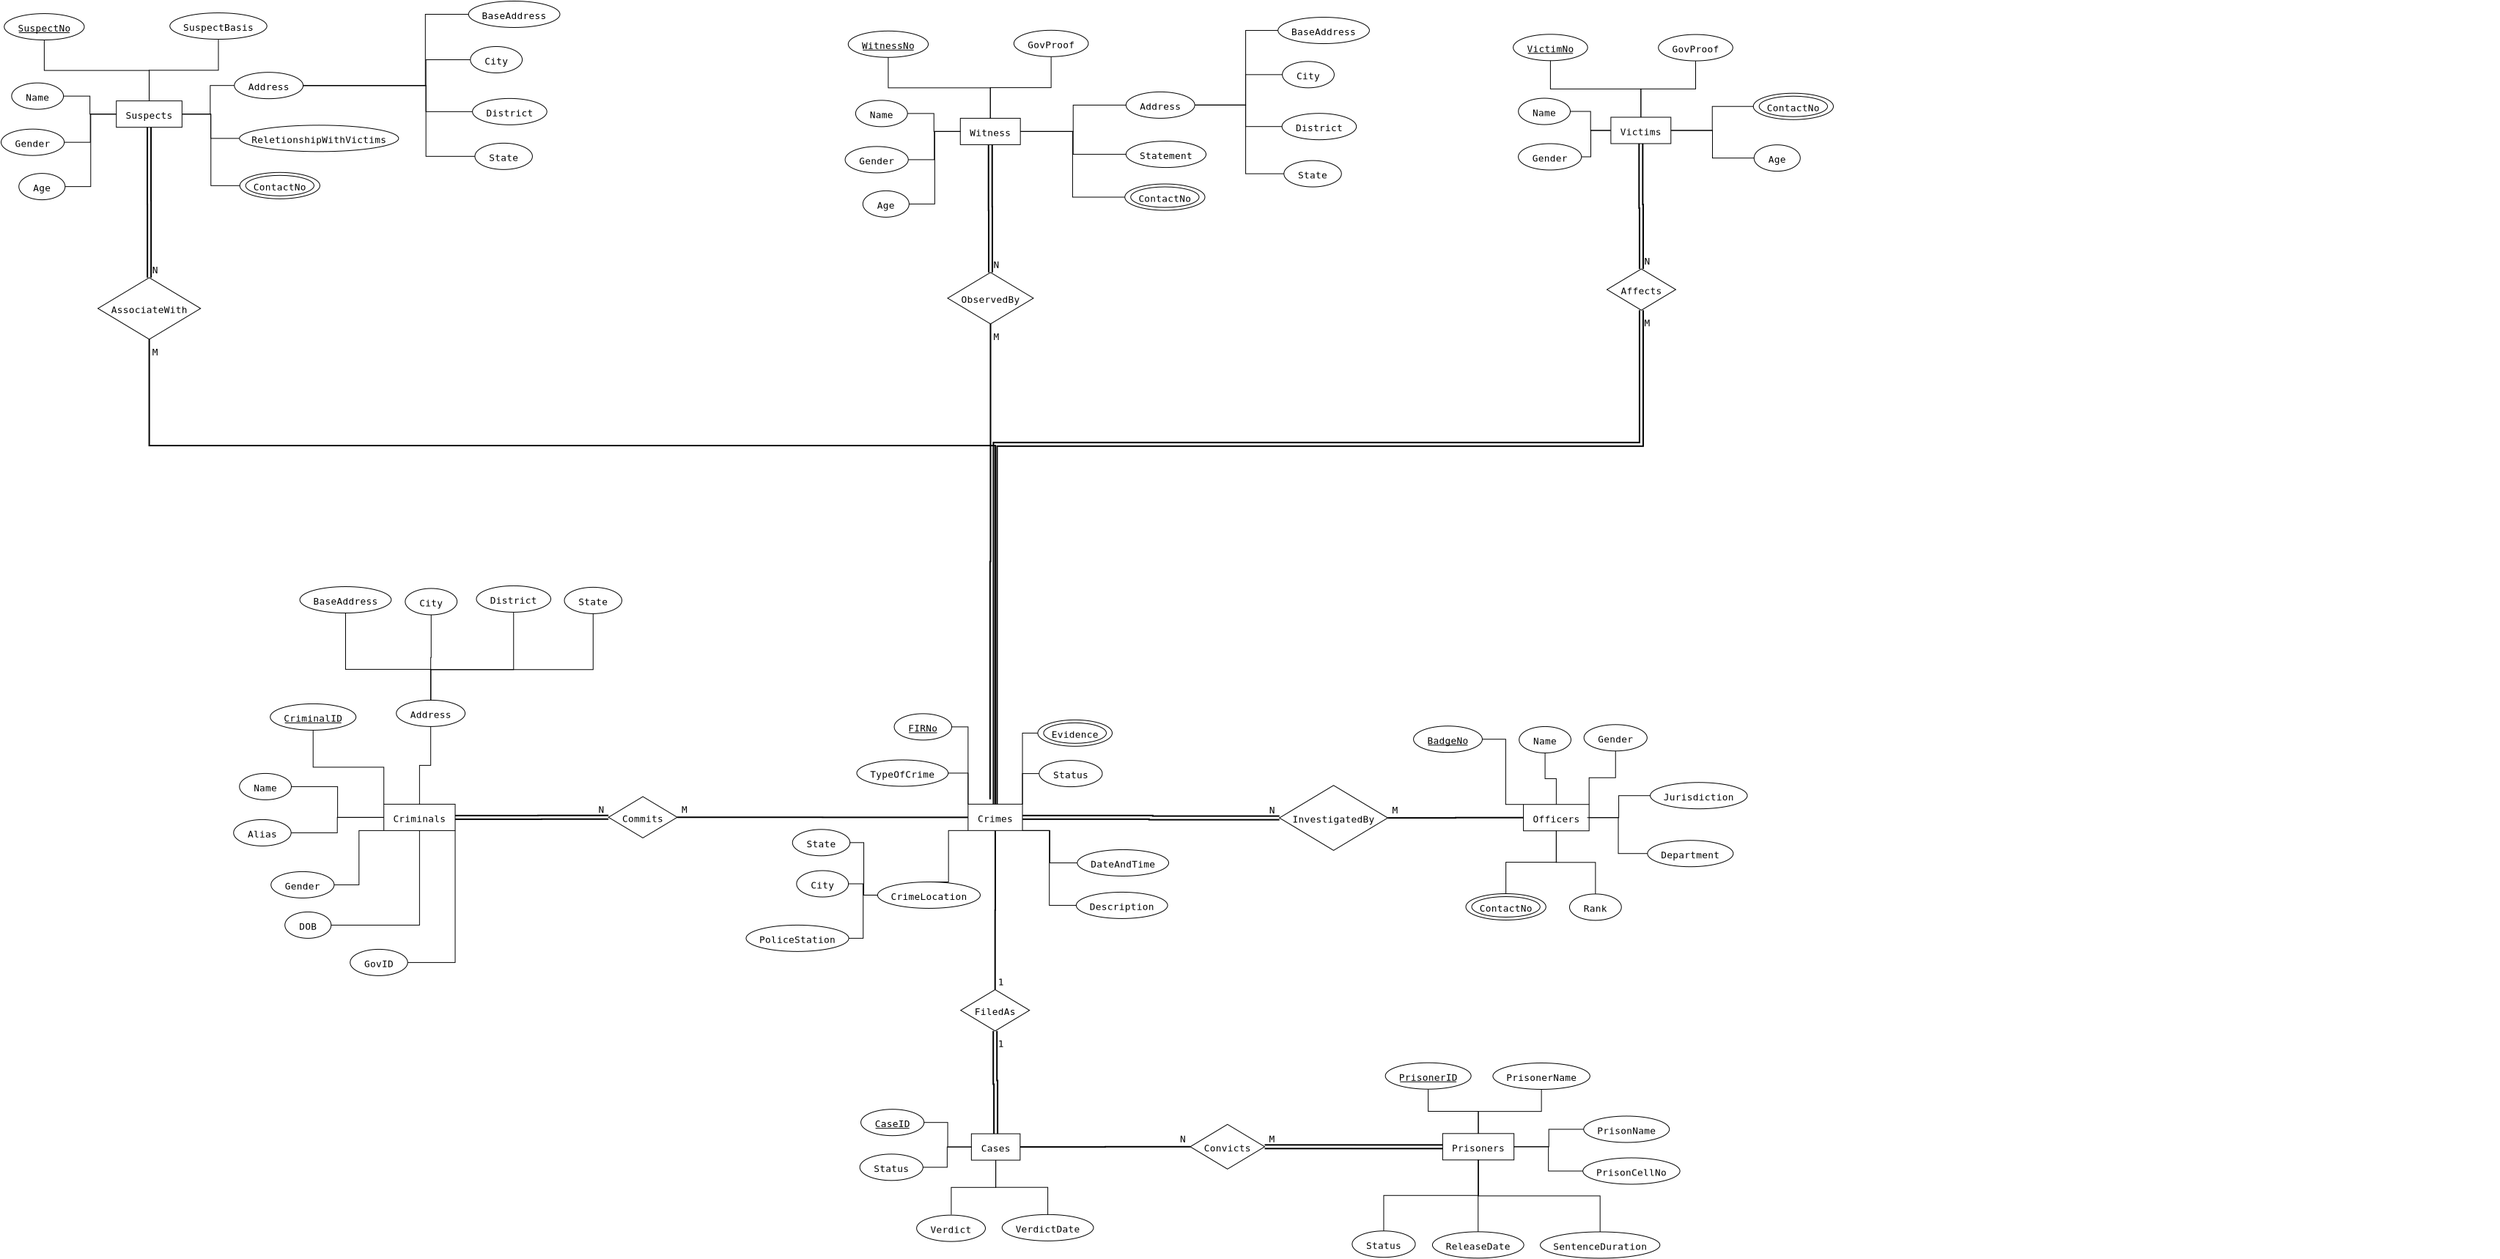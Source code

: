 <?xml version="1.0" encoding="UTF-8"?>
<dia:diagram xmlns:dia="http://www.lysator.liu.se/~alla/dia/">
  <dia:layer name="Background" visible="true" active="true">
    <dia:group>
      <dia:object type="ER - Relationship" version="0" id="O0">
        <dia:attribute name="obj_pos">
          <dia:point val="-14.982,31.62"/>
        </dia:attribute>
        <dia:attribute name="obj_bb">
          <dia:rectangle val="-15.692,31.595;-9.577,34.462"/>
        </dia:attribute>
        <dia:attribute name="elem_corner">
          <dia:point val="-14.982,31.62"/>
        </dia:attribute>
        <dia:attribute name="elem_width">
          <dia:real val="4.695"/>
        </dia:attribute>
        <dia:attribute name="elem_height">
          <dia:real val="2.817"/>
        </dia:attribute>
        <dia:attribute name="border_width">
          <dia:real val="0.05"/>
        </dia:attribute>
        <dia:attribute name="border_color">
          <dia:color val="#000000"/>
        </dia:attribute>
        <dia:attribute name="inner_color">
          <dia:color val="#ffffff"/>
        </dia:attribute>
        <dia:attribute name="name">
          <dia:string>#Commits#</dia:string>
        </dia:attribute>
        <dia:attribute name="left_card">
          <dia:string>#N#</dia:string>
        </dia:attribute>
        <dia:attribute name="right_card">
          <dia:string>#M#</dia:string>
        </dia:attribute>
        <dia:attribute name="identifying">
          <dia:boolean val="false"/>
        </dia:attribute>
        <dia:attribute name="rotated">
          <dia:boolean val="false"/>
        </dia:attribute>
        <dia:attribute name="font">
          <dia:font family="monospace" style="0" name="Courier"/>
        </dia:attribute>
        <dia:attribute name="font_height">
          <dia:real val="0.8"/>
        </dia:attribute>
      </dia:object>
      <dia:object type="ER - Participation" version="1" id="O1">
        <dia:attribute name="obj_pos">
          <dia:point val="-10.287,33.028"/>
        </dia:attribute>
        <dia:attribute name="obj_bb">
          <dia:rectangle val="-10.337,32.978;9.602,33.084"/>
        </dia:attribute>
        <dia:attribute name="orth_points">
          <dia:point val="-10.287,33.028"/>
          <dia:point val="-0.368,33.028"/>
          <dia:point val="-0.368,33.034"/>
          <dia:point val="9.552,33.034"/>
        </dia:attribute>
        <dia:attribute name="orth_orient">
          <dia:enum val="0"/>
          <dia:enum val="1"/>
          <dia:enum val="0"/>
        </dia:attribute>
        <dia:attribute name="autorouting">
          <dia:boolean val="true"/>
        </dia:attribute>
        <dia:attribute name="total">
          <dia:boolean val="false"/>
        </dia:attribute>
        <dia:connections>
          <dia:connection handle="0" to="O0" connection="4"/>
        </dia:connections>
      </dia:object>
      <dia:object type="ER - Relationship" version="0" id="O2">
        <dia:attribute name="obj_pos">
          <dia:point val="30.791,30.854"/>
        </dia:attribute>
        <dia:attribute name="obj_bb">
          <dia:rectangle val="30.081,30.829;38.891,35.313"/>
        </dia:attribute>
        <dia:attribute name="elem_corner">
          <dia:point val="30.791,30.854"/>
        </dia:attribute>
        <dia:attribute name="elem_width">
          <dia:real val="7.39"/>
        </dia:attribute>
        <dia:attribute name="elem_height">
          <dia:real val="4.434"/>
        </dia:attribute>
        <dia:attribute name="border_width">
          <dia:real val="0.05"/>
        </dia:attribute>
        <dia:attribute name="border_color">
          <dia:color val="#000000"/>
        </dia:attribute>
        <dia:attribute name="inner_color">
          <dia:color val="#ffffff"/>
        </dia:attribute>
        <dia:attribute name="name">
          <dia:string>#InvestigatedBy#</dia:string>
        </dia:attribute>
        <dia:attribute name="left_card">
          <dia:string>#N#</dia:string>
        </dia:attribute>
        <dia:attribute name="right_card">
          <dia:string>#M#</dia:string>
        </dia:attribute>
        <dia:attribute name="identifying">
          <dia:boolean val="false"/>
        </dia:attribute>
        <dia:attribute name="rotated">
          <dia:boolean val="false"/>
        </dia:attribute>
        <dia:attribute name="font">
          <dia:font family="monospace" style="0" name="Courier"/>
        </dia:attribute>
        <dia:attribute name="font_height">
          <dia:real val="0.8"/>
        </dia:attribute>
      </dia:object>
      <dia:object type="ER - Participation" version="1" id="O3">
        <dia:attribute name="obj_pos">
          <dia:point val="13.262,33.034"/>
        </dia:attribute>
        <dia:attribute name="obj_bb">
          <dia:rectangle val="13.087,32.859;30.966,33.246"/>
        </dia:attribute>
        <dia:attribute name="orth_points">
          <dia:point val="13.262,33.034"/>
          <dia:point val="22.027,33.034"/>
          <dia:point val="22.027,33.071"/>
          <dia:point val="30.791,33.071"/>
        </dia:attribute>
        <dia:attribute name="orth_orient">
          <dia:enum val="0"/>
          <dia:enum val="1"/>
          <dia:enum val="0"/>
        </dia:attribute>
        <dia:attribute name="autorouting">
          <dia:boolean val="true"/>
        </dia:attribute>
        <dia:attribute name="total">
          <dia:boolean val="true"/>
        </dia:attribute>
        <dia:connections>
          <dia:connection handle="1" to="O2" connection="0"/>
        </dia:connections>
      </dia:object>
      <dia:object type="ER - Relationship" version="0" id="O4">
        <dia:attribute name="obj_pos">
          <dia:point val="9.048,44.79"/>
        </dia:attribute>
        <dia:attribute name="obj_bb">
          <dia:rectangle val="9.023,43.665;13.768,48.732"/>
        </dia:attribute>
        <dia:attribute name="elem_corner">
          <dia:point val="9.048,44.79"/>
        </dia:attribute>
        <dia:attribute name="elem_width">
          <dia:real val="4.695"/>
        </dia:attribute>
        <dia:attribute name="elem_height">
          <dia:real val="2.817"/>
        </dia:attribute>
        <dia:attribute name="border_width">
          <dia:real val="0.05"/>
        </dia:attribute>
        <dia:attribute name="border_color">
          <dia:color val="#000000"/>
        </dia:attribute>
        <dia:attribute name="inner_color">
          <dia:color val="#ffffff"/>
        </dia:attribute>
        <dia:attribute name="name">
          <dia:string>#FiledAs
#</dia:string>
        </dia:attribute>
        <dia:attribute name="left_card">
          <dia:string>#1#</dia:string>
        </dia:attribute>
        <dia:attribute name="right_card">
          <dia:string>#1#</dia:string>
        </dia:attribute>
        <dia:attribute name="identifying">
          <dia:boolean val="false"/>
        </dia:attribute>
        <dia:attribute name="rotated">
          <dia:boolean val="true"/>
        </dia:attribute>
        <dia:attribute name="font">
          <dia:font family="monospace" style="0" name="Courier"/>
        </dia:attribute>
        <dia:attribute name="font_height">
          <dia:real val="0.8"/>
        </dia:attribute>
      </dia:object>
      <dia:object type="ER - Participation" version="1" id="O5">
        <dia:attribute name="obj_pos">
          <dia:point val="11.44,54.622"/>
        </dia:attribute>
        <dia:attribute name="obj_bb">
          <dia:rectangle val="11.22,47.432;11.615,54.797"/>
        </dia:attribute>
        <dia:attribute name="orth_points">
          <dia:point val="11.44,54.622"/>
          <dia:point val="11.44,51.115"/>
          <dia:point val="11.395,51.115"/>
          <dia:point val="11.395,47.607"/>
        </dia:attribute>
        <dia:attribute name="orth_orient">
          <dia:enum val="1"/>
          <dia:enum val="0"/>
          <dia:enum val="1"/>
        </dia:attribute>
        <dia:attribute name="autorouting">
          <dia:boolean val="true"/>
        </dia:attribute>
        <dia:attribute name="total">
          <dia:boolean val="true"/>
        </dia:attribute>
        <dia:connections>
          <dia:connection handle="1" to="O4" connection="6"/>
        </dia:connections>
      </dia:object>
      <dia:object type="ER - Participation" version="1" id="O6">
        <dia:attribute name="obj_pos">
          <dia:point val="11.407,33.934"/>
        </dia:attribute>
        <dia:attribute name="obj_bb">
          <dia:rectangle val="11.345,33.884;11.457,44.84"/>
        </dia:attribute>
        <dia:attribute name="orth_points">
          <dia:point val="11.407,33.934"/>
          <dia:point val="11.407,39.362"/>
          <dia:point val="11.395,39.362"/>
          <dia:point val="11.395,44.79"/>
        </dia:attribute>
        <dia:attribute name="orth_orient">
          <dia:enum val="1"/>
          <dia:enum val="0"/>
          <dia:enum val="1"/>
        </dia:attribute>
        <dia:attribute name="autorouting">
          <dia:boolean val="true"/>
        </dia:attribute>
        <dia:attribute name="total">
          <dia:boolean val="false"/>
        </dia:attribute>
        <dia:connections>
          <dia:connection handle="1" to="O4" connection="2"/>
        </dia:connections>
      </dia:object>
      <dia:group>
        <dia:object type="ER - Entity" version="0" id="O7">
          <dia:attribute name="obj_pos">
            <dia:point val="41.928,54.608"/>
          </dia:attribute>
          <dia:attribute name="obj_bb">
            <dia:rectangle val="41.903,54.583;46.818,56.433"/>
          </dia:attribute>
          <dia:attribute name="elem_corner">
            <dia:point val="41.928,54.608"/>
          </dia:attribute>
          <dia:attribute name="elem_width">
            <dia:real val="4.865"/>
          </dia:attribute>
          <dia:attribute name="elem_height">
            <dia:real val="1.8"/>
          </dia:attribute>
          <dia:attribute name="border_width">
            <dia:real val="0.05"/>
          </dia:attribute>
          <dia:attribute name="border_color">
            <dia:color val="#000000"/>
          </dia:attribute>
          <dia:attribute name="inner_color">
            <dia:color val="#ffffff"/>
          </dia:attribute>
          <dia:attribute name="name">
            <dia:string>#Prisoners#</dia:string>
          </dia:attribute>
          <dia:attribute name="weak">
            <dia:boolean val="false"/>
          </dia:attribute>
          <dia:attribute name="associative">
            <dia:boolean val="false"/>
          </dia:attribute>
          <dia:attribute name="font">
            <dia:font family="monospace" style="0" name="Courier"/>
          </dia:attribute>
          <dia:attribute name="font_height">
            <dia:real val="0.8"/>
          </dia:attribute>
        </dia:object>
        <dia:object type="ER - Attribute" version="0" id="O8">
          <dia:attribute name="obj_pos">
            <dia:point val="38.017,49.778"/>
          </dia:attribute>
          <dia:attribute name="obj_bb">
            <dia:rectangle val="37.992,49.753;43.892,51.603"/>
          </dia:attribute>
          <dia:attribute name="elem_corner">
            <dia:point val="38.017,49.778"/>
          </dia:attribute>
          <dia:attribute name="elem_width">
            <dia:real val="5.85"/>
          </dia:attribute>
          <dia:attribute name="elem_height">
            <dia:real val="1.8"/>
          </dia:attribute>
          <dia:attribute name="border_width">
            <dia:real val="0.05"/>
          </dia:attribute>
          <dia:attribute name="border_color">
            <dia:color val="#000000"/>
          </dia:attribute>
          <dia:attribute name="inner_color">
            <dia:color val="#ffffff"/>
          </dia:attribute>
          <dia:attribute name="name">
            <dia:string>#PrisonerID#</dia:string>
          </dia:attribute>
          <dia:attribute name="key">
            <dia:boolean val="true"/>
          </dia:attribute>
          <dia:attribute name="weak_key">
            <dia:boolean val="false"/>
          </dia:attribute>
          <dia:attribute name="derived">
            <dia:boolean val="false"/>
          </dia:attribute>
          <dia:attribute name="multivalued">
            <dia:boolean val="false"/>
          </dia:attribute>
          <dia:attribute name="font">
            <dia:font family="monospace" style="0" name="Courier"/>
          </dia:attribute>
          <dia:attribute name="font_height">
            <dia:real val="0.8"/>
          </dia:attribute>
        </dia:object>
        <dia:object type="ER - Attribute" version="0" id="O9">
          <dia:attribute name="obj_pos">
            <dia:point val="45.356,49.792"/>
          </dia:attribute>
          <dia:attribute name="obj_bb">
            <dia:rectangle val="45.331,49.767;52.001,51.617"/>
          </dia:attribute>
          <dia:attribute name="elem_corner">
            <dia:point val="45.356,49.792"/>
          </dia:attribute>
          <dia:attribute name="elem_width">
            <dia:real val="6.62"/>
          </dia:attribute>
          <dia:attribute name="elem_height">
            <dia:real val="1.8"/>
          </dia:attribute>
          <dia:attribute name="border_width">
            <dia:real val="0.05"/>
          </dia:attribute>
          <dia:attribute name="border_color">
            <dia:color val="#000000"/>
          </dia:attribute>
          <dia:attribute name="inner_color">
            <dia:color val="#ffffff"/>
          </dia:attribute>
          <dia:attribute name="name">
            <dia:string>#PrisonerName#</dia:string>
          </dia:attribute>
          <dia:attribute name="key">
            <dia:boolean val="false"/>
          </dia:attribute>
          <dia:attribute name="weak_key">
            <dia:boolean val="false"/>
          </dia:attribute>
          <dia:attribute name="derived">
            <dia:boolean val="false"/>
          </dia:attribute>
          <dia:attribute name="multivalued">
            <dia:boolean val="false"/>
          </dia:attribute>
          <dia:attribute name="font">
            <dia:font family="monospace" style="0" name="Courier"/>
          </dia:attribute>
          <dia:attribute name="font_height">
            <dia:real val="0.8"/>
          </dia:attribute>
        </dia:object>
        <dia:object type="ER - Attribute" version="0" id="O10">
          <dia:attribute name="obj_pos">
            <dia:point val="51.547,53.416"/>
          </dia:attribute>
          <dia:attribute name="obj_bb">
            <dia:rectangle val="51.522,53.391;57.422,55.241"/>
          </dia:attribute>
          <dia:attribute name="elem_corner">
            <dia:point val="51.547,53.416"/>
          </dia:attribute>
          <dia:attribute name="elem_width">
            <dia:real val="5.85"/>
          </dia:attribute>
          <dia:attribute name="elem_height">
            <dia:real val="1.8"/>
          </dia:attribute>
          <dia:attribute name="border_width">
            <dia:real val="0.05"/>
          </dia:attribute>
          <dia:attribute name="border_color">
            <dia:color val="#000000"/>
          </dia:attribute>
          <dia:attribute name="inner_color">
            <dia:color val="#ffffff"/>
          </dia:attribute>
          <dia:attribute name="name">
            <dia:string>#PrisonName#</dia:string>
          </dia:attribute>
          <dia:attribute name="key">
            <dia:boolean val="false"/>
          </dia:attribute>
          <dia:attribute name="weak_key">
            <dia:boolean val="false"/>
          </dia:attribute>
          <dia:attribute name="derived">
            <dia:boolean val="false"/>
          </dia:attribute>
          <dia:attribute name="multivalued">
            <dia:boolean val="false"/>
          </dia:attribute>
          <dia:attribute name="font">
            <dia:font family="monospace" style="0" name="Courier"/>
          </dia:attribute>
          <dia:attribute name="font_height">
            <dia:real val="0.8"/>
          </dia:attribute>
        </dia:object>
        <dia:object type="ER - Attribute" version="0" id="O11">
          <dia:attribute name="obj_pos">
            <dia:point val="51.495,56.266"/>
          </dia:attribute>
          <dia:attribute name="obj_bb">
            <dia:rectangle val="51.47,56.241;58.14,58.091"/>
          </dia:attribute>
          <dia:attribute name="elem_corner">
            <dia:point val="51.495,56.266"/>
          </dia:attribute>
          <dia:attribute name="elem_width">
            <dia:real val="6.62"/>
          </dia:attribute>
          <dia:attribute name="elem_height">
            <dia:real val="1.8"/>
          </dia:attribute>
          <dia:attribute name="border_width">
            <dia:real val="0.05"/>
          </dia:attribute>
          <dia:attribute name="border_color">
            <dia:color val="#000000"/>
          </dia:attribute>
          <dia:attribute name="inner_color">
            <dia:color val="#ffffff"/>
          </dia:attribute>
          <dia:attribute name="name">
            <dia:string>#PrisonCellNo#</dia:string>
          </dia:attribute>
          <dia:attribute name="key">
            <dia:boolean val="false"/>
          </dia:attribute>
          <dia:attribute name="weak_key">
            <dia:boolean val="false"/>
          </dia:attribute>
          <dia:attribute name="derived">
            <dia:boolean val="false"/>
          </dia:attribute>
          <dia:attribute name="multivalued">
            <dia:boolean val="false"/>
          </dia:attribute>
          <dia:attribute name="font">
            <dia:font family="monospace" style="0" name="Courier"/>
          </dia:attribute>
          <dia:attribute name="font_height">
            <dia:real val="0.8"/>
          </dia:attribute>
        </dia:object>
        <dia:object type="ER - Attribute" version="0" id="O12">
          <dia:attribute name="obj_pos">
            <dia:point val="48.589,61.316"/>
          </dia:attribute>
          <dia:attribute name="obj_bb">
            <dia:rectangle val="48.564,61.291;56.774,63.141"/>
          </dia:attribute>
          <dia:attribute name="elem_corner">
            <dia:point val="48.589,61.316"/>
          </dia:attribute>
          <dia:attribute name="elem_width">
            <dia:real val="8.16"/>
          </dia:attribute>
          <dia:attribute name="elem_height">
            <dia:real val="1.8"/>
          </dia:attribute>
          <dia:attribute name="border_width">
            <dia:real val="0.05"/>
          </dia:attribute>
          <dia:attribute name="border_color">
            <dia:color val="#000000"/>
          </dia:attribute>
          <dia:attribute name="inner_color">
            <dia:color val="#ffffff"/>
          </dia:attribute>
          <dia:attribute name="name">
            <dia:string>#SentenceDuration#</dia:string>
          </dia:attribute>
          <dia:attribute name="key">
            <dia:boolean val="false"/>
          </dia:attribute>
          <dia:attribute name="weak_key">
            <dia:boolean val="false"/>
          </dia:attribute>
          <dia:attribute name="derived">
            <dia:boolean val="false"/>
          </dia:attribute>
          <dia:attribute name="multivalued">
            <dia:boolean val="false"/>
          </dia:attribute>
          <dia:attribute name="font">
            <dia:font family="monospace" style="0" name="Courier"/>
          </dia:attribute>
          <dia:attribute name="font_height">
            <dia:real val="0.8"/>
          </dia:attribute>
        </dia:object>
        <dia:object type="ER - Attribute" version="0" id="O13">
          <dia:attribute name="obj_pos">
            <dia:point val="35.753,61.253"/>
          </dia:attribute>
          <dia:attribute name="obj_bb">
            <dia:rectangle val="35.728,61.228;40.088,63.078"/>
          </dia:attribute>
          <dia:attribute name="elem_corner">
            <dia:point val="35.753,61.253"/>
          </dia:attribute>
          <dia:attribute name="elem_width">
            <dia:real val="4.31"/>
          </dia:attribute>
          <dia:attribute name="elem_height">
            <dia:real val="1.8"/>
          </dia:attribute>
          <dia:attribute name="border_width">
            <dia:real val="0.05"/>
          </dia:attribute>
          <dia:attribute name="border_color">
            <dia:color val="#000000"/>
          </dia:attribute>
          <dia:attribute name="inner_color">
            <dia:color val="#ffffff"/>
          </dia:attribute>
          <dia:attribute name="name">
            <dia:string>#Status#</dia:string>
          </dia:attribute>
          <dia:attribute name="key">
            <dia:boolean val="false"/>
          </dia:attribute>
          <dia:attribute name="weak_key">
            <dia:boolean val="false"/>
          </dia:attribute>
          <dia:attribute name="derived">
            <dia:boolean val="false"/>
          </dia:attribute>
          <dia:attribute name="multivalued">
            <dia:boolean val="false"/>
          </dia:attribute>
          <dia:attribute name="font">
            <dia:font family="monospace" style="0" name="Courier"/>
          </dia:attribute>
          <dia:attribute name="font_height">
            <dia:real val="0.8"/>
          </dia:attribute>
        </dia:object>
        <dia:object type="ER - Attribute" version="0" id="O14">
          <dia:attribute name="obj_pos">
            <dia:point val="41.231,61.309"/>
          </dia:attribute>
          <dia:attribute name="obj_bb">
            <dia:rectangle val="41.206,61.284;47.491,63.134"/>
          </dia:attribute>
          <dia:attribute name="elem_corner">
            <dia:point val="41.231,61.309"/>
          </dia:attribute>
          <dia:attribute name="elem_width">
            <dia:real val="6.235"/>
          </dia:attribute>
          <dia:attribute name="elem_height">
            <dia:real val="1.8"/>
          </dia:attribute>
          <dia:attribute name="border_width">
            <dia:real val="0.05"/>
          </dia:attribute>
          <dia:attribute name="border_color">
            <dia:color val="#000000"/>
          </dia:attribute>
          <dia:attribute name="inner_color">
            <dia:color val="#ffffff"/>
          </dia:attribute>
          <dia:attribute name="name">
            <dia:string>#ReleaseDate#</dia:string>
          </dia:attribute>
          <dia:attribute name="key">
            <dia:boolean val="false"/>
          </dia:attribute>
          <dia:attribute name="weak_key">
            <dia:boolean val="false"/>
          </dia:attribute>
          <dia:attribute name="derived">
            <dia:boolean val="false"/>
          </dia:attribute>
          <dia:attribute name="multivalued">
            <dia:boolean val="false"/>
          </dia:attribute>
          <dia:attribute name="font">
            <dia:font family="monospace" style="0" name="Courier"/>
          </dia:attribute>
          <dia:attribute name="font_height">
            <dia:real val="0.8"/>
          </dia:attribute>
        </dia:object>
        <dia:object type="Standard - ZigZagLine" version="1" id="O15">
          <dia:attribute name="obj_pos">
            <dia:point val="40.942,51.578"/>
          </dia:attribute>
          <dia:attribute name="obj_bb">
            <dia:rectangle val="40.917,51.553;44.386,54.633"/>
          </dia:attribute>
          <dia:attribute name="orth_points">
            <dia:point val="40.942,51.578"/>
            <dia:point val="40.942,53.093"/>
            <dia:point val="44.361,53.093"/>
            <dia:point val="44.361,54.608"/>
          </dia:attribute>
          <dia:attribute name="orth_orient">
            <dia:enum val="1"/>
            <dia:enum val="0"/>
            <dia:enum val="1"/>
          </dia:attribute>
          <dia:attribute name="autorouting">
            <dia:boolean val="true"/>
          </dia:attribute>
          <dia:attribute name="line_width">
            <dia:real val="0.05"/>
          </dia:attribute>
          <dia:connections>
            <dia:connection handle="0" to="O8" connection="6"/>
            <dia:connection handle="1" to="O7" connection="1"/>
          </dia:connections>
        </dia:object>
        <dia:object type="Standard - ZigZagLine" version="1" id="O16">
          <dia:attribute name="obj_pos">
            <dia:point val="48.666,51.592"/>
          </dia:attribute>
          <dia:attribute name="obj_bb">
            <dia:rectangle val="44.336,51.567;48.691,54.633"/>
          </dia:attribute>
          <dia:attribute name="orth_points">
            <dia:point val="48.666,51.592"/>
            <dia:point val="48.666,53.1"/>
            <dia:point val="44.361,53.1"/>
            <dia:point val="44.361,54.608"/>
          </dia:attribute>
          <dia:attribute name="orth_orient">
            <dia:enum val="1"/>
            <dia:enum val="0"/>
            <dia:enum val="1"/>
          </dia:attribute>
          <dia:attribute name="autorouting">
            <dia:boolean val="true"/>
          </dia:attribute>
          <dia:attribute name="line_width">
            <dia:real val="0.05"/>
          </dia:attribute>
          <dia:connections>
            <dia:connection handle="0" to="O9" connection="6"/>
            <dia:connection handle="1" to="O7" connection="1"/>
          </dia:connections>
        </dia:object>
        <dia:object type="Standard - ZigZagLine" version="1" id="O17">
          <dia:attribute name="obj_pos">
            <dia:point val="46.793,55.508"/>
          </dia:attribute>
          <dia:attribute name="obj_bb">
            <dia:rectangle val="46.768,54.291;51.572,55.533"/>
          </dia:attribute>
          <dia:attribute name="orth_points">
            <dia:point val="46.793,55.508"/>
            <dia:point val="49.17,55.508"/>
            <dia:point val="49.17,54.316"/>
            <dia:point val="51.547,54.316"/>
          </dia:attribute>
          <dia:attribute name="orth_orient">
            <dia:enum val="0"/>
            <dia:enum val="1"/>
            <dia:enum val="0"/>
          </dia:attribute>
          <dia:attribute name="autorouting">
            <dia:boolean val="true"/>
          </dia:attribute>
          <dia:attribute name="line_width">
            <dia:real val="0.05"/>
          </dia:attribute>
          <dia:connections>
            <dia:connection handle="0" to="O7" connection="4"/>
            <dia:connection handle="1" to="O10" connection="3"/>
          </dia:connections>
        </dia:object>
        <dia:object type="Standard - ZigZagLine" version="1" id="O18">
          <dia:attribute name="obj_pos">
            <dia:point val="51.495,57.166"/>
          </dia:attribute>
          <dia:attribute name="obj_bb">
            <dia:rectangle val="46.768,55.483;51.52,57.191"/>
          </dia:attribute>
          <dia:attribute name="orth_points">
            <dia:point val="51.495,57.166"/>
            <dia:point val="49.144,57.166"/>
            <dia:point val="49.144,55.508"/>
            <dia:point val="46.793,55.508"/>
          </dia:attribute>
          <dia:attribute name="orth_orient">
            <dia:enum val="0"/>
            <dia:enum val="1"/>
            <dia:enum val="0"/>
          </dia:attribute>
          <dia:attribute name="autorouting">
            <dia:boolean val="true"/>
          </dia:attribute>
          <dia:attribute name="line_width">
            <dia:real val="0.05"/>
          </dia:attribute>
          <dia:connections>
            <dia:connection handle="0" to="O11" connection="3"/>
            <dia:connection handle="1" to="O7" connection="4"/>
          </dia:connections>
        </dia:object>
        <dia:object type="Standard - ZigZagLine" version="1" id="O19">
          <dia:attribute name="obj_pos">
            <dia:point val="44.361,56.408"/>
          </dia:attribute>
          <dia:attribute name="obj_bb">
            <dia:rectangle val="44.336,56.383;52.694,61.341"/>
          </dia:attribute>
          <dia:attribute name="orth_points">
            <dia:point val="44.361,56.408"/>
            <dia:point val="44.361,58.862"/>
            <dia:point val="52.669,58.862"/>
            <dia:point val="52.669,61.316"/>
          </dia:attribute>
          <dia:attribute name="orth_orient">
            <dia:enum val="1"/>
            <dia:enum val="0"/>
            <dia:enum val="1"/>
          </dia:attribute>
          <dia:attribute name="autorouting">
            <dia:boolean val="true"/>
          </dia:attribute>
          <dia:attribute name="line_width">
            <dia:real val="0.05"/>
          </dia:attribute>
          <dia:connections>
            <dia:connection handle="0" to="O7" connection="6"/>
            <dia:connection handle="1" to="O12" connection="1"/>
          </dia:connections>
        </dia:object>
        <dia:object type="Standard - ZigZagLine" version="1" id="O20">
          <dia:attribute name="obj_pos">
            <dia:point val="44.361,56.408"/>
          </dia:attribute>
          <dia:attribute name="obj_bb">
            <dia:rectangle val="37.883,56.383;44.386,61.278"/>
          </dia:attribute>
          <dia:attribute name="orth_points">
            <dia:point val="44.361,56.408"/>
            <dia:point val="44.361,58.831"/>
            <dia:point val="37.908,58.831"/>
            <dia:point val="37.908,61.253"/>
          </dia:attribute>
          <dia:attribute name="orth_orient">
            <dia:enum val="1"/>
            <dia:enum val="0"/>
            <dia:enum val="1"/>
          </dia:attribute>
          <dia:attribute name="autorouting">
            <dia:boolean val="true"/>
          </dia:attribute>
          <dia:attribute name="line_width">
            <dia:real val="0.05"/>
          </dia:attribute>
          <dia:connections>
            <dia:connection handle="0" to="O7" connection="6"/>
            <dia:connection handle="1" to="O13" connection="1"/>
          </dia:connections>
        </dia:object>
        <dia:object type="Standard - ZigZagLine" version="1" id="O21">
          <dia:attribute name="obj_pos">
            <dia:point val="44.361,56.408"/>
          </dia:attribute>
          <dia:attribute name="obj_bb">
            <dia:rectangle val="44.324,56.383;44.386,61.334"/>
          </dia:attribute>
          <dia:attribute name="orth_points">
            <dia:point val="44.361,56.408"/>
            <dia:point val="44.361,58.858"/>
            <dia:point val="44.349,58.858"/>
            <dia:point val="44.349,61.309"/>
          </dia:attribute>
          <dia:attribute name="orth_orient">
            <dia:enum val="1"/>
            <dia:enum val="0"/>
            <dia:enum val="1"/>
          </dia:attribute>
          <dia:attribute name="autorouting">
            <dia:boolean val="true"/>
          </dia:attribute>
          <dia:attribute name="line_width">
            <dia:real val="0.05"/>
          </dia:attribute>
          <dia:connections>
            <dia:connection handle="0" to="O7" connection="6"/>
            <dia:connection handle="1" to="O14" connection="1"/>
          </dia:connections>
        </dia:object>
      </dia:group>
      <dia:object type="ER - Relationship" version="0" id="O22">
        <dia:attribute name="obj_pos">
          <dia:point val="24.707,53.983"/>
        </dia:attribute>
        <dia:attribute name="obj_bb">
          <dia:rectangle val="23.997,53.958;30.497,57.056"/>
        </dia:attribute>
        <dia:attribute name="elem_corner">
          <dia:point val="24.707,53.983"/>
        </dia:attribute>
        <dia:attribute name="elem_width">
          <dia:real val="5.08"/>
        </dia:attribute>
        <dia:attribute name="elem_height">
          <dia:real val="3.048"/>
        </dia:attribute>
        <dia:attribute name="border_width">
          <dia:real val="0.05"/>
        </dia:attribute>
        <dia:attribute name="border_color">
          <dia:color val="#000000"/>
        </dia:attribute>
        <dia:attribute name="inner_color">
          <dia:color val="#ffffff"/>
        </dia:attribute>
        <dia:attribute name="name">
          <dia:string>#Convicts#</dia:string>
        </dia:attribute>
        <dia:attribute name="left_card">
          <dia:string>#N#</dia:string>
        </dia:attribute>
        <dia:attribute name="right_card">
          <dia:string>#M#</dia:string>
        </dia:attribute>
        <dia:attribute name="identifying">
          <dia:boolean val="false"/>
        </dia:attribute>
        <dia:attribute name="rotated">
          <dia:boolean val="false"/>
        </dia:attribute>
        <dia:attribute name="font">
          <dia:font family="monospace" style="0" name="Courier"/>
        </dia:attribute>
        <dia:attribute name="font_height">
          <dia:real val="0.8"/>
        </dia:attribute>
      </dia:object>
      <dia:object type="ER - Participation" version="1" id="O23">
        <dia:attribute name="obj_pos">
          <dia:point val="13.103,55.522"/>
        </dia:attribute>
        <dia:attribute name="obj_bb">
          <dia:rectangle val="13.053,55.457;24.757,55.572"/>
        </dia:attribute>
        <dia:attribute name="orth_points">
          <dia:point val="13.103,55.522"/>
          <dia:point val="18.905,55.522"/>
          <dia:point val="18.905,55.507"/>
          <dia:point val="24.707,55.507"/>
        </dia:attribute>
        <dia:attribute name="orth_orient">
          <dia:enum val="0"/>
          <dia:enum val="1"/>
          <dia:enum val="0"/>
        </dia:attribute>
        <dia:attribute name="autorouting">
          <dia:boolean val="true"/>
        </dia:attribute>
        <dia:attribute name="total">
          <dia:boolean val="false"/>
        </dia:attribute>
        <dia:connections>
          <dia:connection handle="1" to="O22" connection="0"/>
        </dia:connections>
      </dia:object>
      <dia:object type="ER - Participation" version="1" id="O24">
        <dia:attribute name="obj_pos">
          <dia:point val="29.787,55.507"/>
        </dia:attribute>
        <dia:attribute name="obj_bb">
          <dia:rectangle val="29.612,55.332;42.103,55.683"/>
        </dia:attribute>
        <dia:attribute name="orth_points">
          <dia:point val="29.787,55.507"/>
          <dia:point val="35.858,55.507"/>
          <dia:point val="35.858,55.508"/>
          <dia:point val="41.928,55.508"/>
        </dia:attribute>
        <dia:attribute name="orth_orient">
          <dia:enum val="0"/>
          <dia:enum val="1"/>
          <dia:enum val="0"/>
        </dia:attribute>
        <dia:attribute name="autorouting">
          <dia:boolean val="true"/>
        </dia:attribute>
        <dia:attribute name="total">
          <dia:boolean val="true"/>
        </dia:attribute>
        <dia:connections>
          <dia:connection handle="0" to="O22" connection="4"/>
        </dia:connections>
      </dia:object>
      <dia:object type="ER - Relationship" version="0" id="O25">
        <dia:attribute name="obj_pos">
          <dia:point val="53.135,-4.385"/>
        </dia:attribute>
        <dia:attribute name="obj_bb">
          <dia:rectangle val="53.11,-5.51;57.855,-0.443"/>
        </dia:attribute>
        <dia:attribute name="elem_corner">
          <dia:point val="53.135,-4.385"/>
        </dia:attribute>
        <dia:attribute name="elem_width">
          <dia:real val="4.695"/>
        </dia:attribute>
        <dia:attribute name="elem_height">
          <dia:real val="2.817"/>
        </dia:attribute>
        <dia:attribute name="border_width">
          <dia:real val="0.05"/>
        </dia:attribute>
        <dia:attribute name="border_color">
          <dia:color val="#000000"/>
        </dia:attribute>
        <dia:attribute name="inner_color">
          <dia:color val="#ffffff"/>
        </dia:attribute>
        <dia:attribute name="name">
          <dia:string>#Affects#</dia:string>
        </dia:attribute>
        <dia:attribute name="left_card">
          <dia:string>#N#</dia:string>
        </dia:attribute>
        <dia:attribute name="right_card">
          <dia:string>#M#</dia:string>
        </dia:attribute>
        <dia:attribute name="identifying">
          <dia:boolean val="false"/>
        </dia:attribute>
        <dia:attribute name="rotated">
          <dia:boolean val="true"/>
        </dia:attribute>
        <dia:attribute name="font">
          <dia:font family="monospace" style="0" name="Courier"/>
        </dia:attribute>
        <dia:attribute name="font_height">
          <dia:real val="0.8"/>
        </dia:attribute>
      </dia:object>
      <dia:object type="ER - Participation" version="1" id="O26">
        <dia:attribute name="obj_pos">
          <dia:point val="11.407,32.134"/>
        </dia:attribute>
        <dia:attribute name="obj_bb">
          <dia:rectangle val="11.232,-1.743;55.657,32.309"/>
        </dia:attribute>
        <dia:attribute name="orth_points">
          <dia:point val="11.407,32.134"/>
          <dia:point val="11.407,7.583"/>
          <dia:point val="55.482,7.583"/>
          <dia:point val="55.482,-1.568"/>
        </dia:attribute>
        <dia:attribute name="orth_orient">
          <dia:enum val="1"/>
          <dia:enum val="0"/>
          <dia:enum val="1"/>
        </dia:attribute>
        <dia:attribute name="autorouting">
          <dia:boolean val="false"/>
        </dia:attribute>
        <dia:attribute name="total">
          <dia:boolean val="true"/>
        </dia:attribute>
        <dia:connections>
          <dia:connection handle="1" to="O25" connection="6"/>
        </dia:connections>
      </dia:object>
      <dia:object type="ER - Participation" version="1" id="O27">
        <dia:attribute name="obj_pos">
          <dia:point val="55.452,-12.934"/>
        </dia:attribute>
        <dia:attribute name="obj_bb">
          <dia:rectangle val="55.276,-13.109;55.657,-4.21"/>
        </dia:attribute>
        <dia:attribute name="orth_points">
          <dia:point val="55.452,-12.934"/>
          <dia:point val="55.452,-8.66"/>
          <dia:point val="55.482,-8.66"/>
          <dia:point val="55.482,-4.385"/>
        </dia:attribute>
        <dia:attribute name="orth_orient">
          <dia:enum val="1"/>
          <dia:enum val="0"/>
          <dia:enum val="1"/>
        </dia:attribute>
        <dia:attribute name="autorouting">
          <dia:boolean val="true"/>
        </dia:attribute>
        <dia:attribute name="total">
          <dia:boolean val="true"/>
        </dia:attribute>
        <dia:connections>
          <dia:connection handle="1" to="O25" connection="2"/>
        </dia:connections>
      </dia:object>
      <dia:object type="ER - Relationship" version="0" id="O28">
        <dia:attribute name="obj_pos">
          <dia:point val="8.158,-4.143"/>
        </dia:attribute>
        <dia:attribute name="obj_bb">
          <dia:rectangle val="8.133,-5.268;14.033,0.492"/>
        </dia:attribute>
        <dia:attribute name="elem_corner">
          <dia:point val="8.158,-4.143"/>
        </dia:attribute>
        <dia:attribute name="elem_width">
          <dia:real val="5.85"/>
        </dia:attribute>
        <dia:attribute name="elem_height">
          <dia:real val="3.51"/>
        </dia:attribute>
        <dia:attribute name="border_width">
          <dia:real val="0.05"/>
        </dia:attribute>
        <dia:attribute name="border_color">
          <dia:color val="#000000"/>
        </dia:attribute>
        <dia:attribute name="inner_color">
          <dia:color val="#ffffff"/>
        </dia:attribute>
        <dia:attribute name="name">
          <dia:string>#ObservedBy#</dia:string>
        </dia:attribute>
        <dia:attribute name="left_card">
          <dia:string>#N#</dia:string>
        </dia:attribute>
        <dia:attribute name="right_card">
          <dia:string>#M#</dia:string>
        </dia:attribute>
        <dia:attribute name="identifying">
          <dia:boolean val="false"/>
        </dia:attribute>
        <dia:attribute name="rotated">
          <dia:boolean val="true"/>
        </dia:attribute>
        <dia:attribute name="font">
          <dia:font family="monospace" style="0" name="Courier"/>
        </dia:attribute>
        <dia:attribute name="font_height">
          <dia:real val="0.8"/>
        </dia:attribute>
      </dia:object>
      <dia:object type="ER - Participation" version="1" id="O29">
        <dia:attribute name="obj_pos">
          <dia:point val="11.052,31.804"/>
        </dia:attribute>
        <dia:attribute name="obj_bb">
          <dia:rectangle val="11.002,-0.683;11.133,31.854"/>
        </dia:attribute>
        <dia:attribute name="orth_points">
          <dia:point val="11.052,31.804"/>
          <dia:point val="11.052,15.586"/>
          <dia:point val="11.083,15.586"/>
          <dia:point val="11.083,-0.633"/>
        </dia:attribute>
        <dia:attribute name="orth_orient">
          <dia:enum val="1"/>
          <dia:enum val="0"/>
          <dia:enum val="1"/>
        </dia:attribute>
        <dia:attribute name="autorouting">
          <dia:boolean val="true"/>
        </dia:attribute>
        <dia:attribute name="total">
          <dia:boolean val="false"/>
        </dia:attribute>
        <dia:connections>
          <dia:connection handle="1" to="O28" connection="6"/>
        </dia:connections>
      </dia:object>
      <dia:object type="ER - Participation" version="1" id="O30">
        <dia:attribute name="obj_pos">
          <dia:point val="11.072,-12.863"/>
        </dia:attribute>
        <dia:attribute name="obj_bb">
          <dia:rectangle val="10.897,-13.038;11.258,-3.968"/>
        </dia:attribute>
        <dia:attribute name="orth_points">
          <dia:point val="11.072,-12.863"/>
          <dia:point val="11.072,-8.503"/>
          <dia:point val="11.083,-8.503"/>
          <dia:point val="11.083,-4.143"/>
        </dia:attribute>
        <dia:attribute name="orth_orient">
          <dia:enum val="1"/>
          <dia:enum val="0"/>
          <dia:enum val="1"/>
        </dia:attribute>
        <dia:attribute name="autorouting">
          <dia:boolean val="true"/>
        </dia:attribute>
        <dia:attribute name="total">
          <dia:boolean val="true"/>
        </dia:attribute>
        <dia:connections>
          <dia:connection handle="1" to="O28" connection="2"/>
        </dia:connections>
      </dia:object>
      <dia:object type="ER - Relationship" version="0" id="O31">
        <dia:attribute name="obj_pos">
          <dia:point val="-49.811,-3.789"/>
        </dia:attribute>
        <dia:attribute name="obj_bb">
          <dia:rectangle val="-49.836,-4.914;-42.781,1.539"/>
        </dia:attribute>
        <dia:attribute name="elem_corner">
          <dia:point val="-49.811,-3.789"/>
        </dia:attribute>
        <dia:attribute name="elem_width">
          <dia:real val="7.005"/>
        </dia:attribute>
        <dia:attribute name="elem_height">
          <dia:real val="4.203"/>
        </dia:attribute>
        <dia:attribute name="border_width">
          <dia:real val="0.05"/>
        </dia:attribute>
        <dia:attribute name="border_color">
          <dia:color val="#000000"/>
        </dia:attribute>
        <dia:attribute name="inner_color">
          <dia:color val="#ffffff"/>
        </dia:attribute>
        <dia:attribute name="name">
          <dia:string>#AssociateWith#</dia:string>
        </dia:attribute>
        <dia:attribute name="left_card">
          <dia:string>#N#</dia:string>
        </dia:attribute>
        <dia:attribute name="right_card">
          <dia:string>#M#</dia:string>
        </dia:attribute>
        <dia:attribute name="identifying">
          <dia:boolean val="false"/>
        </dia:attribute>
        <dia:attribute name="rotated">
          <dia:boolean val="true"/>
        </dia:attribute>
        <dia:attribute name="font">
          <dia:font family="monospace" style="0" name="Courier"/>
        </dia:attribute>
        <dia:attribute name="font_height">
          <dia:real val="0.8"/>
        </dia:attribute>
      </dia:object>
      <dia:object type="ER - Participation" version="1" id="O32">
        <dia:attribute name="obj_pos">
          <dia:point val="11.407,32.134"/>
        </dia:attribute>
        <dia:attribute name="obj_bb">
          <dia:rectangle val="-46.359,0.364;11.457,32.184"/>
        </dia:attribute>
        <dia:attribute name="orth_points">
          <dia:point val="11.407,32.134"/>
          <dia:point val="11.407,7.668"/>
          <dia:point val="-46.309,7.668"/>
          <dia:point val="-46.309,0.414"/>
        </dia:attribute>
        <dia:attribute name="orth_orient">
          <dia:enum val="1"/>
          <dia:enum val="0"/>
          <dia:enum val="1"/>
        </dia:attribute>
        <dia:attribute name="autorouting">
          <dia:boolean val="false"/>
        </dia:attribute>
        <dia:attribute name="total">
          <dia:boolean val="false"/>
        </dia:attribute>
        <dia:connections>
          <dia:connection handle="1" to="O31" connection="6"/>
        </dia:connections>
      </dia:object>
      <dia:group>
        <dia:object type="ER - Entity" version="0" id="O33">
          <dia:attribute name="obj_pos">
            <dia:point val="9.778,54.622"/>
          </dia:attribute>
          <dia:attribute name="obj_bb">
            <dia:rectangle val="9.753,54.597;13.128,56.447"/>
          </dia:attribute>
          <dia:attribute name="elem_corner">
            <dia:point val="9.778,54.622"/>
          </dia:attribute>
          <dia:attribute name="elem_width">
            <dia:real val="3.325"/>
          </dia:attribute>
          <dia:attribute name="elem_height">
            <dia:real val="1.8"/>
          </dia:attribute>
          <dia:attribute name="border_width">
            <dia:real val="0.05"/>
          </dia:attribute>
          <dia:attribute name="border_color">
            <dia:color val="#000000"/>
          </dia:attribute>
          <dia:attribute name="inner_color">
            <dia:color val="#ffffff"/>
          </dia:attribute>
          <dia:attribute name="name">
            <dia:string>#Cases#</dia:string>
          </dia:attribute>
          <dia:attribute name="weak">
            <dia:boolean val="false"/>
          </dia:attribute>
          <dia:attribute name="associative">
            <dia:boolean val="false"/>
          </dia:attribute>
          <dia:attribute name="font">
            <dia:font family="monospace" style="0" name="Courier"/>
          </dia:attribute>
          <dia:attribute name="font_height">
            <dia:real val="0.8"/>
          </dia:attribute>
        </dia:object>
        <dia:object type="ER - Attribute" version="0" id="O34">
          <dia:attribute name="obj_pos">
            <dia:point val="2.238,52.952"/>
          </dia:attribute>
          <dia:attribute name="obj_bb">
            <dia:rectangle val="2.213,52.927;6.573,54.777"/>
          </dia:attribute>
          <dia:attribute name="elem_corner">
            <dia:point val="2.238,52.952"/>
          </dia:attribute>
          <dia:attribute name="elem_width">
            <dia:real val="4.31"/>
          </dia:attribute>
          <dia:attribute name="elem_height">
            <dia:real val="1.8"/>
          </dia:attribute>
          <dia:attribute name="border_width">
            <dia:real val="0.05"/>
          </dia:attribute>
          <dia:attribute name="border_color">
            <dia:color val="#000000"/>
          </dia:attribute>
          <dia:attribute name="inner_color">
            <dia:color val="#ffffff"/>
          </dia:attribute>
          <dia:attribute name="name">
            <dia:string>#CaseID#</dia:string>
          </dia:attribute>
          <dia:attribute name="key">
            <dia:boolean val="true"/>
          </dia:attribute>
          <dia:attribute name="weak_key">
            <dia:boolean val="false"/>
          </dia:attribute>
          <dia:attribute name="derived">
            <dia:boolean val="false"/>
          </dia:attribute>
          <dia:attribute name="multivalued">
            <dia:boolean val="false"/>
          </dia:attribute>
          <dia:attribute name="font">
            <dia:font family="monospace" style="0" name="Courier"/>
          </dia:attribute>
          <dia:attribute name="font_height">
            <dia:real val="0.8"/>
          </dia:attribute>
        </dia:object>
        <dia:object type="ER - Attribute" version="0" id="O35">
          <dia:attribute name="obj_pos">
            <dia:point val="6.041,60.173"/>
          </dia:attribute>
          <dia:attribute name="obj_bb">
            <dia:rectangle val="6.016,60.148;10.761,61.998"/>
          </dia:attribute>
          <dia:attribute name="elem_corner">
            <dia:point val="6.041,60.173"/>
          </dia:attribute>
          <dia:attribute name="elem_width">
            <dia:real val="4.695"/>
          </dia:attribute>
          <dia:attribute name="elem_height">
            <dia:real val="1.8"/>
          </dia:attribute>
          <dia:attribute name="border_width">
            <dia:real val="0.05"/>
          </dia:attribute>
          <dia:attribute name="border_color">
            <dia:color val="#000000"/>
          </dia:attribute>
          <dia:attribute name="inner_color">
            <dia:color val="#ffffff"/>
          </dia:attribute>
          <dia:attribute name="name">
            <dia:string>#Verdict#</dia:string>
          </dia:attribute>
          <dia:attribute name="key">
            <dia:boolean val="false"/>
          </dia:attribute>
          <dia:attribute name="weak_key">
            <dia:boolean val="false"/>
          </dia:attribute>
          <dia:attribute name="derived">
            <dia:boolean val="false"/>
          </dia:attribute>
          <dia:attribute name="multivalued">
            <dia:boolean val="false"/>
          </dia:attribute>
          <dia:attribute name="font">
            <dia:font family="monospace" style="0" name="Courier"/>
          </dia:attribute>
          <dia:attribute name="font_height">
            <dia:real val="0.8"/>
          </dia:attribute>
        </dia:object>
        <dia:object type="ER - Attribute" version="0" id="O36">
          <dia:attribute name="obj_pos">
            <dia:point val="11.873,60.134"/>
          </dia:attribute>
          <dia:attribute name="obj_bb">
            <dia:rectangle val="11.848,60.109;18.133,61.959"/>
          </dia:attribute>
          <dia:attribute name="elem_corner">
            <dia:point val="11.873,60.134"/>
          </dia:attribute>
          <dia:attribute name="elem_width">
            <dia:real val="6.235"/>
          </dia:attribute>
          <dia:attribute name="elem_height">
            <dia:real val="1.8"/>
          </dia:attribute>
          <dia:attribute name="border_width">
            <dia:real val="0.05"/>
          </dia:attribute>
          <dia:attribute name="border_color">
            <dia:color val="#000000"/>
          </dia:attribute>
          <dia:attribute name="inner_color">
            <dia:color val="#ffffff"/>
          </dia:attribute>
          <dia:attribute name="name">
            <dia:string>#VerdictDate#</dia:string>
          </dia:attribute>
          <dia:attribute name="key">
            <dia:boolean val="false"/>
          </dia:attribute>
          <dia:attribute name="weak_key">
            <dia:boolean val="false"/>
          </dia:attribute>
          <dia:attribute name="derived">
            <dia:boolean val="false"/>
          </dia:attribute>
          <dia:attribute name="multivalued">
            <dia:boolean val="false"/>
          </dia:attribute>
          <dia:attribute name="font">
            <dia:font family="monospace" style="0" name="Courier"/>
          </dia:attribute>
          <dia:attribute name="font_height">
            <dia:real val="0.8"/>
          </dia:attribute>
        </dia:object>
        <dia:object type="ER - Attribute" version="0" id="O37">
          <dia:attribute name="obj_pos">
            <dia:point val="2.167,56.009"/>
          </dia:attribute>
          <dia:attribute name="obj_bb">
            <dia:rectangle val="2.142,55.984;6.502,57.834"/>
          </dia:attribute>
          <dia:attribute name="elem_corner">
            <dia:point val="2.167,56.009"/>
          </dia:attribute>
          <dia:attribute name="elem_width">
            <dia:real val="4.31"/>
          </dia:attribute>
          <dia:attribute name="elem_height">
            <dia:real val="1.8"/>
          </dia:attribute>
          <dia:attribute name="border_width">
            <dia:real val="0.05"/>
          </dia:attribute>
          <dia:attribute name="border_color">
            <dia:color val="#000000"/>
          </dia:attribute>
          <dia:attribute name="inner_color">
            <dia:color val="#ffffff"/>
          </dia:attribute>
          <dia:attribute name="name">
            <dia:string>#Status#</dia:string>
          </dia:attribute>
          <dia:attribute name="key">
            <dia:boolean val="false"/>
          </dia:attribute>
          <dia:attribute name="weak_key">
            <dia:boolean val="false"/>
          </dia:attribute>
          <dia:attribute name="derived">
            <dia:boolean val="false"/>
          </dia:attribute>
          <dia:attribute name="multivalued">
            <dia:boolean val="false"/>
          </dia:attribute>
          <dia:attribute name="font">
            <dia:font family="monospace" style="0" name="Courier"/>
          </dia:attribute>
          <dia:attribute name="font_height">
            <dia:real val="0.8"/>
          </dia:attribute>
        </dia:object>
        <dia:object type="Standard - ZigZagLine" version="1" id="O38">
          <dia:attribute name="obj_pos">
            <dia:point val="6.548,53.852"/>
          </dia:attribute>
          <dia:attribute name="obj_bb">
            <dia:rectangle val="6.523,53.827;9.803,55.547"/>
          </dia:attribute>
          <dia:attribute name="orth_points">
            <dia:point val="6.548,53.852"/>
            <dia:point val="8.163,53.852"/>
            <dia:point val="8.163,55.522"/>
            <dia:point val="9.778,55.522"/>
          </dia:attribute>
          <dia:attribute name="orth_orient">
            <dia:enum val="0"/>
            <dia:enum val="1"/>
            <dia:enum val="0"/>
          </dia:attribute>
          <dia:attribute name="autorouting">
            <dia:boolean val="true"/>
          </dia:attribute>
          <dia:attribute name="line_width">
            <dia:real val="0.05"/>
          </dia:attribute>
          <dia:connections>
            <dia:connection handle="0" to="O34" connection="4"/>
            <dia:connection handle="1" to="O33" connection="3"/>
          </dia:connections>
        </dia:object>
        <dia:object type="Standard - ZigZagLine" version="1" id="O39">
          <dia:attribute name="obj_pos">
            <dia:point val="6.477,56.909"/>
          </dia:attribute>
          <dia:attribute name="obj_bb">
            <dia:rectangle val="6.452,55.497;9.803,56.934"/>
          </dia:attribute>
          <dia:attribute name="orth_points">
            <dia:point val="6.477,56.909"/>
            <dia:point val="8.127,56.909"/>
            <dia:point val="8.127,55.522"/>
            <dia:point val="9.778,55.522"/>
          </dia:attribute>
          <dia:attribute name="orth_orient">
            <dia:enum val="0"/>
            <dia:enum val="1"/>
            <dia:enum val="0"/>
          </dia:attribute>
          <dia:attribute name="autorouting">
            <dia:boolean val="true"/>
          </dia:attribute>
          <dia:attribute name="line_width">
            <dia:real val="0.05"/>
          </dia:attribute>
          <dia:connections>
            <dia:connection handle="0" to="O37" connection="4"/>
            <dia:connection handle="1" to="O33" connection="3"/>
          </dia:connections>
        </dia:object>
        <dia:object type="Standard - ZigZagLine" version="1" id="O40">
          <dia:attribute name="obj_pos">
            <dia:point val="11.44,56.422"/>
          </dia:attribute>
          <dia:attribute name="obj_bb">
            <dia:rectangle val="8.38,56.397;11.465,60.167"/>
          </dia:attribute>
          <dia:attribute name="orth_points">
            <dia:point val="11.44,56.422"/>
            <dia:point val="11.44,58.282"/>
            <dia:point val="8.405,58.282"/>
            <dia:point val="8.405,60.142"/>
          </dia:attribute>
          <dia:attribute name="orth_orient">
            <dia:enum val="1"/>
            <dia:enum val="0"/>
            <dia:enum val="1"/>
          </dia:attribute>
          <dia:attribute name="autorouting">
            <dia:boolean val="true"/>
          </dia:attribute>
          <dia:attribute name="line_width">
            <dia:real val="0.05"/>
          </dia:attribute>
          <dia:connections>
            <dia:connection handle="0" to="O33" connection="6"/>
          </dia:connections>
        </dia:object>
        <dia:object type="Standard - ZigZagLine" version="1" id="O41">
          <dia:attribute name="obj_pos">
            <dia:point val="11.44,56.422"/>
          </dia:attribute>
          <dia:attribute name="obj_bb">
            <dia:rectangle val="11.415,56.397;15.015,60.159"/>
          </dia:attribute>
          <dia:attribute name="orth_points">
            <dia:point val="11.44,56.422"/>
            <dia:point val="11.44,58.278"/>
            <dia:point val="14.99,58.278"/>
            <dia:point val="14.99,60.134"/>
          </dia:attribute>
          <dia:attribute name="orth_orient">
            <dia:enum val="1"/>
            <dia:enum val="0"/>
            <dia:enum val="1"/>
          </dia:attribute>
          <dia:attribute name="autorouting">
            <dia:boolean val="true"/>
          </dia:attribute>
          <dia:attribute name="line_width">
            <dia:real val="0.05"/>
          </dia:attribute>
          <dia:connections>
            <dia:connection handle="0" to="O33" connection="6"/>
            <dia:connection handle="1" to="O36" connection="1"/>
          </dia:connections>
        </dia:object>
      </dia:group>
      <dia:group>
        <dia:object type="ER - Entity" version="0" id="O42">
          <dia:attribute name="obj_pos">
            <dia:point val="-30.304,32.137"/>
          </dia:attribute>
          <dia:attribute name="obj_bb">
            <dia:rectangle val="-30.329,32.112;-25.414,33.962"/>
          </dia:attribute>
          <dia:attribute name="elem_corner">
            <dia:point val="-30.304,32.137"/>
          </dia:attribute>
          <dia:attribute name="elem_width">
            <dia:real val="4.865"/>
          </dia:attribute>
          <dia:attribute name="elem_height">
            <dia:real val="1.8"/>
          </dia:attribute>
          <dia:attribute name="border_width">
            <dia:real val="0.05"/>
          </dia:attribute>
          <dia:attribute name="border_color">
            <dia:color val="#000000"/>
          </dia:attribute>
          <dia:attribute name="inner_color">
            <dia:color val="#ffffff"/>
          </dia:attribute>
          <dia:attribute name="name">
            <dia:string>#Criminals#</dia:string>
          </dia:attribute>
          <dia:attribute name="weak">
            <dia:boolean val="false"/>
          </dia:attribute>
          <dia:attribute name="associative">
            <dia:boolean val="false"/>
          </dia:attribute>
          <dia:attribute name="font">
            <dia:font family="monospace" style="0" name="Courier"/>
          </dia:attribute>
          <dia:attribute name="font_height">
            <dia:real val="0.8"/>
          </dia:attribute>
        </dia:object>
        <dia:object type="ER - Attribute" version="0" id="O43">
          <dia:attribute name="obj_pos">
            <dia:point val="-38.054,25.287"/>
          </dia:attribute>
          <dia:attribute name="obj_bb">
            <dia:rectangle val="-38.079,25.262;-32.179,27.112"/>
          </dia:attribute>
          <dia:attribute name="elem_corner">
            <dia:point val="-38.054,25.287"/>
          </dia:attribute>
          <dia:attribute name="elem_width">
            <dia:real val="5.85"/>
          </dia:attribute>
          <dia:attribute name="elem_height">
            <dia:real val="1.8"/>
          </dia:attribute>
          <dia:attribute name="border_width">
            <dia:real val="0.05"/>
          </dia:attribute>
          <dia:attribute name="border_color">
            <dia:color val="#000000"/>
          </dia:attribute>
          <dia:attribute name="inner_color">
            <dia:color val="#ffffff"/>
          </dia:attribute>
          <dia:attribute name="name">
            <dia:string>#CriminalID#</dia:string>
          </dia:attribute>
          <dia:attribute name="key">
            <dia:boolean val="true"/>
          </dia:attribute>
          <dia:attribute name="weak_key">
            <dia:boolean val="false"/>
          </dia:attribute>
          <dia:attribute name="derived">
            <dia:boolean val="false"/>
          </dia:attribute>
          <dia:attribute name="multivalued">
            <dia:boolean val="false"/>
          </dia:attribute>
          <dia:attribute name="font">
            <dia:font family="monospace" style="0" name="Courier"/>
          </dia:attribute>
          <dia:attribute name="font_height">
            <dia:real val="0.8"/>
          </dia:attribute>
        </dia:object>
        <dia:object type="ER - Attribute" version="0" id="O44">
          <dia:attribute name="obj_pos">
            <dia:point val="-28.847,17.416"/>
          </dia:attribute>
          <dia:attribute name="obj_bb">
            <dia:rectangle val="-28.872,17.391;-25.282,19.241"/>
          </dia:attribute>
          <dia:attribute name="elem_corner">
            <dia:point val="-28.847,17.416"/>
          </dia:attribute>
          <dia:attribute name="elem_width">
            <dia:real val="3.54"/>
          </dia:attribute>
          <dia:attribute name="elem_height">
            <dia:real val="1.8"/>
          </dia:attribute>
          <dia:attribute name="border_width">
            <dia:real val="0.05"/>
          </dia:attribute>
          <dia:attribute name="border_color">
            <dia:color val="#000000"/>
          </dia:attribute>
          <dia:attribute name="inner_color">
            <dia:color val="#ffffff"/>
          </dia:attribute>
          <dia:attribute name="name">
            <dia:string>#City#</dia:string>
          </dia:attribute>
          <dia:attribute name="key">
            <dia:boolean val="false"/>
          </dia:attribute>
          <dia:attribute name="weak_key">
            <dia:boolean val="false"/>
          </dia:attribute>
          <dia:attribute name="derived">
            <dia:boolean val="false"/>
          </dia:attribute>
          <dia:attribute name="multivalued">
            <dia:boolean val="false"/>
          </dia:attribute>
          <dia:attribute name="font">
            <dia:font family="monospace" style="0" name="Courier"/>
          </dia:attribute>
          <dia:attribute name="font_height">
            <dia:real val="0.8"/>
          </dia:attribute>
        </dia:object>
        <dia:object type="ER - Attribute" version="0" id="O45">
          <dia:attribute name="obj_pos">
            <dia:point val="-40.154,30.037"/>
          </dia:attribute>
          <dia:attribute name="obj_bb">
            <dia:rectangle val="-40.179,30.012;-36.589,31.862"/>
          </dia:attribute>
          <dia:attribute name="elem_corner">
            <dia:point val="-40.154,30.037"/>
          </dia:attribute>
          <dia:attribute name="elem_width">
            <dia:real val="3.54"/>
          </dia:attribute>
          <dia:attribute name="elem_height">
            <dia:real val="1.8"/>
          </dia:attribute>
          <dia:attribute name="border_width">
            <dia:real val="0.05"/>
          </dia:attribute>
          <dia:attribute name="border_color">
            <dia:color val="#000000"/>
          </dia:attribute>
          <dia:attribute name="inner_color">
            <dia:color val="#ffffff"/>
          </dia:attribute>
          <dia:attribute name="name">
            <dia:string>#Name#</dia:string>
          </dia:attribute>
          <dia:attribute name="key">
            <dia:boolean val="false"/>
          </dia:attribute>
          <dia:attribute name="weak_key">
            <dia:boolean val="false"/>
          </dia:attribute>
          <dia:attribute name="derived">
            <dia:boolean val="false"/>
          </dia:attribute>
          <dia:attribute name="multivalued">
            <dia:boolean val="false"/>
          </dia:attribute>
          <dia:attribute name="font">
            <dia:font family="monospace" style="0" name="Courier"/>
          </dia:attribute>
          <dia:attribute name="font_height">
            <dia:real val="0.8"/>
          </dia:attribute>
        </dia:object>
        <dia:object type="ER - Attribute" version="0" id="O46">
          <dia:attribute name="obj_pos">
            <dia:point val="-38.004,36.737"/>
          </dia:attribute>
          <dia:attribute name="obj_bb">
            <dia:rectangle val="-38.029,36.712;-33.669,38.562"/>
          </dia:attribute>
          <dia:attribute name="elem_corner">
            <dia:point val="-38.004,36.737"/>
          </dia:attribute>
          <dia:attribute name="elem_width">
            <dia:real val="4.31"/>
          </dia:attribute>
          <dia:attribute name="elem_height">
            <dia:real val="1.8"/>
          </dia:attribute>
          <dia:attribute name="border_width">
            <dia:real val="0.05"/>
          </dia:attribute>
          <dia:attribute name="border_color">
            <dia:color val="#000000"/>
          </dia:attribute>
          <dia:attribute name="inner_color">
            <dia:color val="#ffffff"/>
          </dia:attribute>
          <dia:attribute name="name">
            <dia:string>#Gender#</dia:string>
          </dia:attribute>
          <dia:attribute name="key">
            <dia:boolean val="false"/>
          </dia:attribute>
          <dia:attribute name="weak_key">
            <dia:boolean val="false"/>
          </dia:attribute>
          <dia:attribute name="derived">
            <dia:boolean val="false"/>
          </dia:attribute>
          <dia:attribute name="multivalued">
            <dia:boolean val="false"/>
          </dia:attribute>
          <dia:attribute name="font">
            <dia:font family="monospace" style="0" name="Courier"/>
          </dia:attribute>
          <dia:attribute name="font_height">
            <dia:real val="0.8"/>
          </dia:attribute>
        </dia:object>
        <dia:object type="ER - Attribute" version="0" id="O47">
          <dia:attribute name="obj_pos">
            <dia:point val="-40.554,33.187"/>
          </dia:attribute>
          <dia:attribute name="obj_bb">
            <dia:rectangle val="-40.579,33.162;-36.604,35.012"/>
          </dia:attribute>
          <dia:attribute name="elem_corner">
            <dia:point val="-40.554,33.187"/>
          </dia:attribute>
          <dia:attribute name="elem_width">
            <dia:real val="3.925"/>
          </dia:attribute>
          <dia:attribute name="elem_height">
            <dia:real val="1.8"/>
          </dia:attribute>
          <dia:attribute name="border_width">
            <dia:real val="0.05"/>
          </dia:attribute>
          <dia:attribute name="border_color">
            <dia:color val="#000000"/>
          </dia:attribute>
          <dia:attribute name="inner_color">
            <dia:color val="#ffffff"/>
          </dia:attribute>
          <dia:attribute name="name">
            <dia:string>#Alias#</dia:string>
          </dia:attribute>
          <dia:attribute name="key">
            <dia:boolean val="false"/>
          </dia:attribute>
          <dia:attribute name="weak_key">
            <dia:boolean val="false"/>
          </dia:attribute>
          <dia:attribute name="derived">
            <dia:boolean val="false"/>
          </dia:attribute>
          <dia:attribute name="multivalued">
            <dia:boolean val="false"/>
          </dia:attribute>
          <dia:attribute name="font">
            <dia:font family="monospace" style="0" name="Courier"/>
          </dia:attribute>
          <dia:attribute name="font_height">
            <dia:real val="0.8"/>
          </dia:attribute>
        </dia:object>
        <dia:object type="ER - Attribute" version="0" id="O48">
          <dia:attribute name="obj_pos">
            <dia:point val="-37.054,39.487"/>
          </dia:attribute>
          <dia:attribute name="obj_bb">
            <dia:rectangle val="-37.079,39.462;-33.874,41.312"/>
          </dia:attribute>
          <dia:attribute name="elem_corner">
            <dia:point val="-37.054,39.487"/>
          </dia:attribute>
          <dia:attribute name="elem_width">
            <dia:real val="3.155"/>
          </dia:attribute>
          <dia:attribute name="elem_height">
            <dia:real val="1.8"/>
          </dia:attribute>
          <dia:attribute name="border_width">
            <dia:real val="0.05"/>
          </dia:attribute>
          <dia:attribute name="border_color">
            <dia:color val="#000000"/>
          </dia:attribute>
          <dia:attribute name="inner_color">
            <dia:color val="#ffffff"/>
          </dia:attribute>
          <dia:attribute name="name">
            <dia:string>#DOB#</dia:string>
          </dia:attribute>
          <dia:attribute name="key">
            <dia:boolean val="false"/>
          </dia:attribute>
          <dia:attribute name="weak_key">
            <dia:boolean val="false"/>
          </dia:attribute>
          <dia:attribute name="derived">
            <dia:boolean val="false"/>
          </dia:attribute>
          <dia:attribute name="multivalued">
            <dia:boolean val="false"/>
          </dia:attribute>
          <dia:attribute name="font">
            <dia:font family="monospace" style="0" name="Courier"/>
          </dia:attribute>
          <dia:attribute name="font_height">
            <dia:real val="0.8"/>
          </dia:attribute>
        </dia:object>
        <dia:object type="ER - Attribute" version="0" id="O49">
          <dia:attribute name="obj_pos">
            <dia:point val="-32.604,42.037"/>
          </dia:attribute>
          <dia:attribute name="obj_bb">
            <dia:rectangle val="-32.629,42.012;-28.654,43.862"/>
          </dia:attribute>
          <dia:attribute name="elem_corner">
            <dia:point val="-32.604,42.037"/>
          </dia:attribute>
          <dia:attribute name="elem_width">
            <dia:real val="3.925"/>
          </dia:attribute>
          <dia:attribute name="elem_height">
            <dia:real val="1.8"/>
          </dia:attribute>
          <dia:attribute name="border_width">
            <dia:real val="0.05"/>
          </dia:attribute>
          <dia:attribute name="border_color">
            <dia:color val="#000000"/>
          </dia:attribute>
          <dia:attribute name="inner_color">
            <dia:color val="#ffffff"/>
          </dia:attribute>
          <dia:attribute name="name">
            <dia:string>#GovID#</dia:string>
          </dia:attribute>
          <dia:attribute name="key">
            <dia:boolean val="false"/>
          </dia:attribute>
          <dia:attribute name="weak_key">
            <dia:boolean val="false"/>
          </dia:attribute>
          <dia:attribute name="derived">
            <dia:boolean val="false"/>
          </dia:attribute>
          <dia:attribute name="multivalued">
            <dia:boolean val="false"/>
          </dia:attribute>
          <dia:attribute name="font">
            <dia:font family="monospace" style="0" name="Courier"/>
          </dia:attribute>
          <dia:attribute name="font_height">
            <dia:real val="0.8"/>
          </dia:attribute>
        </dia:object>
        <dia:object type="ER - Attribute" version="0" id="O50">
          <dia:attribute name="obj_pos">
            <dia:point val="-29.454,25.037"/>
          </dia:attribute>
          <dia:attribute name="obj_bb">
            <dia:rectangle val="-29.479,25.012;-24.734,26.862"/>
          </dia:attribute>
          <dia:attribute name="elem_corner">
            <dia:point val="-29.454,25.037"/>
          </dia:attribute>
          <dia:attribute name="elem_width">
            <dia:real val="4.695"/>
          </dia:attribute>
          <dia:attribute name="elem_height">
            <dia:real val="1.8"/>
          </dia:attribute>
          <dia:attribute name="border_width">
            <dia:real val="0.05"/>
          </dia:attribute>
          <dia:attribute name="border_color">
            <dia:color val="#000000"/>
          </dia:attribute>
          <dia:attribute name="inner_color">
            <dia:color val="#ffffff"/>
          </dia:attribute>
          <dia:attribute name="name">
            <dia:string>#Address#</dia:string>
          </dia:attribute>
          <dia:attribute name="key">
            <dia:boolean val="false"/>
          </dia:attribute>
          <dia:attribute name="weak_key">
            <dia:boolean val="false"/>
          </dia:attribute>
          <dia:attribute name="derived">
            <dia:boolean val="false"/>
          </dia:attribute>
          <dia:attribute name="multivalued">
            <dia:boolean val="false"/>
          </dia:attribute>
          <dia:attribute name="font">
            <dia:font family="monospace" style="0" name="Courier"/>
          </dia:attribute>
          <dia:attribute name="font_height">
            <dia:real val="0.8"/>
          </dia:attribute>
        </dia:object>
        <dia:object type="ER - Attribute" version="0" id="O51">
          <dia:attribute name="obj_pos">
            <dia:point val="-17.99,17.336"/>
          </dia:attribute>
          <dia:attribute name="obj_bb">
            <dia:rectangle val="-18.015,17.311;-14.04,19.161"/>
          </dia:attribute>
          <dia:attribute name="elem_corner">
            <dia:point val="-17.99,17.336"/>
          </dia:attribute>
          <dia:attribute name="elem_width">
            <dia:real val="3.925"/>
          </dia:attribute>
          <dia:attribute name="elem_height">
            <dia:real val="1.8"/>
          </dia:attribute>
          <dia:attribute name="border_width">
            <dia:real val="0.05"/>
          </dia:attribute>
          <dia:attribute name="border_color">
            <dia:color val="#000000"/>
          </dia:attribute>
          <dia:attribute name="inner_color">
            <dia:color val="#ffffff"/>
          </dia:attribute>
          <dia:attribute name="name">
            <dia:string>#State#</dia:string>
          </dia:attribute>
          <dia:attribute name="key">
            <dia:boolean val="false"/>
          </dia:attribute>
          <dia:attribute name="weak_key">
            <dia:boolean val="false"/>
          </dia:attribute>
          <dia:attribute name="derived">
            <dia:boolean val="false"/>
          </dia:attribute>
          <dia:attribute name="multivalued">
            <dia:boolean val="false"/>
          </dia:attribute>
          <dia:attribute name="font">
            <dia:font family="monospace" style="0" name="Courier"/>
          </dia:attribute>
          <dia:attribute name="font_height">
            <dia:real val="0.8"/>
          </dia:attribute>
        </dia:object>
        <dia:object type="ER - Attribute" version="0" id="O52">
          <dia:attribute name="obj_pos">
            <dia:point val="-23.992,17.236"/>
          </dia:attribute>
          <dia:attribute name="obj_bb">
            <dia:rectangle val="-24.017,17.211;-18.887,19.061"/>
          </dia:attribute>
          <dia:attribute name="elem_corner">
            <dia:point val="-23.992,17.236"/>
          </dia:attribute>
          <dia:attribute name="elem_width">
            <dia:real val="5.08"/>
          </dia:attribute>
          <dia:attribute name="elem_height">
            <dia:real val="1.8"/>
          </dia:attribute>
          <dia:attribute name="border_width">
            <dia:real val="0.05"/>
          </dia:attribute>
          <dia:attribute name="border_color">
            <dia:color val="#000000"/>
          </dia:attribute>
          <dia:attribute name="inner_color">
            <dia:color val="#ffffff"/>
          </dia:attribute>
          <dia:attribute name="name">
            <dia:string>#District#</dia:string>
          </dia:attribute>
          <dia:attribute name="key">
            <dia:boolean val="false"/>
          </dia:attribute>
          <dia:attribute name="weak_key">
            <dia:boolean val="false"/>
          </dia:attribute>
          <dia:attribute name="derived">
            <dia:boolean val="false"/>
          </dia:attribute>
          <dia:attribute name="multivalued">
            <dia:boolean val="false"/>
          </dia:attribute>
          <dia:attribute name="font">
            <dia:font family="monospace" style="0" name="Courier"/>
          </dia:attribute>
          <dia:attribute name="font_height">
            <dia:real val="0.8"/>
          </dia:attribute>
        </dia:object>
        <dia:object type="ER - Attribute" version="0" id="O53">
          <dia:attribute name="obj_pos">
            <dia:point val="-36.034,17.292"/>
          </dia:attribute>
          <dia:attribute name="obj_bb">
            <dia:rectangle val="-36.059,17.267;-29.774,19.117"/>
          </dia:attribute>
          <dia:attribute name="elem_corner">
            <dia:point val="-36.034,17.292"/>
          </dia:attribute>
          <dia:attribute name="elem_width">
            <dia:real val="6.235"/>
          </dia:attribute>
          <dia:attribute name="elem_height">
            <dia:real val="1.8"/>
          </dia:attribute>
          <dia:attribute name="border_width">
            <dia:real val="0.05"/>
          </dia:attribute>
          <dia:attribute name="border_color">
            <dia:color val="#000000"/>
          </dia:attribute>
          <dia:attribute name="inner_color">
            <dia:color val="#ffffff"/>
          </dia:attribute>
          <dia:attribute name="name">
            <dia:string>#BaseAddress#</dia:string>
          </dia:attribute>
          <dia:attribute name="key">
            <dia:boolean val="false"/>
          </dia:attribute>
          <dia:attribute name="weak_key">
            <dia:boolean val="false"/>
          </dia:attribute>
          <dia:attribute name="derived">
            <dia:boolean val="false"/>
          </dia:attribute>
          <dia:attribute name="multivalued">
            <dia:boolean val="false"/>
          </dia:attribute>
          <dia:attribute name="font">
            <dia:font family="monospace" style="0" name="Courier"/>
          </dia:attribute>
          <dia:attribute name="font_height">
            <dia:real val="0.8"/>
          </dia:attribute>
        </dia:object>
        <dia:object type="Standard - ZigZagLine" version="1" id="O54">
          <dia:attribute name="obj_pos">
            <dia:point val="-27.872,32.137"/>
          </dia:attribute>
          <dia:attribute name="obj_bb">
            <dia:rectangle val="-27.897,26.812;-27.082,32.162"/>
          </dia:attribute>
          <dia:attribute name="orth_points">
            <dia:point val="-27.872,32.137"/>
            <dia:point val="-27.872,29.487"/>
            <dia:point val="-27.107,29.487"/>
            <dia:point val="-27.107,26.837"/>
          </dia:attribute>
          <dia:attribute name="orth_orient">
            <dia:enum val="1"/>
            <dia:enum val="0"/>
            <dia:enum val="1"/>
          </dia:attribute>
          <dia:attribute name="autorouting">
            <dia:boolean val="true"/>
          </dia:attribute>
          <dia:attribute name="line_width">
            <dia:real val="0.05"/>
          </dia:attribute>
          <dia:connections>
            <dia:connection handle="0" to="O42" connection="1"/>
            <dia:connection handle="1" to="O50" connection="6"/>
          </dia:connections>
        </dia:object>
        <dia:object type="Standard - ZigZagLine" version="1" id="O55">
          <dia:attribute name="obj_pos">
            <dia:point val="-30.304,32.137"/>
          </dia:attribute>
          <dia:attribute name="obj_bb">
            <dia:rectangle val="-35.154,27.062;-30.279,32.162"/>
          </dia:attribute>
          <dia:attribute name="orth_points">
            <dia:point val="-30.304,32.137"/>
            <dia:point val="-30.304,29.612"/>
            <dia:point val="-35.129,29.612"/>
            <dia:point val="-35.129,27.087"/>
          </dia:attribute>
          <dia:attribute name="orth_orient">
            <dia:enum val="1"/>
            <dia:enum val="0"/>
            <dia:enum val="1"/>
          </dia:attribute>
          <dia:attribute name="autorouting">
            <dia:boolean val="true"/>
          </dia:attribute>
          <dia:attribute name="line_width">
            <dia:real val="0.05"/>
          </dia:attribute>
          <dia:connections>
            <dia:connection handle="0" to="O42" connection="0"/>
            <dia:connection handle="1" to="O43" connection="6"/>
          </dia:connections>
        </dia:object>
        <dia:object type="Standard - ZigZagLine" version="1" id="O56">
          <dia:attribute name="obj_pos">
            <dia:point val="-30.304,33.037"/>
          </dia:attribute>
          <dia:attribute name="obj_bb">
            <dia:rectangle val="-36.639,30.912;-30.279,33.062"/>
          </dia:attribute>
          <dia:attribute name="orth_points">
            <dia:point val="-30.304,33.037"/>
            <dia:point val="-33.459,33.037"/>
            <dia:point val="-33.459,30.937"/>
            <dia:point val="-36.614,30.937"/>
          </dia:attribute>
          <dia:attribute name="orth_orient">
            <dia:enum val="0"/>
            <dia:enum val="1"/>
            <dia:enum val="0"/>
          </dia:attribute>
          <dia:attribute name="autorouting">
            <dia:boolean val="true"/>
          </dia:attribute>
          <dia:attribute name="line_width">
            <dia:real val="0.05"/>
          </dia:attribute>
          <dia:connections>
            <dia:connection handle="0" to="O42" connection="3"/>
            <dia:connection handle="1" to="O45" connection="4"/>
          </dia:connections>
        </dia:object>
        <dia:object type="Standard - ZigZagLine" version="1" id="O57">
          <dia:attribute name="obj_pos">
            <dia:point val="-30.329,33.037"/>
          </dia:attribute>
          <dia:attribute name="obj_bb">
            <dia:rectangle val="-36.654,33.012;-30.304,34.112"/>
          </dia:attribute>
          <dia:attribute name="orth_points">
            <dia:point val="-30.329,33.037"/>
            <dia:point val="-33.479,33.037"/>
            <dia:point val="-33.479,34.087"/>
            <dia:point val="-36.629,34.087"/>
          </dia:attribute>
          <dia:attribute name="orth_orient">
            <dia:enum val="0"/>
            <dia:enum val="1"/>
            <dia:enum val="0"/>
          </dia:attribute>
          <dia:attribute name="autorouting">
            <dia:boolean val="true"/>
          </dia:attribute>
          <dia:attribute name="line_width">
            <dia:real val="0.05"/>
          </dia:attribute>
          <dia:connections>
            <dia:connection handle="0" to="O42" connection="8"/>
            <dia:connection handle="1" to="O47" connection="4"/>
          </dia:connections>
        </dia:object>
        <dia:object type="Standard - ZigZagLine" version="1" id="O58">
          <dia:attribute name="obj_pos">
            <dia:point val="-30.304,33.937"/>
          </dia:attribute>
          <dia:attribute name="obj_bb">
            <dia:rectangle val="-33.719,33.912;-30.279,37.662"/>
          </dia:attribute>
          <dia:attribute name="orth_points">
            <dia:point val="-30.304,33.937"/>
            <dia:point val="-31.999,33.937"/>
            <dia:point val="-31.999,37.637"/>
            <dia:point val="-33.694,37.637"/>
          </dia:attribute>
          <dia:attribute name="orth_orient">
            <dia:enum val="0"/>
            <dia:enum val="1"/>
            <dia:enum val="0"/>
          </dia:attribute>
          <dia:attribute name="autorouting">
            <dia:boolean val="true"/>
          </dia:attribute>
          <dia:attribute name="line_width">
            <dia:real val="0.05"/>
          </dia:attribute>
          <dia:connections>
            <dia:connection handle="0" to="O42" connection="5"/>
            <dia:connection handle="1" to="O46" connection="4"/>
          </dia:connections>
        </dia:object>
        <dia:object type="Standard - ZigZagLine" version="1" id="O59">
          <dia:attribute name="obj_pos">
            <dia:point val="-27.872,33.937"/>
          </dia:attribute>
          <dia:attribute name="obj_bb">
            <dia:rectangle val="-33.924,33.912;-27.847,40.412"/>
          </dia:attribute>
          <dia:attribute name="orth_points">
            <dia:point val="-27.872,33.937"/>
            <dia:point val="-27.872,40.387"/>
            <dia:point val="-33.899,40.387"/>
          </dia:attribute>
          <dia:attribute name="orth_orient">
            <dia:enum val="1"/>
            <dia:enum val="0"/>
          </dia:attribute>
          <dia:attribute name="autorouting">
            <dia:boolean val="true"/>
          </dia:attribute>
          <dia:attribute name="line_width">
            <dia:real val="0.05"/>
          </dia:attribute>
          <dia:connections>
            <dia:connection handle="0" to="O42" connection="6"/>
            <dia:connection handle="1" to="O48" connection="4"/>
          </dia:connections>
        </dia:object>
        <dia:object type="Standard - ZigZagLine" version="1" id="O60">
          <dia:attribute name="obj_pos">
            <dia:point val="-25.439,33.937"/>
          </dia:attribute>
          <dia:attribute name="obj_bb">
            <dia:rectangle val="-28.704,33.912;-25.414,42.962"/>
          </dia:attribute>
          <dia:attribute name="orth_points">
            <dia:point val="-25.439,33.937"/>
            <dia:point val="-25.439,42.937"/>
            <dia:point val="-28.679,42.937"/>
          </dia:attribute>
          <dia:attribute name="orth_orient">
            <dia:enum val="1"/>
            <dia:enum val="0"/>
          </dia:attribute>
          <dia:attribute name="autorouting">
            <dia:boolean val="true"/>
          </dia:attribute>
          <dia:attribute name="line_width">
            <dia:real val="0.05"/>
          </dia:attribute>
          <dia:connections>
            <dia:connection handle="0" to="O42" connection="7"/>
            <dia:connection handle="1" to="O49" connection="4"/>
          </dia:connections>
        </dia:object>
        <dia:object type="Standard - ZigZagLine" version="1" id="O61">
          <dia:attribute name="obj_pos">
            <dia:point val="-27.107,25.017"/>
          </dia:attribute>
          <dia:attribute name="obj_bb">
            <dia:rectangle val="-32.941,19.067;-27.082,25.042"/>
          </dia:attribute>
          <dia:attribute name="orth_points">
            <dia:point val="-27.107,25.017"/>
            <dia:point val="-27.107,22.937"/>
            <dia:point val="-32.916,22.937"/>
            <dia:point val="-32.916,19.092"/>
          </dia:attribute>
          <dia:attribute name="orth_orient">
            <dia:enum val="1"/>
            <dia:enum val="0"/>
            <dia:enum val="1"/>
          </dia:attribute>
          <dia:attribute name="autorouting">
            <dia:boolean val="false"/>
          </dia:attribute>
          <dia:attribute name="line_width">
            <dia:real val="0.05"/>
          </dia:attribute>
          <dia:connections>
            <dia:connection handle="0" to="O50" connection="8"/>
            <dia:connection handle="1" to="O53" connection="6"/>
          </dia:connections>
        </dia:object>
        <dia:object type="Standard - ZigZagLine" version="1" id="O62">
          <dia:attribute name="obj_pos">
            <dia:point val="-27.107,25.037"/>
          </dia:attribute>
          <dia:attribute name="obj_bb">
            <dia:rectangle val="-27.132,19.191;-27.052,25.062"/>
          </dia:attribute>
          <dia:attribute name="orth_points">
            <dia:point val="-27.107,25.037"/>
            <dia:point val="-27.107,22.127"/>
            <dia:point val="-27.077,22.127"/>
            <dia:point val="-27.077,19.216"/>
          </dia:attribute>
          <dia:attribute name="orth_orient">
            <dia:enum val="1"/>
            <dia:enum val="0"/>
            <dia:enum val="1"/>
          </dia:attribute>
          <dia:attribute name="autorouting">
            <dia:boolean val="true"/>
          </dia:attribute>
          <dia:attribute name="line_width">
            <dia:real val="0.05"/>
          </dia:attribute>
          <dia:connections>
            <dia:connection handle="0" to="O50" connection="1"/>
            <dia:connection handle="1" to="O44" connection="6"/>
          </dia:connections>
        </dia:object>
        <dia:object type="Standard - ZigZagLine" version="1" id="O63">
          <dia:attribute name="obj_pos">
            <dia:point val="-27.107,25.037"/>
          </dia:attribute>
          <dia:attribute name="obj_bb">
            <dia:rectangle val="-27.132,19.011;-21.427,25.062"/>
          </dia:attribute>
          <dia:attribute name="orth_points">
            <dia:point val="-27.107,25.037"/>
            <dia:point val="-27.107,22.954"/>
            <dia:point val="-21.452,22.954"/>
            <dia:point val="-21.452,19.036"/>
          </dia:attribute>
          <dia:attribute name="orth_orient">
            <dia:enum val="1"/>
            <dia:enum val="0"/>
            <dia:enum val="1"/>
          </dia:attribute>
          <dia:attribute name="autorouting">
            <dia:boolean val="false"/>
          </dia:attribute>
          <dia:attribute name="line_width">
            <dia:real val="0.05"/>
          </dia:attribute>
          <dia:connections>
            <dia:connection handle="0" to="O50" connection="1"/>
            <dia:connection handle="1" to="O52" connection="6"/>
          </dia:connections>
        </dia:object>
        <dia:object type="Standard - ZigZagLine" version="1" id="O64">
          <dia:attribute name="obj_pos">
            <dia:point val="-27.107,25.037"/>
          </dia:attribute>
          <dia:attribute name="obj_bb">
            <dia:rectangle val="-27.132,19.111;-16.003,25.062"/>
          </dia:attribute>
          <dia:attribute name="orth_points">
            <dia:point val="-27.107,25.037"/>
            <dia:point val="-27.107,22.954"/>
            <dia:point val="-16.027,22.954"/>
            <dia:point val="-16.027,19.136"/>
          </dia:attribute>
          <dia:attribute name="orth_orient">
            <dia:enum val="1"/>
            <dia:enum val="0"/>
            <dia:enum val="1"/>
          </dia:attribute>
          <dia:attribute name="autorouting">
            <dia:boolean val="false"/>
          </dia:attribute>
          <dia:attribute name="line_width">
            <dia:real val="0.05"/>
          </dia:attribute>
          <dia:connections>
            <dia:connection handle="0" to="O50" connection="1"/>
            <dia:connection handle="1" to="O51" connection="6"/>
          </dia:connections>
        </dia:object>
        <dia:object type="ER - Participation" version="1" id="O65">
          <dia:attribute name="obj_pos">
            <dia:point val="-25.439,33.037"/>
          </dia:attribute>
          <dia:attribute name="obj_bb">
            <dia:rectangle val="-25.614,32.853;-14.807,33.212"/>
          </dia:attribute>
          <dia:attribute name="orth_points">
            <dia:point val="-25.439,33.037"/>
            <dia:point val="-19.666,33.037"/>
            <dia:point val="-19.666,33.028"/>
            <dia:point val="-14.982,33.028"/>
          </dia:attribute>
          <dia:attribute name="orth_orient">
            <dia:enum val="0"/>
            <dia:enum val="1"/>
            <dia:enum val="0"/>
          </dia:attribute>
          <dia:attribute name="autorouting">
            <dia:boolean val="false"/>
          </dia:attribute>
          <dia:attribute name="total">
            <dia:boolean val="true"/>
          </dia:attribute>
          <dia:connections>
            <dia:connection handle="0" to="O42" connection="4"/>
          </dia:connections>
        </dia:object>
      </dia:group>
      <dia:object type="ER - Participation" version="1" id="O66">
        <dia:attribute name="obj_pos">
          <dia:point val="38.181,33.071"/>
        </dia:attribute>
        <dia:attribute name="obj_bb">
          <dia:rectangle val="38.131,33.003;47.489,33.121"/>
        </dia:attribute>
        <dia:attribute name="orth_points">
          <dia:point val="38.181,33.071"/>
          <dia:point val="42.81,33.071"/>
          <dia:point val="42.81,33.053"/>
          <dia:point val="47.439,33.053"/>
        </dia:attribute>
        <dia:attribute name="orth_orient">
          <dia:enum val="0"/>
          <dia:enum val="1"/>
          <dia:enum val="0"/>
        </dia:attribute>
        <dia:attribute name="autorouting">
          <dia:boolean val="true"/>
        </dia:attribute>
        <dia:attribute name="total">
          <dia:boolean val="false"/>
        </dia:attribute>
        <dia:connections>
          <dia:connection handle="0" to="O2" connection="4"/>
        </dia:connections>
      </dia:object>
      <dia:group>
        <dia:object type="ER - Entity" version="0" id="O67">
          <dia:attribute name="obj_pos">
            <dia:point val="47.439,32.153"/>
          </dia:attribute>
          <dia:attribute name="obj_bb">
            <dia:rectangle val="47.414,32.128;51.944,33.978"/>
          </dia:attribute>
          <dia:attribute name="elem_corner">
            <dia:point val="47.439,32.153"/>
          </dia:attribute>
          <dia:attribute name="elem_width">
            <dia:real val="4.48"/>
          </dia:attribute>
          <dia:attribute name="elem_height">
            <dia:real val="1.8"/>
          </dia:attribute>
          <dia:attribute name="border_width">
            <dia:real val="0.05"/>
          </dia:attribute>
          <dia:attribute name="border_color">
            <dia:color val="#000000"/>
          </dia:attribute>
          <dia:attribute name="inner_color">
            <dia:color val="#ffffff"/>
          </dia:attribute>
          <dia:attribute name="name">
            <dia:string>#Officers#</dia:string>
          </dia:attribute>
          <dia:attribute name="weak">
            <dia:boolean val="false"/>
          </dia:attribute>
          <dia:attribute name="associative">
            <dia:boolean val="false"/>
          </dia:attribute>
          <dia:attribute name="font">
            <dia:font family="monospace" style="0" name="Courier"/>
          </dia:attribute>
          <dia:attribute name="font_height">
            <dia:real val="0.8"/>
          </dia:attribute>
        </dia:object>
        <dia:object type="ER - Attribute" version="0" id="O68">
          <dia:attribute name="obj_pos">
            <dia:point val="39.939,26.803"/>
          </dia:attribute>
          <dia:attribute name="obj_bb">
            <dia:rectangle val="39.914,26.778;44.659,28.628"/>
          </dia:attribute>
          <dia:attribute name="elem_corner">
            <dia:point val="39.939,26.803"/>
          </dia:attribute>
          <dia:attribute name="elem_width">
            <dia:real val="4.695"/>
          </dia:attribute>
          <dia:attribute name="elem_height">
            <dia:real val="1.8"/>
          </dia:attribute>
          <dia:attribute name="border_width">
            <dia:real val="0.05"/>
          </dia:attribute>
          <dia:attribute name="border_color">
            <dia:color val="#000000"/>
          </dia:attribute>
          <dia:attribute name="inner_color">
            <dia:color val="#ffffff"/>
          </dia:attribute>
          <dia:attribute name="name">
            <dia:string>#BadgeNo#</dia:string>
          </dia:attribute>
          <dia:attribute name="key">
            <dia:boolean val="true"/>
          </dia:attribute>
          <dia:attribute name="weak_key">
            <dia:boolean val="false"/>
          </dia:attribute>
          <dia:attribute name="derived">
            <dia:boolean val="false"/>
          </dia:attribute>
          <dia:attribute name="multivalued">
            <dia:boolean val="false"/>
          </dia:attribute>
          <dia:attribute name="font">
            <dia:font family="monospace" style="0" name="Courier"/>
          </dia:attribute>
          <dia:attribute name="font_height">
            <dia:real val="0.8"/>
          </dia:attribute>
        </dia:object>
        <dia:object type="ER - Attribute" version="0" id="O69">
          <dia:attribute name="obj_pos">
            <dia:point val="43.51,38.241"/>
          </dia:attribute>
          <dia:attribute name="obj_bb">
            <dia:rectangle val="43.485,38.216;49.0,40.066"/>
          </dia:attribute>
          <dia:attribute name="elem_corner">
            <dia:point val="43.51,38.241"/>
          </dia:attribute>
          <dia:attribute name="elem_width">
            <dia:real val="5.465"/>
          </dia:attribute>
          <dia:attribute name="elem_height">
            <dia:real val="1.8"/>
          </dia:attribute>
          <dia:attribute name="border_width">
            <dia:real val="0.05"/>
          </dia:attribute>
          <dia:attribute name="border_color">
            <dia:color val="#000000"/>
          </dia:attribute>
          <dia:attribute name="inner_color">
            <dia:color val="#ffffff"/>
          </dia:attribute>
          <dia:attribute name="name">
            <dia:string>#ContactNo#</dia:string>
          </dia:attribute>
          <dia:attribute name="key">
            <dia:boolean val="false"/>
          </dia:attribute>
          <dia:attribute name="weak_key">
            <dia:boolean val="false"/>
          </dia:attribute>
          <dia:attribute name="derived">
            <dia:boolean val="false"/>
          </dia:attribute>
          <dia:attribute name="multivalued">
            <dia:boolean val="true"/>
          </dia:attribute>
          <dia:attribute name="font">
            <dia:font family="monospace" style="0" name="Courier"/>
          </dia:attribute>
          <dia:attribute name="font_height">
            <dia:real val="0.8"/>
          </dia:attribute>
        </dia:object>
        <dia:object type="ER - Attribute" version="0" id="O70">
          <dia:attribute name="obj_pos">
            <dia:point val="51.567,26.706"/>
          </dia:attribute>
          <dia:attribute name="obj_bb">
            <dia:rectangle val="51.542,26.681;55.902,28.531"/>
          </dia:attribute>
          <dia:attribute name="elem_corner">
            <dia:point val="51.567,26.706"/>
          </dia:attribute>
          <dia:attribute name="elem_width">
            <dia:real val="4.31"/>
          </dia:attribute>
          <dia:attribute name="elem_height">
            <dia:real val="1.8"/>
          </dia:attribute>
          <dia:attribute name="border_width">
            <dia:real val="0.05"/>
          </dia:attribute>
          <dia:attribute name="border_color">
            <dia:color val="#000000"/>
          </dia:attribute>
          <dia:attribute name="inner_color">
            <dia:color val="#ffffff"/>
          </dia:attribute>
          <dia:attribute name="name">
            <dia:string>#Gender#</dia:string>
          </dia:attribute>
          <dia:attribute name="key">
            <dia:boolean val="false"/>
          </dia:attribute>
          <dia:attribute name="weak_key">
            <dia:boolean val="false"/>
          </dia:attribute>
          <dia:attribute name="derived">
            <dia:boolean val="false"/>
          </dia:attribute>
          <dia:attribute name="multivalued">
            <dia:boolean val="false"/>
          </dia:attribute>
          <dia:attribute name="font">
            <dia:font family="monospace" style="0" name="Courier"/>
          </dia:attribute>
          <dia:attribute name="font_height">
            <dia:real val="0.8"/>
          </dia:attribute>
        </dia:object>
        <dia:object type="ER - Attribute" version="0" id="O71">
          <dia:attribute name="obj_pos">
            <dia:point val="47.144,26.839"/>
          </dia:attribute>
          <dia:attribute name="obj_bb">
            <dia:rectangle val="47.119,26.814;50.709,28.664"/>
          </dia:attribute>
          <dia:attribute name="elem_corner">
            <dia:point val="47.144,26.839"/>
          </dia:attribute>
          <dia:attribute name="elem_width">
            <dia:real val="3.54"/>
          </dia:attribute>
          <dia:attribute name="elem_height">
            <dia:real val="1.8"/>
          </dia:attribute>
          <dia:attribute name="border_width">
            <dia:real val="0.05"/>
          </dia:attribute>
          <dia:attribute name="border_color">
            <dia:color val="#000000"/>
          </dia:attribute>
          <dia:attribute name="inner_color">
            <dia:color val="#ffffff"/>
          </dia:attribute>
          <dia:attribute name="name">
            <dia:string>#Name#</dia:string>
          </dia:attribute>
          <dia:attribute name="key">
            <dia:boolean val="false"/>
          </dia:attribute>
          <dia:attribute name="weak_key">
            <dia:boolean val="false"/>
          </dia:attribute>
          <dia:attribute name="derived">
            <dia:boolean val="false"/>
          </dia:attribute>
          <dia:attribute name="multivalued">
            <dia:boolean val="false"/>
          </dia:attribute>
          <dia:attribute name="font">
            <dia:font family="monospace" style="0" name="Courier"/>
          </dia:attribute>
          <dia:attribute name="font_height">
            <dia:real val="0.8"/>
          </dia:attribute>
        </dia:object>
        <dia:object type="ER - Attribute" version="0" id="O72">
          <dia:attribute name="obj_pos">
            <dia:point val="50.583,38.262"/>
          </dia:attribute>
          <dia:attribute name="obj_bb">
            <dia:rectangle val="50.558,38.237;54.148,40.087"/>
          </dia:attribute>
          <dia:attribute name="elem_corner">
            <dia:point val="50.583,38.262"/>
          </dia:attribute>
          <dia:attribute name="elem_width">
            <dia:real val="3.54"/>
          </dia:attribute>
          <dia:attribute name="elem_height">
            <dia:real val="1.8"/>
          </dia:attribute>
          <dia:attribute name="border_width">
            <dia:real val="0.05"/>
          </dia:attribute>
          <dia:attribute name="border_color">
            <dia:color val="#000000"/>
          </dia:attribute>
          <dia:attribute name="inner_color">
            <dia:color val="#ffffff"/>
          </dia:attribute>
          <dia:attribute name="name">
            <dia:string>#Rank#</dia:string>
          </dia:attribute>
          <dia:attribute name="key">
            <dia:boolean val="false"/>
          </dia:attribute>
          <dia:attribute name="weak_key">
            <dia:boolean val="false"/>
          </dia:attribute>
          <dia:attribute name="derived">
            <dia:boolean val="false"/>
          </dia:attribute>
          <dia:attribute name="multivalued">
            <dia:boolean val="false"/>
          </dia:attribute>
          <dia:attribute name="font">
            <dia:font family="monospace" style="0" name="Courier"/>
          </dia:attribute>
          <dia:attribute name="font_height">
            <dia:real val="0.8"/>
          </dia:attribute>
        </dia:object>
        <dia:object type="ER - Attribute" version="0" id="O73">
          <dia:attribute name="obj_pos">
            <dia:point val="55.901,34.603"/>
          </dia:attribute>
          <dia:attribute name="obj_bb">
            <dia:rectangle val="55.876,34.578;61.776,36.428"/>
          </dia:attribute>
          <dia:attribute name="elem_corner">
            <dia:point val="55.901,34.603"/>
          </dia:attribute>
          <dia:attribute name="elem_width">
            <dia:real val="5.85"/>
          </dia:attribute>
          <dia:attribute name="elem_height">
            <dia:real val="1.8"/>
          </dia:attribute>
          <dia:attribute name="border_width">
            <dia:real val="0.05"/>
          </dia:attribute>
          <dia:attribute name="border_color">
            <dia:color val="#000000"/>
          </dia:attribute>
          <dia:attribute name="inner_color">
            <dia:color val="#ffffff"/>
          </dia:attribute>
          <dia:attribute name="name">
            <dia:string>#Department#</dia:string>
          </dia:attribute>
          <dia:attribute name="key">
            <dia:boolean val="false"/>
          </dia:attribute>
          <dia:attribute name="weak_key">
            <dia:boolean val="false"/>
          </dia:attribute>
          <dia:attribute name="derived">
            <dia:boolean val="false"/>
          </dia:attribute>
          <dia:attribute name="multivalued">
            <dia:boolean val="false"/>
          </dia:attribute>
          <dia:attribute name="font">
            <dia:font family="monospace" style="0" name="Courier"/>
          </dia:attribute>
          <dia:attribute name="font_height">
            <dia:real val="0.8"/>
          </dia:attribute>
        </dia:object>
        <dia:object type="ER - Attribute" version="0" id="O74">
          <dia:attribute name="obj_pos">
            <dia:point val="56.09,30.653"/>
          </dia:attribute>
          <dia:attribute name="obj_bb">
            <dia:rectangle val="56.065,30.628;62.734,32.478"/>
          </dia:attribute>
          <dia:attribute name="elem_corner">
            <dia:point val="56.09,30.653"/>
          </dia:attribute>
          <dia:attribute name="elem_width">
            <dia:real val="6.62"/>
          </dia:attribute>
          <dia:attribute name="elem_height">
            <dia:real val="1.8"/>
          </dia:attribute>
          <dia:attribute name="border_width">
            <dia:real val="0.05"/>
          </dia:attribute>
          <dia:attribute name="border_color">
            <dia:color val="#000000"/>
          </dia:attribute>
          <dia:attribute name="inner_color">
            <dia:color val="#ffffff"/>
          </dia:attribute>
          <dia:attribute name="name">
            <dia:string>#Jurisdiction#</dia:string>
          </dia:attribute>
          <dia:attribute name="key">
            <dia:boolean val="false"/>
          </dia:attribute>
          <dia:attribute name="weak_key">
            <dia:boolean val="false"/>
          </dia:attribute>
          <dia:attribute name="derived">
            <dia:boolean val="false"/>
          </dia:attribute>
          <dia:attribute name="multivalued">
            <dia:boolean val="false"/>
          </dia:attribute>
          <dia:attribute name="font">
            <dia:font family="monospace" style="0" name="Courier"/>
          </dia:attribute>
          <dia:attribute name="font_height">
            <dia:real val="0.8"/>
          </dia:attribute>
        </dia:object>
        <dia:object type="Standard - ZigZagLine" version="1" id="O75">
          <dia:attribute name="obj_pos">
            <dia:point val="44.634,27.703"/>
          </dia:attribute>
          <dia:attribute name="obj_bb">
            <dia:rectangle val="44.609,27.678;47.464,32.178"/>
          </dia:attribute>
          <dia:attribute name="orth_points">
            <dia:point val="44.634,27.703"/>
            <dia:point val="46.229,27.703"/>
            <dia:point val="46.229,32.153"/>
            <dia:point val="47.439,32.153"/>
          </dia:attribute>
          <dia:attribute name="orth_orient">
            <dia:enum val="0"/>
            <dia:enum val="1"/>
            <dia:enum val="0"/>
          </dia:attribute>
          <dia:attribute name="autorouting">
            <dia:boolean val="false"/>
          </dia:attribute>
          <dia:attribute name="line_width">
            <dia:real val="0.05"/>
          </dia:attribute>
          <dia:connections>
            <dia:connection handle="0" to="O68" connection="4"/>
            <dia:connection handle="1" to="O67" connection="0"/>
          </dia:connections>
        </dia:object>
        <dia:object type="Standard - ZigZagLine" version="1" id="O76">
          <dia:attribute name="obj_pos">
            <dia:point val="46.243,38.241"/>
          </dia:attribute>
          <dia:attribute name="obj_bb">
            <dia:rectangle val="46.218,33.928;49.704,38.266"/>
          </dia:attribute>
          <dia:attribute name="orth_points">
            <dia:point val="46.243,38.241"/>
            <dia:point val="46.243,36.097"/>
            <dia:point val="49.679,36.097"/>
            <dia:point val="49.679,33.953"/>
          </dia:attribute>
          <dia:attribute name="orth_orient">
            <dia:enum val="1"/>
            <dia:enum val="0"/>
            <dia:enum val="1"/>
          </dia:attribute>
          <dia:attribute name="autorouting">
            <dia:boolean val="true"/>
          </dia:attribute>
          <dia:attribute name="line_width">
            <dia:real val="0.05"/>
          </dia:attribute>
          <dia:connections>
            <dia:connection handle="0" to="O69" connection="1"/>
            <dia:connection handle="1" to="O67" connection="6"/>
          </dia:connections>
        </dia:object>
        <dia:object type="Standard - ZigZagLine" version="1" id="O77">
          <dia:attribute name="obj_pos">
            <dia:point val="52.353,38.262"/>
          </dia:attribute>
          <dia:attribute name="obj_bb">
            <dia:rectangle val="49.654,33.928;52.378,38.287"/>
          </dia:attribute>
          <dia:attribute name="orth_points">
            <dia:point val="52.353,38.262"/>
            <dia:point val="52.353,36.108"/>
            <dia:point val="49.679,36.108"/>
            <dia:point val="49.679,33.953"/>
          </dia:attribute>
          <dia:attribute name="orth_orient">
            <dia:enum val="1"/>
            <dia:enum val="0"/>
            <dia:enum val="1"/>
          </dia:attribute>
          <dia:attribute name="autorouting">
            <dia:boolean val="true"/>
          </dia:attribute>
          <dia:attribute name="line_width">
            <dia:real val="0.05"/>
          </dia:attribute>
          <dia:connections>
            <dia:connection handle="0" to="O72" connection="1"/>
            <dia:connection handle="1" to="O67" connection="6"/>
          </dia:connections>
        </dia:object>
        <dia:object type="Standard - ZigZagLine" version="1" id="O78">
          <dia:attribute name="obj_pos">
            <dia:point val="55.901,35.503"/>
          </dia:attribute>
          <dia:attribute name="obj_bb">
            <dia:rectangle val="51.894,33.028;55.925,35.528"/>
          </dia:attribute>
          <dia:attribute name="orth_points">
            <dia:point val="55.901,35.503"/>
            <dia:point val="53.91,35.503"/>
            <dia:point val="53.91,33.053"/>
            <dia:point val="51.919,33.053"/>
          </dia:attribute>
          <dia:attribute name="orth_orient">
            <dia:enum val="0"/>
            <dia:enum val="1"/>
            <dia:enum val="0"/>
          </dia:attribute>
          <dia:attribute name="autorouting">
            <dia:boolean val="true"/>
          </dia:attribute>
          <dia:attribute name="line_width">
            <dia:real val="0.05"/>
          </dia:attribute>
          <dia:connections>
            <dia:connection handle="0" to="O73" connection="3"/>
            <dia:connection handle="1" to="O67" connection="4"/>
          </dia:connections>
        </dia:object>
        <dia:object type="Standard - ZigZagLine" version="1" id="O79">
          <dia:attribute name="obj_pos">
            <dia:point val="56.09,31.553"/>
          </dia:attribute>
          <dia:attribute name="obj_bb">
            <dia:rectangle val="51.764,31.528;56.114,33.078"/>
          </dia:attribute>
          <dia:attribute name="orth_points">
            <dia:point val="56.09,31.553"/>
            <dia:point val="53.939,31.553"/>
            <dia:point val="53.939,33.053"/>
            <dia:point val="51.789,33.053"/>
          </dia:attribute>
          <dia:attribute name="orth_orient">
            <dia:enum val="0"/>
            <dia:enum val="1"/>
            <dia:enum val="0"/>
          </dia:attribute>
          <dia:attribute name="autorouting">
            <dia:boolean val="true"/>
          </dia:attribute>
          <dia:attribute name="line_width">
            <dia:real val="0.05"/>
          </dia:attribute>
          <dia:connections>
            <dia:connection handle="0" to="O74" connection="3"/>
          </dia:connections>
        </dia:object>
        <dia:object type="Standard - ZigZagLine" version="1" id="O80">
          <dia:attribute name="obj_pos">
            <dia:point val="49.679,32.153"/>
          </dia:attribute>
          <dia:attribute name="obj_bb">
            <dia:rectangle val="48.889,28.614;49.704,32.178"/>
          </dia:attribute>
          <dia:attribute name="orth_points">
            <dia:point val="49.679,32.153"/>
            <dia:point val="49.679,30.396"/>
            <dia:point val="48.914,30.396"/>
            <dia:point val="48.914,28.639"/>
          </dia:attribute>
          <dia:attribute name="orth_orient">
            <dia:enum val="1"/>
            <dia:enum val="0"/>
            <dia:enum val="1"/>
          </dia:attribute>
          <dia:attribute name="autorouting">
            <dia:boolean val="true"/>
          </dia:attribute>
          <dia:attribute name="line_width">
            <dia:real val="0.05"/>
          </dia:attribute>
          <dia:connections>
            <dia:connection handle="0" to="O67" connection="1"/>
            <dia:connection handle="1" to="O71" connection="6"/>
          </dia:connections>
        </dia:object>
        <dia:object type="Standard - ZigZagLine" version="1" id="O81">
          <dia:attribute name="obj_pos">
            <dia:point val="51.919,32.153"/>
          </dia:attribute>
          <dia:attribute name="obj_bb">
            <dia:rectangle val="51.894,28.481;53.747,32.178"/>
          </dia:attribute>
          <dia:attribute name="orth_points">
            <dia:point val="51.919,32.153"/>
            <dia:point val="51.919,30.33"/>
            <dia:point val="53.722,30.33"/>
            <dia:point val="53.722,28.506"/>
          </dia:attribute>
          <dia:attribute name="orth_orient">
            <dia:enum val="1"/>
            <dia:enum val="0"/>
            <dia:enum val="1"/>
          </dia:attribute>
          <dia:attribute name="autorouting">
            <dia:boolean val="true"/>
          </dia:attribute>
          <dia:attribute name="line_width">
            <dia:real val="0.05"/>
          </dia:attribute>
          <dia:connections>
            <dia:connection handle="0" to="O67" connection="2"/>
            <dia:connection handle="1" to="O70" connection="6"/>
          </dia:connections>
        </dia:object>
      </dia:group>
      <dia:group>
        <dia:object type="ER - Entity" version="0" id="O82">
          <dia:attribute name="obj_pos">
            <dia:point val="9.552,32.134"/>
          </dia:attribute>
          <dia:attribute name="obj_bb">
            <dia:rectangle val="9.527,32.109;13.287,33.959"/>
          </dia:attribute>
          <dia:attribute name="elem_corner">
            <dia:point val="9.552,32.134"/>
          </dia:attribute>
          <dia:attribute name="elem_width">
            <dia:real val="3.71"/>
          </dia:attribute>
          <dia:attribute name="elem_height">
            <dia:real val="1.8"/>
          </dia:attribute>
          <dia:attribute name="border_width">
            <dia:real val="0.05"/>
          </dia:attribute>
          <dia:attribute name="border_color">
            <dia:color val="#000000"/>
          </dia:attribute>
          <dia:attribute name="inner_color">
            <dia:color val="#ffffff"/>
          </dia:attribute>
          <dia:attribute name="name">
            <dia:string>#Crimes#</dia:string>
          </dia:attribute>
          <dia:attribute name="weak">
            <dia:boolean val="false"/>
          </dia:attribute>
          <dia:attribute name="associative">
            <dia:boolean val="false"/>
          </dia:attribute>
          <dia:attribute name="font">
            <dia:font family="monospace" style="0" name="Courier"/>
          </dia:attribute>
          <dia:attribute name="font_height">
            <dia:real val="0.8"/>
          </dia:attribute>
        </dia:object>
        <dia:object type="ER - Attribute" version="0" id="O83">
          <dia:attribute name="obj_pos">
            <dia:point val="4.512,25.961"/>
          </dia:attribute>
          <dia:attribute name="obj_bb">
            <dia:rectangle val="4.487,25.936;8.462,27.786"/>
          </dia:attribute>
          <dia:attribute name="elem_corner">
            <dia:point val="4.512,25.961"/>
          </dia:attribute>
          <dia:attribute name="elem_width">
            <dia:real val="3.925"/>
          </dia:attribute>
          <dia:attribute name="elem_height">
            <dia:real val="1.8"/>
          </dia:attribute>
          <dia:attribute name="border_width">
            <dia:real val="0.05"/>
          </dia:attribute>
          <dia:attribute name="border_color">
            <dia:color val="#000000"/>
          </dia:attribute>
          <dia:attribute name="inner_color">
            <dia:color val="#ffffff"/>
          </dia:attribute>
          <dia:attribute name="name">
            <dia:string>#FIRNo#</dia:string>
          </dia:attribute>
          <dia:attribute name="key">
            <dia:boolean val="true"/>
          </dia:attribute>
          <dia:attribute name="weak_key">
            <dia:boolean val="false"/>
          </dia:attribute>
          <dia:attribute name="derived">
            <dia:boolean val="false"/>
          </dia:attribute>
          <dia:attribute name="multivalued">
            <dia:boolean val="false"/>
          </dia:attribute>
          <dia:attribute name="font">
            <dia:font family="monospace" style="0" name="Courier"/>
          </dia:attribute>
          <dia:attribute name="font_height">
            <dia:real val="0.8"/>
          </dia:attribute>
        </dia:object>
        <dia:object type="ER - Attribute" version="0" id="O84">
          <dia:attribute name="obj_pos">
            <dia:point val="1.96,29.115"/>
          </dia:attribute>
          <dia:attribute name="obj_bb">
            <dia:rectangle val="1.935,29.09;8.22,30.94"/>
          </dia:attribute>
          <dia:attribute name="elem_corner">
            <dia:point val="1.96,29.115"/>
          </dia:attribute>
          <dia:attribute name="elem_width">
            <dia:real val="6.235"/>
          </dia:attribute>
          <dia:attribute name="elem_height">
            <dia:real val="1.8"/>
          </dia:attribute>
          <dia:attribute name="border_width">
            <dia:real val="0.05"/>
          </dia:attribute>
          <dia:attribute name="border_color">
            <dia:color val="#000000"/>
          </dia:attribute>
          <dia:attribute name="inner_color">
            <dia:color val="#ffffff"/>
          </dia:attribute>
          <dia:attribute name="name">
            <dia:string>#TypeOfCrime#</dia:string>
          </dia:attribute>
          <dia:attribute name="key">
            <dia:boolean val="false"/>
          </dia:attribute>
          <dia:attribute name="weak_key">
            <dia:boolean val="false"/>
          </dia:attribute>
          <dia:attribute name="derived">
            <dia:boolean val="false"/>
          </dia:attribute>
          <dia:attribute name="multivalued">
            <dia:boolean val="false"/>
          </dia:attribute>
          <dia:attribute name="font">
            <dia:font family="monospace" style="0" name="Courier"/>
          </dia:attribute>
          <dia:attribute name="font_height">
            <dia:real val="0.8"/>
          </dia:attribute>
        </dia:object>
        <dia:object type="ER - Attribute" version="0" id="O85">
          <dia:attribute name="obj_pos">
            <dia:point val="16.93,38.138"/>
          </dia:attribute>
          <dia:attribute name="obj_bb">
            <dia:rectangle val="16.905,38.113;23.19,39.963"/>
          </dia:attribute>
          <dia:attribute name="elem_corner">
            <dia:point val="16.93,38.138"/>
          </dia:attribute>
          <dia:attribute name="elem_width">
            <dia:real val="6.235"/>
          </dia:attribute>
          <dia:attribute name="elem_height">
            <dia:real val="1.8"/>
          </dia:attribute>
          <dia:attribute name="border_width">
            <dia:real val="0.05"/>
          </dia:attribute>
          <dia:attribute name="border_color">
            <dia:color val="#000000"/>
          </dia:attribute>
          <dia:attribute name="inner_color">
            <dia:color val="#ffffff"/>
          </dia:attribute>
          <dia:attribute name="name">
            <dia:string>#Description#</dia:string>
          </dia:attribute>
          <dia:attribute name="key">
            <dia:boolean val="false"/>
          </dia:attribute>
          <dia:attribute name="weak_key">
            <dia:boolean val="false"/>
          </dia:attribute>
          <dia:attribute name="derived">
            <dia:boolean val="false"/>
          </dia:attribute>
          <dia:attribute name="multivalued">
            <dia:boolean val="false"/>
          </dia:attribute>
          <dia:attribute name="font">
            <dia:font family="monospace" style="0" name="Courier"/>
          </dia:attribute>
          <dia:attribute name="font_height">
            <dia:real val="0.8"/>
          </dia:attribute>
        </dia:object>
        <dia:object type="ER - Attribute" version="0" id="O86">
          <dia:attribute name="obj_pos">
            <dia:point val="17.002,35.239"/>
          </dia:attribute>
          <dia:attribute name="obj_bb">
            <dia:rectangle val="16.977,35.214;23.262,37.064"/>
          </dia:attribute>
          <dia:attribute name="elem_corner">
            <dia:point val="17.002,35.239"/>
          </dia:attribute>
          <dia:attribute name="elem_width">
            <dia:real val="6.235"/>
          </dia:attribute>
          <dia:attribute name="elem_height">
            <dia:real val="1.8"/>
          </dia:attribute>
          <dia:attribute name="border_width">
            <dia:real val="0.05"/>
          </dia:attribute>
          <dia:attribute name="border_color">
            <dia:color val="#000000"/>
          </dia:attribute>
          <dia:attribute name="inner_color">
            <dia:color val="#ffffff"/>
          </dia:attribute>
          <dia:attribute name="name">
            <dia:string>#DateAndTime#</dia:string>
          </dia:attribute>
          <dia:attribute name="key">
            <dia:boolean val="false"/>
          </dia:attribute>
          <dia:attribute name="weak_key">
            <dia:boolean val="false"/>
          </dia:attribute>
          <dia:attribute name="derived">
            <dia:boolean val="false"/>
          </dia:attribute>
          <dia:attribute name="multivalued">
            <dia:boolean val="false"/>
          </dia:attribute>
          <dia:attribute name="font">
            <dia:font family="monospace" style="0" name="Courier"/>
          </dia:attribute>
          <dia:attribute name="font_height">
            <dia:real val="0.8"/>
          </dia:attribute>
        </dia:object>
        <dia:object type="ER - Attribute" version="0" id="O87">
          <dia:attribute name="obj_pos">
            <dia:point val="14.306,26.384"/>
          </dia:attribute>
          <dia:attribute name="obj_bb">
            <dia:rectangle val="14.281,26.359;19.411,28.209"/>
          </dia:attribute>
          <dia:attribute name="elem_corner">
            <dia:point val="14.306,26.384"/>
          </dia:attribute>
          <dia:attribute name="elem_width">
            <dia:real val="5.08"/>
          </dia:attribute>
          <dia:attribute name="elem_height">
            <dia:real val="1.8"/>
          </dia:attribute>
          <dia:attribute name="border_width">
            <dia:real val="0.05"/>
          </dia:attribute>
          <dia:attribute name="border_color">
            <dia:color val="#000000"/>
          </dia:attribute>
          <dia:attribute name="inner_color">
            <dia:color val="#ffffff"/>
          </dia:attribute>
          <dia:attribute name="name">
            <dia:string>#Evidence#</dia:string>
          </dia:attribute>
          <dia:attribute name="key">
            <dia:boolean val="false"/>
          </dia:attribute>
          <dia:attribute name="weak_key">
            <dia:boolean val="false"/>
          </dia:attribute>
          <dia:attribute name="derived">
            <dia:boolean val="false"/>
          </dia:attribute>
          <dia:attribute name="multivalued">
            <dia:boolean val="true"/>
          </dia:attribute>
          <dia:attribute name="font">
            <dia:font family="monospace" style="0" name="Courier"/>
          </dia:attribute>
          <dia:attribute name="font_height">
            <dia:real val="0.8"/>
          </dia:attribute>
        </dia:object>
        <dia:object type="ER - Attribute" version="0" id="O88">
          <dia:attribute name="obj_pos">
            <dia:point val="14.399,29.147"/>
          </dia:attribute>
          <dia:attribute name="obj_bb">
            <dia:rectangle val="14.373,29.122;18.733,30.972"/>
          </dia:attribute>
          <dia:attribute name="elem_corner">
            <dia:point val="14.399,29.147"/>
          </dia:attribute>
          <dia:attribute name="elem_width">
            <dia:real val="4.31"/>
          </dia:attribute>
          <dia:attribute name="elem_height">
            <dia:real val="1.8"/>
          </dia:attribute>
          <dia:attribute name="border_width">
            <dia:real val="0.05"/>
          </dia:attribute>
          <dia:attribute name="border_color">
            <dia:color val="#000000"/>
          </dia:attribute>
          <dia:attribute name="inner_color">
            <dia:color val="#ffffff"/>
          </dia:attribute>
          <dia:attribute name="name">
            <dia:string>#Status#</dia:string>
          </dia:attribute>
          <dia:attribute name="key">
            <dia:boolean val="false"/>
          </dia:attribute>
          <dia:attribute name="weak_key">
            <dia:boolean val="false"/>
          </dia:attribute>
          <dia:attribute name="derived">
            <dia:boolean val="false"/>
          </dia:attribute>
          <dia:attribute name="multivalued">
            <dia:boolean val="false"/>
          </dia:attribute>
          <dia:attribute name="font">
            <dia:font family="monospace" style="0" name="Courier"/>
          </dia:attribute>
          <dia:attribute name="font_height">
            <dia:real val="0.8"/>
          </dia:attribute>
        </dia:object>
        <dia:object type="Standard - ZigZagLine" version="1" id="O89">
          <dia:attribute name="obj_pos">
            <dia:point val="13.262,33.934"/>
          </dia:attribute>
          <dia:attribute name="obj_bb">
            <dia:rectangle val="13.237,33.909;17.027,36.164"/>
          </dia:attribute>
          <dia:attribute name="orth_points">
            <dia:point val="13.262,33.934"/>
            <dia:point val="15.132,33.934"/>
            <dia:point val="15.132,36.139"/>
            <dia:point val="17.002,36.139"/>
          </dia:attribute>
          <dia:attribute name="orth_orient">
            <dia:enum val="0"/>
            <dia:enum val="1"/>
            <dia:enum val="0"/>
          </dia:attribute>
          <dia:attribute name="autorouting">
            <dia:boolean val="true"/>
          </dia:attribute>
          <dia:attribute name="line_width">
            <dia:real val="0.05"/>
          </dia:attribute>
          <dia:connections>
            <dia:connection handle="0" to="O82" connection="7"/>
            <dia:connection handle="1" to="O86" connection="3"/>
          </dia:connections>
        </dia:object>
        <dia:object type="Standard - ZigZagLine" version="1" id="O90">
          <dia:attribute name="obj_pos">
            <dia:point val="13.262,33.934"/>
          </dia:attribute>
          <dia:attribute name="obj_bb">
            <dia:rectangle val="13.237,33.909;16.955,39.063"/>
          </dia:attribute>
          <dia:attribute name="orth_points">
            <dia:point val="13.262,33.934"/>
            <dia:point val="15.096,33.934"/>
            <dia:point val="15.096,39.038"/>
            <dia:point val="16.93,39.038"/>
          </dia:attribute>
          <dia:attribute name="orth_orient">
            <dia:enum val="0"/>
            <dia:enum val="1"/>
            <dia:enum val="0"/>
          </dia:attribute>
          <dia:attribute name="autorouting">
            <dia:boolean val="true"/>
          </dia:attribute>
          <dia:attribute name="line_width">
            <dia:real val="0.05"/>
          </dia:attribute>
          <dia:connections>
            <dia:connection handle="0" to="O82" connection="7"/>
            <dia:connection handle="1" to="O85" connection="3"/>
          </dia:connections>
        </dia:object>
        <dia:group>
          <dia:object type="ER - Attribute" version="0" id="O91">
            <dia:attribute name="obj_pos">
              <dia:point val="-2.428,33.858"/>
            </dia:attribute>
            <dia:attribute name="obj_bb">
              <dia:rectangle val="-2.453,33.833;1.522,35.683"/>
            </dia:attribute>
            <dia:attribute name="elem_corner">
              <dia:point val="-2.428,33.858"/>
            </dia:attribute>
            <dia:attribute name="elem_width">
              <dia:real val="3.925"/>
            </dia:attribute>
            <dia:attribute name="elem_height">
              <dia:real val="1.8"/>
            </dia:attribute>
            <dia:attribute name="border_width">
              <dia:real val="0.05"/>
            </dia:attribute>
            <dia:attribute name="border_color">
              <dia:color val="#000000"/>
            </dia:attribute>
            <dia:attribute name="inner_color">
              <dia:color val="#ffffff"/>
            </dia:attribute>
            <dia:attribute name="name">
              <dia:string>#State#</dia:string>
            </dia:attribute>
            <dia:attribute name="key">
              <dia:boolean val="false"/>
            </dia:attribute>
            <dia:attribute name="weak_key">
              <dia:boolean val="false"/>
            </dia:attribute>
            <dia:attribute name="derived">
              <dia:boolean val="false"/>
            </dia:attribute>
            <dia:attribute name="multivalued">
              <dia:boolean val="false"/>
            </dia:attribute>
            <dia:attribute name="font">
              <dia:font family="monospace" style="0" name="Courier"/>
            </dia:attribute>
            <dia:attribute name="font_height">
              <dia:real val="0.8"/>
            </dia:attribute>
          </dia:object>
          <dia:object type="ER - Attribute" version="0" id="O92">
            <dia:attribute name="obj_pos">
              <dia:point val="-2.148,36.668"/>
            </dia:attribute>
            <dia:attribute name="obj_bb">
              <dia:rectangle val="-2.173,36.643;1.417,38.493"/>
            </dia:attribute>
            <dia:attribute name="elem_corner">
              <dia:point val="-2.148,36.668"/>
            </dia:attribute>
            <dia:attribute name="elem_width">
              <dia:real val="3.54"/>
            </dia:attribute>
            <dia:attribute name="elem_height">
              <dia:real val="1.8"/>
            </dia:attribute>
            <dia:attribute name="border_width">
              <dia:real val="0.05"/>
            </dia:attribute>
            <dia:attribute name="border_color">
              <dia:color val="#000000"/>
            </dia:attribute>
            <dia:attribute name="inner_color">
              <dia:color val="#ffffff"/>
            </dia:attribute>
            <dia:attribute name="name">
              <dia:string>#City#</dia:string>
            </dia:attribute>
            <dia:attribute name="key">
              <dia:boolean val="false"/>
            </dia:attribute>
            <dia:attribute name="weak_key">
              <dia:boolean val="false"/>
            </dia:attribute>
            <dia:attribute name="derived">
              <dia:boolean val="false"/>
            </dia:attribute>
            <dia:attribute name="multivalued">
              <dia:boolean val="false"/>
            </dia:attribute>
            <dia:attribute name="font">
              <dia:font family="monospace" style="0" name="Courier"/>
            </dia:attribute>
            <dia:attribute name="font_height">
              <dia:real val="0.8"/>
            </dia:attribute>
          </dia:object>
          <dia:object type="ER - Attribute" version="0" id="O93">
            <dia:attribute name="obj_pos">
              <dia:point val="-5.591,40.385"/>
            </dia:attribute>
            <dia:attribute name="obj_bb">
              <dia:rectangle val="-5.616,40.36;1.439,42.21"/>
            </dia:attribute>
            <dia:attribute name="elem_corner">
              <dia:point val="-5.591,40.385"/>
            </dia:attribute>
            <dia:attribute name="elem_width">
              <dia:real val="7.005"/>
            </dia:attribute>
            <dia:attribute name="elem_height">
              <dia:real val="1.8"/>
            </dia:attribute>
            <dia:attribute name="border_width">
              <dia:real val="0.05"/>
            </dia:attribute>
            <dia:attribute name="border_color">
              <dia:color val="#000000"/>
            </dia:attribute>
            <dia:attribute name="inner_color">
              <dia:color val="#ffffff"/>
            </dia:attribute>
            <dia:attribute name="name">
              <dia:string>#PoliceStation#</dia:string>
            </dia:attribute>
            <dia:attribute name="key">
              <dia:boolean val="false"/>
            </dia:attribute>
            <dia:attribute name="weak_key">
              <dia:boolean val="false"/>
            </dia:attribute>
            <dia:attribute name="derived">
              <dia:boolean val="false"/>
            </dia:attribute>
            <dia:attribute name="multivalued">
              <dia:boolean val="false"/>
            </dia:attribute>
            <dia:attribute name="font">
              <dia:font family="monospace" style="0" name="Courier"/>
            </dia:attribute>
            <dia:attribute name="font_height">
              <dia:real val="0.8"/>
            </dia:attribute>
          </dia:object>
          <dia:object type="ER - Attribute" version="0" id="O94">
            <dia:attribute name="obj_pos">
              <dia:point val="3.378,37.441"/>
            </dia:attribute>
            <dia:attribute name="obj_bb">
              <dia:rectangle val="3.353,37.416;10.408,39.266"/>
            </dia:attribute>
            <dia:attribute name="elem_corner">
              <dia:point val="3.378,37.441"/>
            </dia:attribute>
            <dia:attribute name="elem_width">
              <dia:real val="7.005"/>
            </dia:attribute>
            <dia:attribute name="elem_height">
              <dia:real val="1.8"/>
            </dia:attribute>
            <dia:attribute name="border_width">
              <dia:real val="0.05"/>
            </dia:attribute>
            <dia:attribute name="border_color">
              <dia:color val="#000000"/>
            </dia:attribute>
            <dia:attribute name="inner_color">
              <dia:color val="#ffffff"/>
            </dia:attribute>
            <dia:attribute name="name">
              <dia:string>#CrimeLocation#</dia:string>
            </dia:attribute>
            <dia:attribute name="key">
              <dia:boolean val="false"/>
            </dia:attribute>
            <dia:attribute name="weak_key">
              <dia:boolean val="false"/>
            </dia:attribute>
            <dia:attribute name="derived">
              <dia:boolean val="false"/>
            </dia:attribute>
            <dia:attribute name="multivalued">
              <dia:boolean val="false"/>
            </dia:attribute>
            <dia:attribute name="font">
              <dia:font family="monospace" style="0" name="Courier"/>
            </dia:attribute>
            <dia:attribute name="font_height">
              <dia:real val="0.8"/>
            </dia:attribute>
          </dia:object>
          <dia:object type="Standard - ZigZagLine" version="1" id="O95">
            <dia:attribute name="obj_pos">
              <dia:point val="1.392,37.568"/>
            </dia:attribute>
            <dia:attribute name="obj_bb">
              <dia:rectangle val="1.367,37.543;3.403,38.366"/>
            </dia:attribute>
            <dia:attribute name="orth_points">
              <dia:point val="1.392,37.568"/>
              <dia:point val="2.385,37.568"/>
              <dia:point val="2.385,38.341"/>
              <dia:point val="3.378,38.341"/>
            </dia:attribute>
            <dia:attribute name="orth_orient">
              <dia:enum val="0"/>
              <dia:enum val="1"/>
              <dia:enum val="0"/>
            </dia:attribute>
            <dia:attribute name="autorouting">
              <dia:boolean val="true"/>
            </dia:attribute>
            <dia:attribute name="line_width">
              <dia:real val="0.05"/>
            </dia:attribute>
            <dia:connections>
              <dia:connection handle="0" to="O92" connection="4"/>
              <dia:connection handle="1" to="O94" connection="3"/>
            </dia:connections>
          </dia:object>
          <dia:object type="Standard - ZigZagLine" version="1" id="O96">
            <dia:attribute name="obj_pos">
              <dia:point val="1.497,34.758"/>
            </dia:attribute>
            <dia:attribute name="obj_bb">
              <dia:rectangle val="1.472,34.733;3.403,38.366"/>
            </dia:attribute>
            <dia:attribute name="orth_points">
              <dia:point val="1.497,34.758"/>
              <dia:point val="2.438,34.758"/>
              <dia:point val="2.438,38.341"/>
              <dia:point val="3.378,38.341"/>
            </dia:attribute>
            <dia:attribute name="orth_orient">
              <dia:enum val="0"/>
              <dia:enum val="1"/>
              <dia:enum val="0"/>
            </dia:attribute>
            <dia:attribute name="autorouting">
              <dia:boolean val="true"/>
            </dia:attribute>
            <dia:attribute name="line_width">
              <dia:real val="0.05"/>
            </dia:attribute>
            <dia:connections>
              <dia:connection handle="0" to="O91" connection="4"/>
              <dia:connection handle="1" to="O94" connection="3"/>
            </dia:connections>
          </dia:object>
          <dia:object type="Standard - ZigZagLine" version="1" id="O97">
            <dia:attribute name="obj_pos">
              <dia:point val="1.414,41.285"/>
            </dia:attribute>
            <dia:attribute name="obj_bb">
              <dia:rectangle val="1.389,38.316;3.403,41.31"/>
            </dia:attribute>
            <dia:attribute name="orth_points">
              <dia:point val="1.414,41.285"/>
              <dia:point val="2.396,41.285"/>
              <dia:point val="2.396,38.341"/>
              <dia:point val="3.378,38.341"/>
            </dia:attribute>
            <dia:attribute name="orth_orient">
              <dia:enum val="0"/>
              <dia:enum val="1"/>
              <dia:enum val="0"/>
            </dia:attribute>
            <dia:attribute name="autorouting">
              <dia:boolean val="true"/>
            </dia:attribute>
            <dia:attribute name="line_width">
              <dia:real val="0.05"/>
            </dia:attribute>
            <dia:connections>
              <dia:connection handle="0" to="O93" connection="4"/>
              <dia:connection handle="1" to="O94" connection="3"/>
            </dia:connections>
          </dia:object>
        </dia:group>
        <dia:object type="Standard - ZigZagLine" version="1" id="O98">
          <dia:attribute name="obj_pos">
            <dia:point val="9.552,33.934"/>
          </dia:attribute>
          <dia:attribute name="obj_bb">
            <dia:rectangle val="6.855,33.909;9.577,37.466"/>
          </dia:attribute>
          <dia:attribute name="orth_points">
            <dia:point val="9.552,33.934"/>
            <dia:point val="8.216,33.934"/>
            <dia:point val="8.216,37.441"/>
            <dia:point val="6.88,37.441"/>
          </dia:attribute>
          <dia:attribute name="orth_orient">
            <dia:enum val="0"/>
            <dia:enum val="1"/>
            <dia:enum val="0"/>
          </dia:attribute>
          <dia:attribute name="autorouting">
            <dia:boolean val="true"/>
          </dia:attribute>
          <dia:attribute name="line_width">
            <dia:real val="0.05"/>
          </dia:attribute>
          <dia:connections>
            <dia:connection handle="0" to="O82" connection="5"/>
          </dia:connections>
        </dia:object>
        <dia:object type="Standard - ZigZagLine" version="1" id="O99">
          <dia:attribute name="obj_pos">
            <dia:point val="8.195,30.015"/>
          </dia:attribute>
          <dia:attribute name="obj_bb">
            <dia:rectangle val="8.17,29.99;9.577,32.159"/>
          </dia:attribute>
          <dia:attribute name="orth_points">
            <dia:point val="8.195,30.015"/>
            <dia:point val="9.552,30.015"/>
            <dia:point val="9.552,32.134"/>
          </dia:attribute>
          <dia:attribute name="orth_orient">
            <dia:enum val="0"/>
            <dia:enum val="1"/>
          </dia:attribute>
          <dia:attribute name="autorouting">
            <dia:boolean val="true"/>
          </dia:attribute>
          <dia:attribute name="line_width">
            <dia:real val="0.05"/>
          </dia:attribute>
          <dia:connections>
            <dia:connection handle="0" to="O84" connection="4"/>
            <dia:connection handle="1" to="O82" connection="0"/>
          </dia:connections>
        </dia:object>
        <dia:object type="Standard - ZigZagLine" version="1" id="O100">
          <dia:attribute name="obj_pos">
            <dia:point val="8.437,26.861"/>
          </dia:attribute>
          <dia:attribute name="obj_bb">
            <dia:rectangle val="8.412,26.836;9.577,32.159"/>
          </dia:attribute>
          <dia:attribute name="orth_points">
            <dia:point val="8.437,26.861"/>
            <dia:point val="9.552,26.861"/>
            <dia:point val="9.552,32.134"/>
          </dia:attribute>
          <dia:attribute name="orth_orient">
            <dia:enum val="0"/>
            <dia:enum val="1"/>
          </dia:attribute>
          <dia:attribute name="autorouting">
            <dia:boolean val="true"/>
          </dia:attribute>
          <dia:attribute name="line_width">
            <dia:real val="0.05"/>
          </dia:attribute>
          <dia:connections>
            <dia:connection handle="0" to="O83" connection="4"/>
            <dia:connection handle="1" to="O82" connection="0"/>
          </dia:connections>
        </dia:object>
        <dia:object type="Standard - ZigZagLine" version="1" id="O101">
          <dia:attribute name="obj_pos">
            <dia:point val="13.262,32.134"/>
          </dia:attribute>
          <dia:attribute name="obj_bb">
            <dia:rectangle val="13.237,30.022;14.424,32.159"/>
          </dia:attribute>
          <dia:attribute name="orth_points">
            <dia:point val="13.262,32.134"/>
            <dia:point val="13.262,30.047"/>
            <dia:point val="14.399,30.047"/>
          </dia:attribute>
          <dia:attribute name="orth_orient">
            <dia:enum val="1"/>
            <dia:enum val="0"/>
          </dia:attribute>
          <dia:attribute name="autorouting">
            <dia:boolean val="true"/>
          </dia:attribute>
          <dia:attribute name="line_width">
            <dia:real val="0.05"/>
          </dia:attribute>
          <dia:connections>
            <dia:connection handle="0" to="O82" connection="2"/>
            <dia:connection handle="1" to="O88" connection="3"/>
          </dia:connections>
        </dia:object>
        <dia:object type="Standard - ZigZagLine" version="1" id="O102">
          <dia:attribute name="obj_pos">
            <dia:point val="14.306,27.284"/>
          </dia:attribute>
          <dia:attribute name="obj_bb">
            <dia:rectangle val="13.237,27.259;14.331,32.159"/>
          </dia:attribute>
          <dia:attribute name="orth_points">
            <dia:point val="14.306,27.284"/>
            <dia:point val="13.262,27.284"/>
            <dia:point val="13.262,32.134"/>
          </dia:attribute>
          <dia:attribute name="orth_orient">
            <dia:enum val="0"/>
            <dia:enum val="1"/>
          </dia:attribute>
          <dia:attribute name="autorouting">
            <dia:boolean val="true"/>
          </dia:attribute>
          <dia:attribute name="line_width">
            <dia:real val="0.05"/>
          </dia:attribute>
          <dia:connections>
            <dia:connection handle="0" to="O87" connection="3"/>
            <dia:connection handle="1" to="O82" connection="2"/>
          </dia:connections>
        </dia:object>
      </dia:group>
      <dia:object type="ER - Participation" version="1" id="O103">
        <dia:attribute name="obj_pos">
          <dia:point val="-46.313,-14.049"/>
        </dia:attribute>
        <dia:attribute name="obj_bb">
          <dia:rectangle val="-46.489,-14.224;-46.134,-3.614"/>
        </dia:attribute>
        <dia:attribute name="orth_points">
          <dia:point val="-46.313,-14.049"/>
          <dia:point val="-46.313,-8.919"/>
          <dia:point val="-46.309,-8.919"/>
          <dia:point val="-46.309,-3.789"/>
        </dia:attribute>
        <dia:attribute name="orth_orient">
          <dia:enum val="1"/>
          <dia:enum val="0"/>
          <dia:enum val="1"/>
        </dia:attribute>
        <dia:attribute name="autorouting">
          <dia:boolean val="true"/>
        </dia:attribute>
        <dia:attribute name="total">
          <dia:boolean val="true"/>
        </dia:attribute>
        <dia:connections>
          <dia:connection handle="1" to="O31" connection="2"/>
        </dia:connections>
      </dia:object>
      <dia:group>
        <dia:object type="ER - Entity" version="0" id="O104">
          <dia:attribute name="obj_pos">
            <dia:point val="53.404,-14.734"/>
          </dia:attribute>
          <dia:attribute name="obj_bb">
            <dia:rectangle val="53.379,-14.759;57.524,-12.909"/>
          </dia:attribute>
          <dia:attribute name="elem_corner">
            <dia:point val="53.404,-14.734"/>
          </dia:attribute>
          <dia:attribute name="elem_width">
            <dia:real val="4.095"/>
          </dia:attribute>
          <dia:attribute name="elem_height">
            <dia:real val="1.8"/>
          </dia:attribute>
          <dia:attribute name="border_width">
            <dia:real val="0.05"/>
          </dia:attribute>
          <dia:attribute name="border_color">
            <dia:color val="#000000"/>
          </dia:attribute>
          <dia:attribute name="inner_color">
            <dia:color val="#ffffff"/>
          </dia:attribute>
          <dia:attribute name="name">
            <dia:string>#Victims#</dia:string>
          </dia:attribute>
          <dia:attribute name="weak">
            <dia:boolean val="false"/>
          </dia:attribute>
          <dia:attribute name="associative">
            <dia:boolean val="false"/>
          </dia:attribute>
          <dia:attribute name="font">
            <dia:font family="monospace" style="0" name="Courier"/>
          </dia:attribute>
          <dia:attribute name="font_height">
            <dia:real val="0.8"/>
          </dia:attribute>
        </dia:object>
        <dia:object type="ER - Attribute" version="0" id="O105">
          <dia:attribute name="obj_pos">
            <dia:point val="46.74,-20.393"/>
          </dia:attribute>
          <dia:attribute name="obj_bb">
            <dia:rectangle val="46.715,-20.418;51.845,-18.568"/>
          </dia:attribute>
          <dia:attribute name="elem_corner">
            <dia:point val="46.74,-20.393"/>
          </dia:attribute>
          <dia:attribute name="elem_width">
            <dia:real val="5.08"/>
          </dia:attribute>
          <dia:attribute name="elem_height">
            <dia:real val="1.8"/>
          </dia:attribute>
          <dia:attribute name="border_width">
            <dia:real val="0.05"/>
          </dia:attribute>
          <dia:attribute name="border_color">
            <dia:color val="#000000"/>
          </dia:attribute>
          <dia:attribute name="inner_color">
            <dia:color val="#ffffff"/>
          </dia:attribute>
          <dia:attribute name="name">
            <dia:string>#VictimNo#</dia:string>
          </dia:attribute>
          <dia:attribute name="key">
            <dia:boolean val="true"/>
          </dia:attribute>
          <dia:attribute name="weak_key">
            <dia:boolean val="false"/>
          </dia:attribute>
          <dia:attribute name="derived">
            <dia:boolean val="false"/>
          </dia:attribute>
          <dia:attribute name="multivalued">
            <dia:boolean val="false"/>
          </dia:attribute>
          <dia:attribute name="font">
            <dia:font family="monospace" style="0" name="Courier"/>
          </dia:attribute>
          <dia:attribute name="font_height">
            <dia:real val="0.8"/>
          </dia:attribute>
        </dia:object>
        <dia:object type="ER - Attribute" version="0" id="O106">
          <dia:attribute name="obj_pos">
            <dia:point val="47.095,-16.032"/>
          </dia:attribute>
          <dia:attribute name="obj_bb">
            <dia:rectangle val="47.07,-16.057;50.66,-14.207"/>
          </dia:attribute>
          <dia:attribute name="elem_corner">
            <dia:point val="47.095,-16.032"/>
          </dia:attribute>
          <dia:attribute name="elem_width">
            <dia:real val="3.54"/>
          </dia:attribute>
          <dia:attribute name="elem_height">
            <dia:real val="1.8"/>
          </dia:attribute>
          <dia:attribute name="border_width">
            <dia:real val="0.05"/>
          </dia:attribute>
          <dia:attribute name="border_color">
            <dia:color val="#000000"/>
          </dia:attribute>
          <dia:attribute name="inner_color">
            <dia:color val="#ffffff"/>
          </dia:attribute>
          <dia:attribute name="name">
            <dia:string>#Name#</dia:string>
          </dia:attribute>
          <dia:attribute name="key">
            <dia:boolean val="false"/>
          </dia:attribute>
          <dia:attribute name="weak_key">
            <dia:boolean val="false"/>
          </dia:attribute>
          <dia:attribute name="derived">
            <dia:boolean val="false"/>
          </dia:attribute>
          <dia:attribute name="multivalued">
            <dia:boolean val="false"/>
          </dia:attribute>
          <dia:attribute name="font">
            <dia:font family="monospace" style="0" name="Courier"/>
          </dia:attribute>
          <dia:attribute name="font_height">
            <dia:real val="0.8"/>
          </dia:attribute>
        </dia:object>
        <dia:object type="ER - Attribute" version="0" id="O107">
          <dia:attribute name="obj_pos">
            <dia:point val="47.089,-12.933"/>
          </dia:attribute>
          <dia:attribute name="obj_bb">
            <dia:rectangle val="47.064,-12.958;51.424,-11.108"/>
          </dia:attribute>
          <dia:attribute name="elem_corner">
            <dia:point val="47.089,-12.933"/>
          </dia:attribute>
          <dia:attribute name="elem_width">
            <dia:real val="4.31"/>
          </dia:attribute>
          <dia:attribute name="elem_height">
            <dia:real val="1.8"/>
          </dia:attribute>
          <dia:attribute name="border_width">
            <dia:real val="0.05"/>
          </dia:attribute>
          <dia:attribute name="border_color">
            <dia:color val="#000000"/>
          </dia:attribute>
          <dia:attribute name="inner_color">
            <dia:color val="#ffffff"/>
          </dia:attribute>
          <dia:attribute name="name">
            <dia:string>#Gender#</dia:string>
          </dia:attribute>
          <dia:attribute name="key">
            <dia:boolean val="false"/>
          </dia:attribute>
          <dia:attribute name="weak_key">
            <dia:boolean val="false"/>
          </dia:attribute>
          <dia:attribute name="derived">
            <dia:boolean val="false"/>
          </dia:attribute>
          <dia:attribute name="multivalued">
            <dia:boolean val="false"/>
          </dia:attribute>
          <dia:attribute name="font">
            <dia:font family="monospace" style="0" name="Courier"/>
          </dia:attribute>
          <dia:attribute name="font_height">
            <dia:real val="0.8"/>
          </dia:attribute>
        </dia:object>
        <dia:object type="ER - Attribute" version="0" id="O108">
          <dia:attribute name="obj_pos">
            <dia:point val="63.17,-12.85"/>
          </dia:attribute>
          <dia:attribute name="obj_bb">
            <dia:rectangle val="63.145,-12.875;66.35,-11.025"/>
          </dia:attribute>
          <dia:attribute name="elem_corner">
            <dia:point val="63.17,-12.85"/>
          </dia:attribute>
          <dia:attribute name="elem_width">
            <dia:real val="3.155"/>
          </dia:attribute>
          <dia:attribute name="elem_height">
            <dia:real val="1.8"/>
          </dia:attribute>
          <dia:attribute name="border_width">
            <dia:real val="0.05"/>
          </dia:attribute>
          <dia:attribute name="border_color">
            <dia:color val="#000000"/>
          </dia:attribute>
          <dia:attribute name="inner_color">
            <dia:color val="#ffffff"/>
          </dia:attribute>
          <dia:attribute name="name">
            <dia:string>#Age#</dia:string>
          </dia:attribute>
          <dia:attribute name="key">
            <dia:boolean val="false"/>
          </dia:attribute>
          <dia:attribute name="weak_key">
            <dia:boolean val="false"/>
          </dia:attribute>
          <dia:attribute name="derived">
            <dia:boolean val="false"/>
          </dia:attribute>
          <dia:attribute name="multivalued">
            <dia:boolean val="false"/>
          </dia:attribute>
          <dia:attribute name="font">
            <dia:font family="monospace" style="0" name="Courier"/>
          </dia:attribute>
          <dia:attribute name="font_height">
            <dia:real val="0.8"/>
          </dia:attribute>
        </dia:object>
        <dia:object type="ER - Attribute" version="0" id="O109">
          <dia:attribute name="obj_pos">
            <dia:point val="63.12,-16.372"/>
          </dia:attribute>
          <dia:attribute name="obj_bb">
            <dia:rectangle val="63.096,-16.397;68.611,-14.547"/>
          </dia:attribute>
          <dia:attribute name="elem_corner">
            <dia:point val="63.12,-16.372"/>
          </dia:attribute>
          <dia:attribute name="elem_width">
            <dia:real val="5.465"/>
          </dia:attribute>
          <dia:attribute name="elem_height">
            <dia:real val="1.8"/>
          </dia:attribute>
          <dia:attribute name="border_width">
            <dia:real val="0.05"/>
          </dia:attribute>
          <dia:attribute name="border_color">
            <dia:color val="#000000"/>
          </dia:attribute>
          <dia:attribute name="inner_color">
            <dia:color val="#ffffff"/>
          </dia:attribute>
          <dia:attribute name="name">
            <dia:string>#ContactNo#</dia:string>
          </dia:attribute>
          <dia:attribute name="key">
            <dia:boolean val="false"/>
          </dia:attribute>
          <dia:attribute name="weak_key">
            <dia:boolean val="false"/>
          </dia:attribute>
          <dia:attribute name="derived">
            <dia:boolean val="false"/>
          </dia:attribute>
          <dia:attribute name="multivalued">
            <dia:boolean val="true"/>
          </dia:attribute>
          <dia:attribute name="font">
            <dia:font family="monospace" style="0" name="Courier"/>
          </dia:attribute>
          <dia:attribute name="font_height">
            <dia:real val="0.8"/>
          </dia:attribute>
        </dia:object>
        <dia:object type="ER - Attribute" version="0" id="O110">
          <dia:attribute name="obj_pos">
            <dia:point val="56.645,-20.379"/>
          </dia:attribute>
          <dia:attribute name="obj_bb">
            <dia:rectangle val="56.62,-20.404;61.751,-18.554"/>
          </dia:attribute>
          <dia:attribute name="elem_corner">
            <dia:point val="56.645,-20.379"/>
          </dia:attribute>
          <dia:attribute name="elem_width">
            <dia:real val="5.08"/>
          </dia:attribute>
          <dia:attribute name="elem_height">
            <dia:real val="1.8"/>
          </dia:attribute>
          <dia:attribute name="border_width">
            <dia:real val="0.05"/>
          </dia:attribute>
          <dia:attribute name="border_color">
            <dia:color val="#000000"/>
          </dia:attribute>
          <dia:attribute name="inner_color">
            <dia:color val="#ffffff"/>
          </dia:attribute>
          <dia:attribute name="name">
            <dia:string>#GovProof#</dia:string>
          </dia:attribute>
          <dia:attribute name="key">
            <dia:boolean val="false"/>
          </dia:attribute>
          <dia:attribute name="weak_key">
            <dia:boolean val="false"/>
          </dia:attribute>
          <dia:attribute name="derived">
            <dia:boolean val="false"/>
          </dia:attribute>
          <dia:attribute name="multivalued">
            <dia:boolean val="false"/>
          </dia:attribute>
          <dia:attribute name="font">
            <dia:font family="monospace" style="0" name="Courier"/>
          </dia:attribute>
          <dia:attribute name="font_height">
            <dia:real val="0.8"/>
          </dia:attribute>
        </dia:object>
        <dia:object type="Standard - ZigZagLine" version="1" id="O111">
          <dia:attribute name="obj_pos">
            <dia:point val="49.28,-18.593"/>
          </dia:attribute>
          <dia:attribute name="obj_bb">
            <dia:rectangle val="49.255,-18.618;55.477,-14.709"/>
          </dia:attribute>
          <dia:attribute name="orth_points">
            <dia:point val="49.28,-18.593"/>
            <dia:point val="49.28,-16.664"/>
            <dia:point val="55.452,-16.664"/>
            <dia:point val="55.452,-14.734"/>
          </dia:attribute>
          <dia:attribute name="orth_orient">
            <dia:enum val="1"/>
            <dia:enum val="0"/>
            <dia:enum val="1"/>
          </dia:attribute>
          <dia:attribute name="autorouting">
            <dia:boolean val="true"/>
          </dia:attribute>
          <dia:attribute name="line_width">
            <dia:real val="0.05"/>
          </dia:attribute>
          <dia:connections>
            <dia:connection handle="0" to="O105" connection="6"/>
            <dia:connection handle="1" to="O104" connection="1"/>
          </dia:connections>
        </dia:object>
        <dia:object type="Standard - ZigZagLine" version="1" id="O112">
          <dia:attribute name="obj_pos">
            <dia:point val="59.185,-18.579"/>
          </dia:attribute>
          <dia:attribute name="obj_bb">
            <dia:rectangle val="55.427,-18.604;59.211,-14.709"/>
          </dia:attribute>
          <dia:attribute name="orth_points">
            <dia:point val="59.185,-18.579"/>
            <dia:point val="59.185,-16.665"/>
            <dia:point val="55.452,-16.665"/>
            <dia:point val="55.452,-14.734"/>
          </dia:attribute>
          <dia:attribute name="orth_orient">
            <dia:enum val="1"/>
            <dia:enum val="0"/>
            <dia:enum val="1"/>
          </dia:attribute>
          <dia:attribute name="autorouting">
            <dia:boolean val="false"/>
          </dia:attribute>
          <dia:attribute name="line_width">
            <dia:real val="0.05"/>
          </dia:attribute>
          <dia:connections>
            <dia:connection handle="0" to="O110" connection="6"/>
            <dia:connection handle="1" to="O104" connection="1"/>
          </dia:connections>
        </dia:object>
        <dia:object type="Standard - ZigZagLine" version="1" id="O113">
          <dia:attribute name="obj_pos">
            <dia:point val="53.404,-13.834"/>
          </dia:attribute>
          <dia:attribute name="obj_bb">
            <dia:rectangle val="50.61,-15.157;53.429,-13.809"/>
          </dia:attribute>
          <dia:attribute name="orth_points">
            <dia:point val="53.404,-13.834"/>
            <dia:point val="52.02,-13.834"/>
            <dia:point val="52.02,-15.132"/>
            <dia:point val="50.635,-15.132"/>
          </dia:attribute>
          <dia:attribute name="orth_orient">
            <dia:enum val="0"/>
            <dia:enum val="1"/>
            <dia:enum val="0"/>
          </dia:attribute>
          <dia:attribute name="autorouting">
            <dia:boolean val="true"/>
          </dia:attribute>
          <dia:attribute name="line_width">
            <dia:real val="0.05"/>
          </dia:attribute>
          <dia:connections>
            <dia:connection handle="0" to="O104" connection="3"/>
            <dia:connection handle="1" to="O106" connection="4"/>
          </dia:connections>
        </dia:object>
        <dia:object type="Standard - ZigZagLine" version="1" id="O114">
          <dia:attribute name="obj_pos">
            <dia:point val="53.379,-13.834"/>
          </dia:attribute>
          <dia:attribute name="obj_bb">
            <dia:rectangle val="51.374,-13.859;53.404,-12.008"/>
          </dia:attribute>
          <dia:attribute name="orth_points">
            <dia:point val="53.379,-13.834"/>
            <dia:point val="52.035,-13.834"/>
            <dia:point val="52.035,-12.033"/>
            <dia:point val="51.399,-12.033"/>
          </dia:attribute>
          <dia:attribute name="orth_orient">
            <dia:enum val="0"/>
            <dia:enum val="1"/>
            <dia:enum val="0"/>
          </dia:attribute>
          <dia:attribute name="autorouting">
            <dia:boolean val="false"/>
          </dia:attribute>
          <dia:attribute name="line_width">
            <dia:real val="0.05"/>
          </dia:attribute>
          <dia:connections>
            <dia:connection handle="0" to="O104" connection="8"/>
            <dia:connection handle="1" to="O107" connection="4"/>
          </dia:connections>
        </dia:object>
        <dia:object type="Standard - ZigZagLine" version="1" id="O115">
          <dia:attribute name="obj_pos">
            <dia:point val="57.499,-13.834"/>
          </dia:attribute>
          <dia:attribute name="obj_bb">
            <dia:rectangle val="57.474,-13.859;63.196,-11.925"/>
          </dia:attribute>
          <dia:attribute name="orth_points">
            <dia:point val="57.499,-13.834"/>
            <dia:point val="60.335,-13.834"/>
            <dia:point val="60.335,-11.95"/>
            <dia:point val="63.17,-11.95"/>
          </dia:attribute>
          <dia:attribute name="orth_orient">
            <dia:enum val="0"/>
            <dia:enum val="1"/>
            <dia:enum val="0"/>
          </dia:attribute>
          <dia:attribute name="autorouting">
            <dia:boolean val="true"/>
          </dia:attribute>
          <dia:attribute name="line_width">
            <dia:real val="0.05"/>
          </dia:attribute>
          <dia:connections>
            <dia:connection handle="0" to="O104" connection="4"/>
            <dia:connection handle="1" to="O108" connection="3"/>
          </dia:connections>
        </dia:object>
        <dia:object type="Standard - ZigZagLine" version="1" id="O116">
          <dia:attribute name="obj_pos">
            <dia:point val="57.524,-13.834"/>
          </dia:attribute>
          <dia:attribute name="obj_bb">
            <dia:rectangle val="57.499,-15.497;63.145,-13.809"/>
          </dia:attribute>
          <dia:attribute name="orth_points">
            <dia:point val="57.524,-13.834"/>
            <dia:point val="60.322,-13.834"/>
            <dia:point val="60.322,-15.472"/>
            <dia:point val="63.12,-15.472"/>
          </dia:attribute>
          <dia:attribute name="orth_orient">
            <dia:enum val="0"/>
            <dia:enum val="1"/>
            <dia:enum val="0"/>
          </dia:attribute>
          <dia:attribute name="autorouting">
            <dia:boolean val="true"/>
          </dia:attribute>
          <dia:attribute name="line_width">
            <dia:real val="0.05"/>
          </dia:attribute>
          <dia:connections>
            <dia:connection handle="0" to="O104" connection="8"/>
            <dia:connection handle="1" to="O109" connection="3"/>
          </dia:connections>
        </dia:object>
      </dia:group>
      <dia:group>
        <dia:object type="ER - Entity" version="0" id="O117">
          <dia:attribute name="obj_pos">
            <dia:point val="9.024,-14.663"/>
          </dia:attribute>
          <dia:attribute name="obj_bb">
            <dia:rectangle val="8.999,-14.688;13.144,-12.838"/>
          </dia:attribute>
          <dia:attribute name="elem_corner">
            <dia:point val="9.024,-14.663"/>
          </dia:attribute>
          <dia:attribute name="elem_width">
            <dia:real val="4.095"/>
          </dia:attribute>
          <dia:attribute name="elem_height">
            <dia:real val="1.8"/>
          </dia:attribute>
          <dia:attribute name="border_width">
            <dia:real val="0.05"/>
          </dia:attribute>
          <dia:attribute name="border_color">
            <dia:color val="#000000"/>
          </dia:attribute>
          <dia:attribute name="inner_color">
            <dia:color val="#ffffff"/>
          </dia:attribute>
          <dia:attribute name="name">
            <dia:string>#Witness#</dia:string>
          </dia:attribute>
          <dia:attribute name="weak">
            <dia:boolean val="false"/>
          </dia:attribute>
          <dia:attribute name="associative">
            <dia:boolean val="false"/>
          </dia:attribute>
          <dia:attribute name="font">
            <dia:font family="monospace" style="0" name="Courier"/>
          </dia:attribute>
          <dia:attribute name="font_height">
            <dia:real val="0.8"/>
          </dia:attribute>
        </dia:object>
        <dia:object type="ER - Attribute" version="0" id="O118">
          <dia:attribute name="obj_pos">
            <dia:point val="1.374,-20.618"/>
          </dia:attribute>
          <dia:attribute name="obj_bb">
            <dia:rectangle val="1.349,-20.643;6.864,-18.793"/>
          </dia:attribute>
          <dia:attribute name="elem_corner">
            <dia:point val="1.374,-20.618"/>
          </dia:attribute>
          <dia:attribute name="elem_width">
            <dia:real val="5.465"/>
          </dia:attribute>
          <dia:attribute name="elem_height">
            <dia:real val="1.8"/>
          </dia:attribute>
          <dia:attribute name="border_width">
            <dia:real val="0.05"/>
          </dia:attribute>
          <dia:attribute name="border_color">
            <dia:color val="#000000"/>
          </dia:attribute>
          <dia:attribute name="inner_color">
            <dia:color val="#ffffff"/>
          </dia:attribute>
          <dia:attribute name="name">
            <dia:string>#WitnessNo#</dia:string>
          </dia:attribute>
          <dia:attribute name="key">
            <dia:boolean val="true"/>
          </dia:attribute>
          <dia:attribute name="weak_key">
            <dia:boolean val="false"/>
          </dia:attribute>
          <dia:attribute name="derived">
            <dia:boolean val="false"/>
          </dia:attribute>
          <dia:attribute name="multivalued">
            <dia:boolean val="false"/>
          </dia:attribute>
          <dia:attribute name="font">
            <dia:font family="monospace" style="0" name="Courier"/>
          </dia:attribute>
          <dia:attribute name="font_height">
            <dia:real val="0.8"/>
          </dia:attribute>
        </dia:object>
        <dia:object type="ER - Attribute" version="0" id="O119">
          <dia:attribute name="obj_pos">
            <dia:point val="12.677,-20.668"/>
          </dia:attribute>
          <dia:attribute name="obj_bb">
            <dia:rectangle val="12.652,-20.693;17.782,-18.843"/>
          </dia:attribute>
          <dia:attribute name="elem_corner">
            <dia:point val="12.677,-20.668"/>
          </dia:attribute>
          <dia:attribute name="elem_width">
            <dia:real val="5.08"/>
          </dia:attribute>
          <dia:attribute name="elem_height">
            <dia:real val="1.8"/>
          </dia:attribute>
          <dia:attribute name="border_width">
            <dia:real val="0.05"/>
          </dia:attribute>
          <dia:attribute name="border_color">
            <dia:color val="#000000"/>
          </dia:attribute>
          <dia:attribute name="inner_color">
            <dia:color val="#ffffff"/>
          </dia:attribute>
          <dia:attribute name="name">
            <dia:string>#GovProof#</dia:string>
          </dia:attribute>
          <dia:attribute name="key">
            <dia:boolean val="false"/>
          </dia:attribute>
          <dia:attribute name="weak_key">
            <dia:boolean val="false"/>
          </dia:attribute>
          <dia:attribute name="derived">
            <dia:boolean val="false"/>
          </dia:attribute>
          <dia:attribute name="multivalued">
            <dia:boolean val="false"/>
          </dia:attribute>
          <dia:attribute name="font">
            <dia:font family="monospace" style="0" name="Courier"/>
          </dia:attribute>
          <dia:attribute name="font_height">
            <dia:real val="0.8"/>
          </dia:attribute>
        </dia:object>
        <dia:object type="ER - Attribute" version="0" id="O120">
          <dia:attribute name="obj_pos">
            <dia:point val="20.324,-16.463"/>
          </dia:attribute>
          <dia:attribute name="obj_bb">
            <dia:rectangle val="20.299,-16.488;25.044,-14.638"/>
          </dia:attribute>
          <dia:attribute name="elem_corner">
            <dia:point val="20.324,-16.463"/>
          </dia:attribute>
          <dia:attribute name="elem_width">
            <dia:real val="4.695"/>
          </dia:attribute>
          <dia:attribute name="elem_height">
            <dia:real val="1.8"/>
          </dia:attribute>
          <dia:attribute name="border_width">
            <dia:real val="0.05"/>
          </dia:attribute>
          <dia:attribute name="border_color">
            <dia:color val="#000000"/>
          </dia:attribute>
          <dia:attribute name="inner_color">
            <dia:color val="#ffffff"/>
          </dia:attribute>
          <dia:attribute name="name">
            <dia:string>#Address#</dia:string>
          </dia:attribute>
          <dia:attribute name="key">
            <dia:boolean val="false"/>
          </dia:attribute>
          <dia:attribute name="weak_key">
            <dia:boolean val="false"/>
          </dia:attribute>
          <dia:attribute name="derived">
            <dia:boolean val="false"/>
          </dia:attribute>
          <dia:attribute name="multivalued">
            <dia:boolean val="false"/>
          </dia:attribute>
          <dia:attribute name="font">
            <dia:font family="monospace" style="0" name="Courier"/>
          </dia:attribute>
          <dia:attribute name="font_height">
            <dia:real val="0.8"/>
          </dia:attribute>
        </dia:object>
        <dia:object type="ER - Attribute" version="0" id="O121">
          <dia:attribute name="obj_pos">
            <dia:point val="20.246,-10.182"/>
          </dia:attribute>
          <dia:attribute name="obj_bb">
            <dia:rectangle val="20.221,-10.207;25.736,-8.357"/>
          </dia:attribute>
          <dia:attribute name="elem_corner">
            <dia:point val="20.246,-10.182"/>
          </dia:attribute>
          <dia:attribute name="elem_width">
            <dia:real val="5.465"/>
          </dia:attribute>
          <dia:attribute name="elem_height">
            <dia:real val="1.8"/>
          </dia:attribute>
          <dia:attribute name="border_width">
            <dia:real val="0.05"/>
          </dia:attribute>
          <dia:attribute name="border_color">
            <dia:color val="#000000"/>
          </dia:attribute>
          <dia:attribute name="inner_color">
            <dia:color val="#ffffff"/>
          </dia:attribute>
          <dia:attribute name="name">
            <dia:string>#ContactNo#</dia:string>
          </dia:attribute>
          <dia:attribute name="key">
            <dia:boolean val="false"/>
          </dia:attribute>
          <dia:attribute name="weak_key">
            <dia:boolean val="false"/>
          </dia:attribute>
          <dia:attribute name="derived">
            <dia:boolean val="false"/>
          </dia:attribute>
          <dia:attribute name="multivalued">
            <dia:boolean val="true"/>
          </dia:attribute>
          <dia:attribute name="font">
            <dia:font family="monospace" style="0" name="Courier"/>
          </dia:attribute>
          <dia:attribute name="font_height">
            <dia:real val="0.8"/>
          </dia:attribute>
        </dia:object>
        <dia:object type="ER - Attribute" version="0" id="O122">
          <dia:attribute name="obj_pos">
            <dia:point val="2.375,-9.715"/>
          </dia:attribute>
          <dia:attribute name="obj_bb">
            <dia:rectangle val="2.35,-9.74;5.555,-7.89"/>
          </dia:attribute>
          <dia:attribute name="elem_corner">
            <dia:point val="2.375,-9.715"/>
          </dia:attribute>
          <dia:attribute name="elem_width">
            <dia:real val="3.155"/>
          </dia:attribute>
          <dia:attribute name="elem_height">
            <dia:real val="1.8"/>
          </dia:attribute>
          <dia:attribute name="border_width">
            <dia:real val="0.05"/>
          </dia:attribute>
          <dia:attribute name="border_color">
            <dia:color val="#000000"/>
          </dia:attribute>
          <dia:attribute name="inner_color">
            <dia:color val="#ffffff"/>
          </dia:attribute>
          <dia:attribute name="name">
            <dia:string>#Age#</dia:string>
          </dia:attribute>
          <dia:attribute name="key">
            <dia:boolean val="false"/>
          </dia:attribute>
          <dia:attribute name="weak_key">
            <dia:boolean val="false"/>
          </dia:attribute>
          <dia:attribute name="derived">
            <dia:boolean val="false"/>
          </dia:attribute>
          <dia:attribute name="multivalued">
            <dia:boolean val="false"/>
          </dia:attribute>
          <dia:attribute name="font">
            <dia:font family="monospace" style="0" name="Courier"/>
          </dia:attribute>
          <dia:attribute name="font_height">
            <dia:real val="0.8"/>
          </dia:attribute>
        </dia:object>
        <dia:object type="ER - Attribute" version="0" id="O123">
          <dia:attribute name="obj_pos">
            <dia:point val="1.163,-12.738"/>
          </dia:attribute>
          <dia:attribute name="obj_bb">
            <dia:rectangle val="1.138,-12.763;5.498,-10.913"/>
          </dia:attribute>
          <dia:attribute name="elem_corner">
            <dia:point val="1.163,-12.738"/>
          </dia:attribute>
          <dia:attribute name="elem_width">
            <dia:real val="4.31"/>
          </dia:attribute>
          <dia:attribute name="elem_height">
            <dia:real val="1.8"/>
          </dia:attribute>
          <dia:attribute name="border_width">
            <dia:real val="0.05"/>
          </dia:attribute>
          <dia:attribute name="border_color">
            <dia:color val="#000000"/>
          </dia:attribute>
          <dia:attribute name="inner_color">
            <dia:color val="#ffffff"/>
          </dia:attribute>
          <dia:attribute name="name">
            <dia:string>#Gender#</dia:string>
          </dia:attribute>
          <dia:attribute name="key">
            <dia:boolean val="false"/>
          </dia:attribute>
          <dia:attribute name="weak_key">
            <dia:boolean val="false"/>
          </dia:attribute>
          <dia:attribute name="derived">
            <dia:boolean val="false"/>
          </dia:attribute>
          <dia:attribute name="multivalued">
            <dia:boolean val="false"/>
          </dia:attribute>
          <dia:attribute name="font">
            <dia:font family="monospace" style="0" name="Courier"/>
          </dia:attribute>
          <dia:attribute name="font_height">
            <dia:real val="0.8"/>
          </dia:attribute>
        </dia:object>
        <dia:object type="ER - Attribute" version="0" id="O124">
          <dia:attribute name="obj_pos">
            <dia:point val="1.88,-15.889"/>
          </dia:attribute>
          <dia:attribute name="obj_bb">
            <dia:rectangle val="1.855,-15.915;5.445,-14.065"/>
          </dia:attribute>
          <dia:attribute name="elem_corner">
            <dia:point val="1.88,-15.889"/>
          </dia:attribute>
          <dia:attribute name="elem_width">
            <dia:real val="3.54"/>
          </dia:attribute>
          <dia:attribute name="elem_height">
            <dia:real val="1.8"/>
          </dia:attribute>
          <dia:attribute name="border_width">
            <dia:real val="0.05"/>
          </dia:attribute>
          <dia:attribute name="border_color">
            <dia:color val="#000000"/>
          </dia:attribute>
          <dia:attribute name="inner_color">
            <dia:color val="#ffffff"/>
          </dia:attribute>
          <dia:attribute name="name">
            <dia:string>#Name#</dia:string>
          </dia:attribute>
          <dia:attribute name="key">
            <dia:boolean val="false"/>
          </dia:attribute>
          <dia:attribute name="weak_key">
            <dia:boolean val="false"/>
          </dia:attribute>
          <dia:attribute name="derived">
            <dia:boolean val="false"/>
          </dia:attribute>
          <dia:attribute name="multivalued">
            <dia:boolean val="false"/>
          </dia:attribute>
          <dia:attribute name="font">
            <dia:font family="monospace" style="0" name="Courier"/>
          </dia:attribute>
          <dia:attribute name="font_height">
            <dia:real val="0.8"/>
          </dia:attribute>
        </dia:object>
        <dia:object type="ER - Attribute" version="0" id="O125">
          <dia:attribute name="obj_pos">
            <dia:point val="30.696,-21.556"/>
          </dia:attribute>
          <dia:attribute name="obj_bb">
            <dia:rectangle val="30.671,-21.581;36.956,-19.731"/>
          </dia:attribute>
          <dia:attribute name="elem_corner">
            <dia:point val="30.696,-21.556"/>
          </dia:attribute>
          <dia:attribute name="elem_width">
            <dia:real val="6.235"/>
          </dia:attribute>
          <dia:attribute name="elem_height">
            <dia:real val="1.8"/>
          </dia:attribute>
          <dia:attribute name="border_width">
            <dia:real val="0.05"/>
          </dia:attribute>
          <dia:attribute name="border_color">
            <dia:color val="#000000"/>
          </dia:attribute>
          <dia:attribute name="inner_color">
            <dia:color val="#ffffff"/>
          </dia:attribute>
          <dia:attribute name="name">
            <dia:string>#BaseAddress#</dia:string>
          </dia:attribute>
          <dia:attribute name="key">
            <dia:boolean val="false"/>
          </dia:attribute>
          <dia:attribute name="weak_key">
            <dia:boolean val="false"/>
          </dia:attribute>
          <dia:attribute name="derived">
            <dia:boolean val="false"/>
          </dia:attribute>
          <dia:attribute name="multivalued">
            <dia:boolean val="false"/>
          </dia:attribute>
          <dia:attribute name="font">
            <dia:font family="monospace" style="0" name="Courier"/>
          </dia:attribute>
          <dia:attribute name="font_height">
            <dia:real val="0.8"/>
          </dia:attribute>
        </dia:object>
        <dia:object type="ER - Attribute" version="0" id="O126">
          <dia:attribute name="obj_pos">
            <dia:point val="30.991,-18.541"/>
          </dia:attribute>
          <dia:attribute name="obj_bb">
            <dia:rectangle val="30.965,-18.566;34.556,-16.716"/>
          </dia:attribute>
          <dia:attribute name="elem_corner">
            <dia:point val="30.991,-18.541"/>
          </dia:attribute>
          <dia:attribute name="elem_width">
            <dia:real val="3.54"/>
          </dia:attribute>
          <dia:attribute name="elem_height">
            <dia:real val="1.8"/>
          </dia:attribute>
          <dia:attribute name="border_width">
            <dia:real val="0.05"/>
          </dia:attribute>
          <dia:attribute name="border_color">
            <dia:color val="#000000"/>
          </dia:attribute>
          <dia:attribute name="inner_color">
            <dia:color val="#ffffff"/>
          </dia:attribute>
          <dia:attribute name="name">
            <dia:string>#City#</dia:string>
          </dia:attribute>
          <dia:attribute name="key">
            <dia:boolean val="false"/>
          </dia:attribute>
          <dia:attribute name="weak_key">
            <dia:boolean val="false"/>
          </dia:attribute>
          <dia:attribute name="derived">
            <dia:boolean val="false"/>
          </dia:attribute>
          <dia:attribute name="multivalued">
            <dia:boolean val="false"/>
          </dia:attribute>
          <dia:attribute name="font">
            <dia:font family="monospace" style="0" name="Courier"/>
          </dia:attribute>
          <dia:attribute name="font_height">
            <dia:real val="0.8"/>
          </dia:attribute>
        </dia:object>
        <dia:object type="ER - Attribute" version="0" id="O127">
          <dia:attribute name="obj_pos">
            <dia:point val="30.965,-14.998"/>
          </dia:attribute>
          <dia:attribute name="obj_bb">
            <dia:rectangle val="30.94,-15.023;36.07,-13.173"/>
          </dia:attribute>
          <dia:attribute name="elem_corner">
            <dia:point val="30.965,-14.998"/>
          </dia:attribute>
          <dia:attribute name="elem_width">
            <dia:real val="5.08"/>
          </dia:attribute>
          <dia:attribute name="elem_height">
            <dia:real val="1.8"/>
          </dia:attribute>
          <dia:attribute name="border_width">
            <dia:real val="0.05"/>
          </dia:attribute>
          <dia:attribute name="border_color">
            <dia:color val="#000000"/>
          </dia:attribute>
          <dia:attribute name="inner_color">
            <dia:color val="#ffffff"/>
          </dia:attribute>
          <dia:attribute name="name">
            <dia:string>#District#</dia:string>
          </dia:attribute>
          <dia:attribute name="key">
            <dia:boolean val="false"/>
          </dia:attribute>
          <dia:attribute name="weak_key">
            <dia:boolean val="false"/>
          </dia:attribute>
          <dia:attribute name="derived">
            <dia:boolean val="false"/>
          </dia:attribute>
          <dia:attribute name="multivalued">
            <dia:boolean val="false"/>
          </dia:attribute>
          <dia:attribute name="font">
            <dia:font family="monospace" style="0" name="Courier"/>
          </dia:attribute>
          <dia:attribute name="font_height">
            <dia:real val="0.8"/>
          </dia:attribute>
        </dia:object>
        <dia:object type="ER - Attribute" version="0" id="O128">
          <dia:attribute name="obj_pos">
            <dia:point val="31.099,-11.779"/>
          </dia:attribute>
          <dia:attribute name="obj_bb">
            <dia:rectangle val="31.073,-11.804;35.048,-9.954"/>
          </dia:attribute>
          <dia:attribute name="elem_corner">
            <dia:point val="31.099,-11.779"/>
          </dia:attribute>
          <dia:attribute name="elem_width">
            <dia:real val="3.925"/>
          </dia:attribute>
          <dia:attribute name="elem_height">
            <dia:real val="1.8"/>
          </dia:attribute>
          <dia:attribute name="border_width">
            <dia:real val="0.05"/>
          </dia:attribute>
          <dia:attribute name="border_color">
            <dia:color val="#000000"/>
          </dia:attribute>
          <dia:attribute name="inner_color">
            <dia:color val="#ffffff"/>
          </dia:attribute>
          <dia:attribute name="name">
            <dia:string>#State#</dia:string>
          </dia:attribute>
          <dia:attribute name="key">
            <dia:boolean val="false"/>
          </dia:attribute>
          <dia:attribute name="weak_key">
            <dia:boolean val="false"/>
          </dia:attribute>
          <dia:attribute name="derived">
            <dia:boolean val="false"/>
          </dia:attribute>
          <dia:attribute name="multivalued">
            <dia:boolean val="false"/>
          </dia:attribute>
          <dia:attribute name="font">
            <dia:font family="monospace" style="0" name="Courier"/>
          </dia:attribute>
          <dia:attribute name="font_height">
            <dia:real val="0.8"/>
          </dia:attribute>
        </dia:object>
        <dia:object type="ER - Attribute" version="0" id="O129">
          <dia:attribute name="obj_pos">
            <dia:point val="20.324,-13.104"/>
          </dia:attribute>
          <dia:attribute name="obj_bb">
            <dia:rectangle val="20.299,-13.129;25.814,-11.278"/>
          </dia:attribute>
          <dia:attribute name="elem_corner">
            <dia:point val="20.324,-13.104"/>
          </dia:attribute>
          <dia:attribute name="elem_width">
            <dia:real val="5.465"/>
          </dia:attribute>
          <dia:attribute name="elem_height">
            <dia:real val="1.8"/>
          </dia:attribute>
          <dia:attribute name="border_width">
            <dia:real val="0.05"/>
          </dia:attribute>
          <dia:attribute name="border_color">
            <dia:color val="#000000"/>
          </dia:attribute>
          <dia:attribute name="inner_color">
            <dia:color val="#ffffff"/>
          </dia:attribute>
          <dia:attribute name="name">
            <dia:string>#Statement#</dia:string>
          </dia:attribute>
          <dia:attribute name="key">
            <dia:boolean val="false"/>
          </dia:attribute>
          <dia:attribute name="weak_key">
            <dia:boolean val="false"/>
          </dia:attribute>
          <dia:attribute name="derived">
            <dia:boolean val="false"/>
          </dia:attribute>
          <dia:attribute name="multivalued">
            <dia:boolean val="false"/>
          </dia:attribute>
          <dia:attribute name="font">
            <dia:font family="monospace" style="0" name="Courier"/>
          </dia:attribute>
          <dia:attribute name="font_height">
            <dia:real val="0.8"/>
          </dia:attribute>
        </dia:object>
        <dia:object type="Standard - ZigZagLine" version="1" id="O130">
          <dia:attribute name="obj_pos">
            <dia:point val="4.107,-18.818"/>
          </dia:attribute>
          <dia:attribute name="obj_bb">
            <dia:rectangle val="4.082,-18.843;11.097,-14.638"/>
          </dia:attribute>
          <dia:attribute name="orth_points">
            <dia:point val="4.107,-18.818"/>
            <dia:point val="4.107,-16.741"/>
            <dia:point val="11.072,-16.741"/>
            <dia:point val="11.072,-14.663"/>
          </dia:attribute>
          <dia:attribute name="orth_orient">
            <dia:enum val="1"/>
            <dia:enum val="0"/>
            <dia:enum val="1"/>
          </dia:attribute>
          <dia:attribute name="autorouting">
            <dia:boolean val="true"/>
          </dia:attribute>
          <dia:attribute name="line_width">
            <dia:real val="0.05"/>
          </dia:attribute>
          <dia:connections>
            <dia:connection handle="0" to="O118" connection="6"/>
            <dia:connection handle="1" to="O117" connection="1"/>
          </dia:connections>
        </dia:object>
        <dia:object type="Standard - ZigZagLine" version="1" id="O131">
          <dia:attribute name="obj_pos">
            <dia:point val="15.217,-18.843"/>
          </dia:attribute>
          <dia:attribute name="obj_bb">
            <dia:rectangle val="11.047,-18.868;15.242,-14.638"/>
          </dia:attribute>
          <dia:attribute name="orth_points">
            <dia:point val="15.217,-18.843"/>
            <dia:point val="15.217,-16.753"/>
            <dia:point val="11.072,-16.753"/>
            <dia:point val="11.072,-14.663"/>
          </dia:attribute>
          <dia:attribute name="orth_orient">
            <dia:enum val="1"/>
            <dia:enum val="0"/>
            <dia:enum val="1"/>
          </dia:attribute>
          <dia:attribute name="autorouting">
            <dia:boolean val="true"/>
          </dia:attribute>
          <dia:attribute name="line_width">
            <dia:real val="0.05"/>
          </dia:attribute>
          <dia:connections>
            <dia:connection handle="0" to="O119" connection="8"/>
            <dia:connection handle="1" to="O117" connection="1"/>
          </dia:connections>
        </dia:object>
        <dia:object type="Standard - ZigZagLine" version="1" id="O132">
          <dia:attribute name="obj_pos">
            <dia:point val="13.119,-13.763"/>
          </dia:attribute>
          <dia:attribute name="obj_bb">
            <dia:rectangle val="13.094,-13.788;20.349,-12.178"/>
          </dia:attribute>
          <dia:attribute name="orth_points">
            <dia:point val="13.119,-13.763"/>
            <dia:point val="16.722,-13.763"/>
            <dia:point val="16.722,-12.204"/>
            <dia:point val="20.324,-12.204"/>
          </dia:attribute>
          <dia:attribute name="orth_orient">
            <dia:enum val="0"/>
            <dia:enum val="1"/>
            <dia:enum val="0"/>
          </dia:attribute>
          <dia:attribute name="autorouting">
            <dia:boolean val="true"/>
          </dia:attribute>
          <dia:attribute name="line_width">
            <dia:real val="0.05"/>
          </dia:attribute>
          <dia:connections>
            <dia:connection handle="0" to="O117" connection="4"/>
            <dia:connection handle="1" to="O129" connection="3"/>
          </dia:connections>
        </dia:object>
        <dia:object type="Standard - ZigZagLine" version="1" id="O133">
          <dia:attribute name="obj_pos">
            <dia:point val="13.119,-13.763"/>
          </dia:attribute>
          <dia:attribute name="obj_bb">
            <dia:rectangle val="13.094,-15.588;20.349,-13.738"/>
          </dia:attribute>
          <dia:attribute name="orth_points">
            <dia:point val="13.119,-13.763"/>
            <dia:point val="16.722,-13.763"/>
            <dia:point val="16.722,-15.563"/>
            <dia:point val="20.324,-15.563"/>
          </dia:attribute>
          <dia:attribute name="orth_orient">
            <dia:enum val="0"/>
            <dia:enum val="1"/>
            <dia:enum val="0"/>
          </dia:attribute>
          <dia:attribute name="autorouting">
            <dia:boolean val="false"/>
          </dia:attribute>
          <dia:attribute name="line_width">
            <dia:real val="0.05"/>
          </dia:attribute>
          <dia:connections>
            <dia:connection handle="0" to="O117" connection="4"/>
            <dia:connection handle="1" to="O120" connection="3"/>
          </dia:connections>
        </dia:object>
        <dia:object type="Standard - ZigZagLine" version="1" id="O134">
          <dia:attribute name="obj_pos">
            <dia:point val="9.024,-13.763"/>
          </dia:attribute>
          <dia:attribute name="obj_bb">
            <dia:rectangle val="5.395,-15.014;9.049,-13.738"/>
          </dia:attribute>
          <dia:attribute name="orth_points">
            <dia:point val="9.024,-13.763"/>
            <dia:point val="7.222,-13.763"/>
            <dia:point val="7.222,-14.989"/>
            <dia:point val="5.42,-14.989"/>
          </dia:attribute>
          <dia:attribute name="orth_orient">
            <dia:enum val="0"/>
            <dia:enum val="1"/>
            <dia:enum val="0"/>
          </dia:attribute>
          <dia:attribute name="autorouting">
            <dia:boolean val="true"/>
          </dia:attribute>
          <dia:attribute name="line_width">
            <dia:real val="0.05"/>
          </dia:attribute>
          <dia:connections>
            <dia:connection handle="0" to="O117" connection="3"/>
            <dia:connection handle="1" to="O124" connection="4"/>
          </dia:connections>
        </dia:object>
        <dia:object type="Standard - ZigZagLine" version="1" id="O135">
          <dia:attribute name="obj_pos">
            <dia:point val="5.473,-11.838"/>
          </dia:attribute>
          <dia:attribute name="obj_bb">
            <dia:rectangle val="5.448,-13.788;9.049,-11.813"/>
          </dia:attribute>
          <dia:attribute name="orth_points">
            <dia:point val="5.473,-11.838"/>
            <dia:point val="7.249,-11.838"/>
            <dia:point val="7.249,-13.763"/>
            <dia:point val="9.024,-13.763"/>
          </dia:attribute>
          <dia:attribute name="orth_orient">
            <dia:enum val="0"/>
            <dia:enum val="1"/>
            <dia:enum val="0"/>
          </dia:attribute>
          <dia:attribute name="autorouting">
            <dia:boolean val="true"/>
          </dia:attribute>
          <dia:attribute name="line_width">
            <dia:real val="0.05"/>
          </dia:attribute>
          <dia:connections>
            <dia:connection handle="0" to="O123" connection="4"/>
            <dia:connection handle="1" to="O117" connection="3"/>
          </dia:connections>
        </dia:object>
        <dia:object type="Standard - ZigZagLine" version="1" id="O136">
          <dia:attribute name="obj_pos">
            <dia:point val="9.024,-13.763"/>
          </dia:attribute>
          <dia:attribute name="obj_bb">
            <dia:rectangle val="5.505,-13.788;9.049,-8.79"/>
          </dia:attribute>
          <dia:attribute name="orth_points">
            <dia:point val="9.024,-13.763"/>
            <dia:point val="7.277,-13.763"/>
            <dia:point val="7.277,-8.815"/>
            <dia:point val="5.53,-8.815"/>
          </dia:attribute>
          <dia:attribute name="orth_orient">
            <dia:enum val="0"/>
            <dia:enum val="1"/>
            <dia:enum val="0"/>
          </dia:attribute>
          <dia:attribute name="autorouting">
            <dia:boolean val="true"/>
          </dia:attribute>
          <dia:attribute name="line_width">
            <dia:real val="0.05"/>
          </dia:attribute>
          <dia:connections>
            <dia:connection handle="0" to="O117" connection="3"/>
            <dia:connection handle="1" to="O122" connection="4"/>
          </dia:connections>
        </dia:object>
        <dia:object type="Standard - ZigZagLine" version="1" id="O137">
          <dia:attribute name="obj_pos">
            <dia:point val="13.119,-13.763"/>
          </dia:attribute>
          <dia:attribute name="obj_bb">
            <dia:rectangle val="13.094,-13.788;20.271,-9.257"/>
          </dia:attribute>
          <dia:attribute name="orth_points">
            <dia:point val="13.119,-13.763"/>
            <dia:point val="16.683,-13.763"/>
            <dia:point val="16.683,-9.282"/>
            <dia:point val="20.246,-9.282"/>
          </dia:attribute>
          <dia:attribute name="orth_orient">
            <dia:enum val="0"/>
            <dia:enum val="1"/>
            <dia:enum val="0"/>
          </dia:attribute>
          <dia:attribute name="autorouting">
            <dia:boolean val="true"/>
          </dia:attribute>
          <dia:attribute name="line_width">
            <dia:real val="0.05"/>
          </dia:attribute>
          <dia:connections>
            <dia:connection handle="0" to="O117" connection="4"/>
            <dia:connection handle="1" to="O121" connection="3"/>
          </dia:connections>
        </dia:object>
        <dia:object type="Standard - ZigZagLine" version="1" id="O138">
          <dia:attribute name="obj_pos">
            <dia:point val="25.019,-15.563"/>
          </dia:attribute>
          <dia:attribute name="obj_bb">
            <dia:rectangle val="24.994,-20.681;30.721,-15.538"/>
          </dia:attribute>
          <dia:attribute name="orth_points">
            <dia:point val="25.019,-15.563"/>
            <dia:point val="28.489,-15.563"/>
            <dia:point val="28.489,-20.656"/>
            <dia:point val="30.696,-20.656"/>
          </dia:attribute>
          <dia:attribute name="orth_orient">
            <dia:enum val="0"/>
            <dia:enum val="1"/>
            <dia:enum val="0"/>
          </dia:attribute>
          <dia:attribute name="autorouting">
            <dia:boolean val="false"/>
          </dia:attribute>
          <dia:attribute name="line_width">
            <dia:real val="0.05"/>
          </dia:attribute>
          <dia:connections>
            <dia:connection handle="0" to="O120" connection="4"/>
            <dia:connection handle="1" to="O125" connection="3"/>
          </dia:connections>
        </dia:object>
        <dia:object type="Standard - ZigZagLine" version="1" id="O139">
          <dia:attribute name="obj_pos">
            <dia:point val="25.019,-15.563"/>
          </dia:attribute>
          <dia:attribute name="obj_bb">
            <dia:rectangle val="24.994,-17.666;31.015,-15.538"/>
          </dia:attribute>
          <dia:attribute name="orth_points">
            <dia:point val="25.019,-15.563"/>
            <dia:point val="28.489,-15.563"/>
            <dia:point val="28.489,-17.641"/>
            <dia:point val="30.991,-17.641"/>
          </dia:attribute>
          <dia:attribute name="orth_orient">
            <dia:enum val="0"/>
            <dia:enum val="1"/>
            <dia:enum val="0"/>
          </dia:attribute>
          <dia:attribute name="autorouting">
            <dia:boolean val="false"/>
          </dia:attribute>
          <dia:attribute name="line_width">
            <dia:real val="0.05"/>
          </dia:attribute>
          <dia:connections>
            <dia:connection handle="0" to="O120" connection="4"/>
            <dia:connection handle="1" to="O126" connection="3"/>
          </dia:connections>
        </dia:object>
        <dia:object type="Standard - ZigZagLine" version="1" id="O140">
          <dia:attribute name="obj_pos">
            <dia:point val="25.044,-15.563"/>
          </dia:attribute>
          <dia:attribute name="obj_bb">
            <dia:rectangle val="25.019,-15.588;30.99,-14.073"/>
          </dia:attribute>
          <dia:attribute name="orth_points">
            <dia:point val="25.044,-15.563"/>
            <dia:point val="28.489,-15.563"/>
            <dia:point val="28.489,-14.098"/>
            <dia:point val="30.965,-14.098"/>
          </dia:attribute>
          <dia:attribute name="orth_orient">
            <dia:enum val="0"/>
            <dia:enum val="1"/>
            <dia:enum val="0"/>
          </dia:attribute>
          <dia:attribute name="autorouting">
            <dia:boolean val="false"/>
          </dia:attribute>
          <dia:attribute name="line_width">
            <dia:real val="0.05"/>
          </dia:attribute>
          <dia:connections>
            <dia:connection handle="0" to="O120" connection="8"/>
            <dia:connection handle="1" to="O127" connection="3"/>
          </dia:connections>
        </dia:object>
        <dia:object type="Standard - ZigZagLine" version="1" id="O141">
          <dia:attribute name="obj_pos">
            <dia:point val="25.019,-15.563"/>
          </dia:attribute>
          <dia:attribute name="obj_bb">
            <dia:rectangle val="24.994,-15.588;31.123,-10.854"/>
          </dia:attribute>
          <dia:attribute name="orth_points">
            <dia:point val="25.019,-15.563"/>
            <dia:point val="28.489,-15.563"/>
            <dia:point val="28.489,-10.879"/>
            <dia:point val="31.099,-10.879"/>
          </dia:attribute>
          <dia:attribute name="orth_orient">
            <dia:enum val="0"/>
            <dia:enum val="1"/>
            <dia:enum val="0"/>
          </dia:attribute>
          <dia:attribute name="autorouting">
            <dia:boolean val="false"/>
          </dia:attribute>
          <dia:attribute name="line_width">
            <dia:real val="0.05"/>
          </dia:attribute>
          <dia:connections>
            <dia:connection handle="0" to="O120" connection="4"/>
            <dia:connection handle="1" to="O128" connection="3"/>
          </dia:connections>
        </dia:object>
      </dia:group>
      <dia:group>
        <dia:object type="ER - Entity" version="0" id="O142">
          <dia:attribute name="obj_pos">
            <dia:point val="-48.553,-15.849"/>
          </dia:attribute>
          <dia:attribute name="obj_bb">
            <dia:rectangle val="-48.578,-15.874;-44.048,-14.024"/>
          </dia:attribute>
          <dia:attribute name="elem_corner">
            <dia:point val="-48.553,-15.849"/>
          </dia:attribute>
          <dia:attribute name="elem_width">
            <dia:real val="4.48"/>
          </dia:attribute>
          <dia:attribute name="elem_height">
            <dia:real val="1.8"/>
          </dia:attribute>
          <dia:attribute name="border_width">
            <dia:real val="0.05"/>
          </dia:attribute>
          <dia:attribute name="border_color">
            <dia:color val="#000000"/>
          </dia:attribute>
          <dia:attribute name="inner_color">
            <dia:color val="#ffffff"/>
          </dia:attribute>
          <dia:attribute name="name">
            <dia:string>#Suspects#</dia:string>
          </dia:attribute>
          <dia:attribute name="weak">
            <dia:boolean val="false"/>
          </dia:attribute>
          <dia:attribute name="associative">
            <dia:boolean val="false"/>
          </dia:attribute>
          <dia:attribute name="font">
            <dia:font family="monospace" style="0" name="Courier"/>
          </dia:attribute>
          <dia:attribute name="font_height">
            <dia:real val="0.8"/>
          </dia:attribute>
        </dia:object>
        <dia:object type="ER - Attribute" version="0" id="O143">
          <dia:attribute name="obj_pos">
            <dia:point val="-56.203,-21.805"/>
          </dia:attribute>
          <dia:attribute name="obj_bb">
            <dia:rectangle val="-56.228,-21.829;-50.714,-19.98"/>
          </dia:attribute>
          <dia:attribute name="elem_corner">
            <dia:point val="-56.203,-21.805"/>
          </dia:attribute>
          <dia:attribute name="elem_width">
            <dia:real val="5.465"/>
          </dia:attribute>
          <dia:attribute name="elem_height">
            <dia:real val="1.8"/>
          </dia:attribute>
          <dia:attribute name="border_width">
            <dia:real val="0.05"/>
          </dia:attribute>
          <dia:attribute name="border_color">
            <dia:color val="#000000"/>
          </dia:attribute>
          <dia:attribute name="inner_color">
            <dia:color val="#ffffff"/>
          </dia:attribute>
          <dia:attribute name="name">
            <dia:string>#SuspectNo#</dia:string>
          </dia:attribute>
          <dia:attribute name="key">
            <dia:boolean val="true"/>
          </dia:attribute>
          <dia:attribute name="weak_key">
            <dia:boolean val="false"/>
          </dia:attribute>
          <dia:attribute name="derived">
            <dia:boolean val="false"/>
          </dia:attribute>
          <dia:attribute name="multivalued">
            <dia:boolean val="false"/>
          </dia:attribute>
          <dia:attribute name="font">
            <dia:font family="monospace" style="0" name="Courier"/>
          </dia:attribute>
          <dia:attribute name="font_height">
            <dia:real val="0.8"/>
          </dia:attribute>
        </dia:object>
        <dia:object type="ER - Attribute" version="0" id="O144">
          <dia:attribute name="obj_pos">
            <dia:point val="-44.901,-21.855"/>
          </dia:attribute>
          <dia:attribute name="obj_bb">
            <dia:rectangle val="-44.926,-21.88;-38.256,-20.029"/>
          </dia:attribute>
          <dia:attribute name="elem_corner">
            <dia:point val="-44.901,-21.855"/>
          </dia:attribute>
          <dia:attribute name="elem_width">
            <dia:real val="6.62"/>
          </dia:attribute>
          <dia:attribute name="elem_height">
            <dia:real val="1.8"/>
          </dia:attribute>
          <dia:attribute name="border_width">
            <dia:real val="0.05"/>
          </dia:attribute>
          <dia:attribute name="border_color">
            <dia:color val="#000000"/>
          </dia:attribute>
          <dia:attribute name="inner_color">
            <dia:color val="#ffffff"/>
          </dia:attribute>
          <dia:attribute name="name">
            <dia:string>#SuspectBasis#</dia:string>
          </dia:attribute>
          <dia:attribute name="key">
            <dia:boolean val="false"/>
          </dia:attribute>
          <dia:attribute name="weak_key">
            <dia:boolean val="false"/>
          </dia:attribute>
          <dia:attribute name="derived">
            <dia:boolean val="false"/>
          </dia:attribute>
          <dia:attribute name="multivalued">
            <dia:boolean val="false"/>
          </dia:attribute>
          <dia:attribute name="font">
            <dia:font family="monospace" style="0" name="Courier"/>
          </dia:attribute>
          <dia:attribute name="font_height">
            <dia:real val="0.8"/>
          </dia:attribute>
        </dia:object>
        <dia:object type="ER - Attribute" version="0" id="O145">
          <dia:attribute name="obj_pos">
            <dia:point val="-40.503,-17.799"/>
          </dia:attribute>
          <dia:attribute name="obj_bb">
            <dia:rectangle val="-40.528,-17.824;-35.783,-15.974"/>
          </dia:attribute>
          <dia:attribute name="elem_corner">
            <dia:point val="-40.503,-17.799"/>
          </dia:attribute>
          <dia:attribute name="elem_width">
            <dia:real val="4.695"/>
          </dia:attribute>
          <dia:attribute name="elem_height">
            <dia:real val="1.8"/>
          </dia:attribute>
          <dia:attribute name="border_width">
            <dia:real val="0.05"/>
          </dia:attribute>
          <dia:attribute name="border_color">
            <dia:color val="#000000"/>
          </dia:attribute>
          <dia:attribute name="inner_color">
            <dia:color val="#ffffff"/>
          </dia:attribute>
          <dia:attribute name="name">
            <dia:string>#Address#</dia:string>
          </dia:attribute>
          <dia:attribute name="key">
            <dia:boolean val="false"/>
          </dia:attribute>
          <dia:attribute name="weak_key">
            <dia:boolean val="false"/>
          </dia:attribute>
          <dia:attribute name="derived">
            <dia:boolean val="false"/>
          </dia:attribute>
          <dia:attribute name="multivalued">
            <dia:boolean val="false"/>
          </dia:attribute>
          <dia:attribute name="font">
            <dia:font family="monospace" style="0" name="Courier"/>
          </dia:attribute>
          <dia:attribute name="font_height">
            <dia:real val="0.8"/>
          </dia:attribute>
        </dia:object>
        <dia:object type="ER - Attribute" version="0" id="O146">
          <dia:attribute name="obj_pos">
            <dia:point val="-40.132,-10.968"/>
          </dia:attribute>
          <dia:attribute name="obj_bb">
            <dia:rectangle val="-40.157,-10.993;-34.642,-9.143"/>
          </dia:attribute>
          <dia:attribute name="elem_corner">
            <dia:point val="-40.132,-10.968"/>
          </dia:attribute>
          <dia:attribute name="elem_width">
            <dia:real val="5.465"/>
          </dia:attribute>
          <dia:attribute name="elem_height">
            <dia:real val="1.8"/>
          </dia:attribute>
          <dia:attribute name="border_width">
            <dia:real val="0.05"/>
          </dia:attribute>
          <dia:attribute name="border_color">
            <dia:color val="#000000"/>
          </dia:attribute>
          <dia:attribute name="inner_color">
            <dia:color val="#ffffff"/>
          </dia:attribute>
          <dia:attribute name="name">
            <dia:string>#ContactNo#</dia:string>
          </dia:attribute>
          <dia:attribute name="key">
            <dia:boolean val="false"/>
          </dia:attribute>
          <dia:attribute name="weak_key">
            <dia:boolean val="false"/>
          </dia:attribute>
          <dia:attribute name="derived">
            <dia:boolean val="false"/>
          </dia:attribute>
          <dia:attribute name="multivalued">
            <dia:boolean val="true"/>
          </dia:attribute>
          <dia:attribute name="font">
            <dia:font family="monospace" style="0" name="Courier"/>
          </dia:attribute>
          <dia:attribute name="font_height">
            <dia:real val="0.8"/>
          </dia:attribute>
        </dia:object>
        <dia:object type="ER - Attribute" version="0" id="O147">
          <dia:attribute name="obj_pos">
            <dia:point val="-55.203,-10.902"/>
          </dia:attribute>
          <dia:attribute name="obj_bb">
            <dia:rectangle val="-55.228,-10.927;-52.023,-9.077"/>
          </dia:attribute>
          <dia:attribute name="elem_corner">
            <dia:point val="-55.203,-10.902"/>
          </dia:attribute>
          <dia:attribute name="elem_width">
            <dia:real val="3.155"/>
          </dia:attribute>
          <dia:attribute name="elem_height">
            <dia:real val="1.8"/>
          </dia:attribute>
          <dia:attribute name="border_width">
            <dia:real val="0.05"/>
          </dia:attribute>
          <dia:attribute name="border_color">
            <dia:color val="#000000"/>
          </dia:attribute>
          <dia:attribute name="inner_color">
            <dia:color val="#ffffff"/>
          </dia:attribute>
          <dia:attribute name="name">
            <dia:string>#Age#</dia:string>
          </dia:attribute>
          <dia:attribute name="key">
            <dia:boolean val="false"/>
          </dia:attribute>
          <dia:attribute name="weak_key">
            <dia:boolean val="false"/>
          </dia:attribute>
          <dia:attribute name="derived">
            <dia:boolean val="false"/>
          </dia:attribute>
          <dia:attribute name="multivalued">
            <dia:boolean val="false"/>
          </dia:attribute>
          <dia:attribute name="font">
            <dia:font family="monospace" style="0" name="Courier"/>
          </dia:attribute>
          <dia:attribute name="font_height">
            <dia:real val="0.8"/>
          </dia:attribute>
        </dia:object>
        <dia:object type="ER - Attribute" version="0" id="O148">
          <dia:attribute name="obj_pos">
            <dia:point val="-56.415,-13.925"/>
          </dia:attribute>
          <dia:attribute name="obj_bb">
            <dia:rectangle val="-56.44,-13.95;-52.08,-12.1"/>
          </dia:attribute>
          <dia:attribute name="elem_corner">
            <dia:point val="-56.415,-13.925"/>
          </dia:attribute>
          <dia:attribute name="elem_width">
            <dia:real val="4.31"/>
          </dia:attribute>
          <dia:attribute name="elem_height">
            <dia:real val="1.8"/>
          </dia:attribute>
          <dia:attribute name="border_width">
            <dia:real val="0.05"/>
          </dia:attribute>
          <dia:attribute name="border_color">
            <dia:color val="#000000"/>
          </dia:attribute>
          <dia:attribute name="inner_color">
            <dia:color val="#ffffff"/>
          </dia:attribute>
          <dia:attribute name="name">
            <dia:string>#Gender#</dia:string>
          </dia:attribute>
          <dia:attribute name="key">
            <dia:boolean val="false"/>
          </dia:attribute>
          <dia:attribute name="weak_key">
            <dia:boolean val="false"/>
          </dia:attribute>
          <dia:attribute name="derived">
            <dia:boolean val="false"/>
          </dia:attribute>
          <dia:attribute name="multivalued">
            <dia:boolean val="false"/>
          </dia:attribute>
          <dia:attribute name="font">
            <dia:font family="monospace" style="0" name="Courier"/>
          </dia:attribute>
          <dia:attribute name="font_height">
            <dia:real val="0.8"/>
          </dia:attribute>
        </dia:object>
        <dia:object type="ER - Attribute" version="0" id="O149">
          <dia:attribute name="obj_pos">
            <dia:point val="-55.698,-17.076"/>
          </dia:attribute>
          <dia:attribute name="obj_bb">
            <dia:rectangle val="-55.723,-17.101;-52.133,-15.251"/>
          </dia:attribute>
          <dia:attribute name="elem_corner">
            <dia:point val="-55.698,-17.076"/>
          </dia:attribute>
          <dia:attribute name="elem_width">
            <dia:real val="3.54"/>
          </dia:attribute>
          <dia:attribute name="elem_height">
            <dia:real val="1.8"/>
          </dia:attribute>
          <dia:attribute name="border_width">
            <dia:real val="0.05"/>
          </dia:attribute>
          <dia:attribute name="border_color">
            <dia:color val="#000000"/>
          </dia:attribute>
          <dia:attribute name="inner_color">
            <dia:color val="#ffffff"/>
          </dia:attribute>
          <dia:attribute name="name">
            <dia:string>#Name#</dia:string>
          </dia:attribute>
          <dia:attribute name="key">
            <dia:boolean val="false"/>
          </dia:attribute>
          <dia:attribute name="weak_key">
            <dia:boolean val="false"/>
          </dia:attribute>
          <dia:attribute name="derived">
            <dia:boolean val="false"/>
          </dia:attribute>
          <dia:attribute name="multivalued">
            <dia:boolean val="false"/>
          </dia:attribute>
          <dia:attribute name="font">
            <dia:font family="monospace" style="0" name="Courier"/>
          </dia:attribute>
          <dia:attribute name="font_height">
            <dia:real val="0.8"/>
          </dia:attribute>
        </dia:object>
        <dia:object type="ER - Attribute" version="0" id="O150">
          <dia:attribute name="obj_pos">
            <dia:point val="-24.528,-22.658"/>
          </dia:attribute>
          <dia:attribute name="obj_bb">
            <dia:rectangle val="-24.553,-22.683;-18.268,-20.833"/>
          </dia:attribute>
          <dia:attribute name="elem_corner">
            <dia:point val="-24.528,-22.658"/>
          </dia:attribute>
          <dia:attribute name="elem_width">
            <dia:real val="6.235"/>
          </dia:attribute>
          <dia:attribute name="elem_height">
            <dia:real val="1.8"/>
          </dia:attribute>
          <dia:attribute name="border_width">
            <dia:real val="0.05"/>
          </dia:attribute>
          <dia:attribute name="border_color">
            <dia:color val="#000000"/>
          </dia:attribute>
          <dia:attribute name="inner_color">
            <dia:color val="#ffffff"/>
          </dia:attribute>
          <dia:attribute name="name">
            <dia:string>#BaseAddress#</dia:string>
          </dia:attribute>
          <dia:attribute name="key">
            <dia:boolean val="false"/>
          </dia:attribute>
          <dia:attribute name="weak_key">
            <dia:boolean val="false"/>
          </dia:attribute>
          <dia:attribute name="derived">
            <dia:boolean val="false"/>
          </dia:attribute>
          <dia:attribute name="multivalued">
            <dia:boolean val="false"/>
          </dia:attribute>
          <dia:attribute name="font">
            <dia:font family="monospace" style="0" name="Courier"/>
          </dia:attribute>
          <dia:attribute name="font_height">
            <dia:real val="0.8"/>
          </dia:attribute>
        </dia:object>
        <dia:object type="ER - Attribute" version="0" id="O151">
          <dia:attribute name="obj_pos">
            <dia:point val="-24.401,-19.559"/>
          </dia:attribute>
          <dia:attribute name="obj_bb">
            <dia:rectangle val="-24.426,-19.584;-20.836,-17.734"/>
          </dia:attribute>
          <dia:attribute name="elem_corner">
            <dia:point val="-24.401,-19.559"/>
          </dia:attribute>
          <dia:attribute name="elem_width">
            <dia:real val="3.54"/>
          </dia:attribute>
          <dia:attribute name="elem_height">
            <dia:real val="1.8"/>
          </dia:attribute>
          <dia:attribute name="border_width">
            <dia:real val="0.05"/>
          </dia:attribute>
          <dia:attribute name="border_color">
            <dia:color val="#000000"/>
          </dia:attribute>
          <dia:attribute name="inner_color">
            <dia:color val="#ffffff"/>
          </dia:attribute>
          <dia:attribute name="name">
            <dia:string>#City#</dia:string>
          </dia:attribute>
          <dia:attribute name="key">
            <dia:boolean val="false"/>
          </dia:attribute>
          <dia:attribute name="weak_key">
            <dia:boolean val="false"/>
          </dia:attribute>
          <dia:attribute name="derived">
            <dia:boolean val="false"/>
          </dia:attribute>
          <dia:attribute name="multivalued">
            <dia:boolean val="false"/>
          </dia:attribute>
          <dia:attribute name="font">
            <dia:font family="monospace" style="0" name="Courier"/>
          </dia:attribute>
          <dia:attribute name="font_height">
            <dia:real val="0.8"/>
          </dia:attribute>
        </dia:object>
        <dia:object type="ER - Attribute" version="0" id="O152">
          <dia:attribute name="obj_pos">
            <dia:point val="-24.259,-16.016"/>
          </dia:attribute>
          <dia:attribute name="obj_bb">
            <dia:rectangle val="-24.284,-16.041;-19.154,-14.191"/>
          </dia:attribute>
          <dia:attribute name="elem_corner">
            <dia:point val="-24.259,-16.016"/>
          </dia:attribute>
          <dia:attribute name="elem_width">
            <dia:real val="5.08"/>
          </dia:attribute>
          <dia:attribute name="elem_height">
            <dia:real val="1.8"/>
          </dia:attribute>
          <dia:attribute name="border_width">
            <dia:real val="0.05"/>
          </dia:attribute>
          <dia:attribute name="border_color">
            <dia:color val="#000000"/>
          </dia:attribute>
          <dia:attribute name="inner_color">
            <dia:color val="#ffffff"/>
          </dia:attribute>
          <dia:attribute name="name">
            <dia:string>#District#</dia:string>
          </dia:attribute>
          <dia:attribute name="key">
            <dia:boolean val="false"/>
          </dia:attribute>
          <dia:attribute name="weak_key">
            <dia:boolean val="false"/>
          </dia:attribute>
          <dia:attribute name="derived">
            <dia:boolean val="false"/>
          </dia:attribute>
          <dia:attribute name="multivalued">
            <dia:boolean val="false"/>
          </dia:attribute>
          <dia:attribute name="font">
            <dia:font family="monospace" style="0" name="Courier"/>
          </dia:attribute>
          <dia:attribute name="font_height">
            <dia:real val="0.8"/>
          </dia:attribute>
        </dia:object>
        <dia:object type="ER - Attribute" version="0" id="O153">
          <dia:attribute name="obj_pos">
            <dia:point val="-24.093,-12.966"/>
          </dia:attribute>
          <dia:attribute name="obj_bb">
            <dia:rectangle val="-24.118,-12.991;-20.143,-11.14"/>
          </dia:attribute>
          <dia:attribute name="elem_corner">
            <dia:point val="-24.093,-12.966"/>
          </dia:attribute>
          <dia:attribute name="elem_width">
            <dia:real val="3.925"/>
          </dia:attribute>
          <dia:attribute name="elem_height">
            <dia:real val="1.8"/>
          </dia:attribute>
          <dia:attribute name="border_width">
            <dia:real val="0.05"/>
          </dia:attribute>
          <dia:attribute name="border_color">
            <dia:color val="#000000"/>
          </dia:attribute>
          <dia:attribute name="inner_color">
            <dia:color val="#ffffff"/>
          </dia:attribute>
          <dia:attribute name="name">
            <dia:string>#State#</dia:string>
          </dia:attribute>
          <dia:attribute name="key">
            <dia:boolean val="false"/>
          </dia:attribute>
          <dia:attribute name="weak_key">
            <dia:boolean val="false"/>
          </dia:attribute>
          <dia:attribute name="derived">
            <dia:boolean val="false"/>
          </dia:attribute>
          <dia:attribute name="multivalued">
            <dia:boolean val="false"/>
          </dia:attribute>
          <dia:attribute name="font">
            <dia:font family="monospace" style="0" name="Courier"/>
          </dia:attribute>
          <dia:attribute name="font_height">
            <dia:real val="0.8"/>
          </dia:attribute>
        </dia:object>
        <dia:object type="ER - Attribute" version="0" id="O154">
          <dia:attribute name="obj_pos">
            <dia:point val="-40.153,-14.19"/>
          </dia:attribute>
          <dia:attribute name="obj_bb">
            <dia:rectangle val="-40.178,-14.215;-29.273,-12.365"/>
          </dia:attribute>
          <dia:attribute name="elem_corner">
            <dia:point val="-40.153,-14.19"/>
          </dia:attribute>
          <dia:attribute name="elem_width">
            <dia:real val="10.855"/>
          </dia:attribute>
          <dia:attribute name="elem_height">
            <dia:real val="1.8"/>
          </dia:attribute>
          <dia:attribute name="border_width">
            <dia:real val="0.05"/>
          </dia:attribute>
          <dia:attribute name="border_color">
            <dia:color val="#000000"/>
          </dia:attribute>
          <dia:attribute name="inner_color">
            <dia:color val="#ffffff"/>
          </dia:attribute>
          <dia:attribute name="name">
            <dia:string>#ReletionshipWithVictims#</dia:string>
          </dia:attribute>
          <dia:attribute name="key">
            <dia:boolean val="false"/>
          </dia:attribute>
          <dia:attribute name="weak_key">
            <dia:boolean val="false"/>
          </dia:attribute>
          <dia:attribute name="derived">
            <dia:boolean val="false"/>
          </dia:attribute>
          <dia:attribute name="multivalued">
            <dia:boolean val="false"/>
          </dia:attribute>
          <dia:attribute name="font">
            <dia:font family="monospace" style="0" name="Courier"/>
          </dia:attribute>
          <dia:attribute name="font_height">
            <dia:real val="0.8"/>
          </dia:attribute>
        </dia:object>
        <dia:object type="Standard - ZigZagLine" version="1" id="O155">
          <dia:attribute name="obj_pos">
            <dia:point val="-53.471,-20.005"/>
          </dia:attribute>
          <dia:attribute name="obj_bb">
            <dia:rectangle val="-53.496,-20.029;-46.288,-15.824"/>
          </dia:attribute>
          <dia:attribute name="orth_points">
            <dia:point val="-53.471,-20.005"/>
            <dia:point val="-53.471,-17.927"/>
            <dia:point val="-46.313,-17.927"/>
            <dia:point val="-46.313,-15.849"/>
          </dia:attribute>
          <dia:attribute name="orth_orient">
            <dia:enum val="1"/>
            <dia:enum val="0"/>
            <dia:enum val="1"/>
          </dia:attribute>
          <dia:attribute name="autorouting">
            <dia:boolean val="true"/>
          </dia:attribute>
          <dia:attribute name="line_width">
            <dia:real val="0.05"/>
          </dia:attribute>
          <dia:connections>
            <dia:connection handle="0" to="O143" connection="6"/>
            <dia:connection handle="1" to="O142" connection="1"/>
          </dia:connections>
        </dia:object>
        <dia:object type="Standard - ZigZagLine" version="1" id="O156">
          <dia:attribute name="obj_pos">
            <dia:point val="-41.591,-20.029"/>
          </dia:attribute>
          <dia:attribute name="obj_bb">
            <dia:rectangle val="-46.339,-20.054;-41.566,-15.824"/>
          </dia:attribute>
          <dia:attribute name="orth_points">
            <dia:point val="-41.591,-20.029"/>
            <dia:point val="-41.591,-17.939"/>
            <dia:point val="-46.313,-17.939"/>
            <dia:point val="-46.313,-15.849"/>
          </dia:attribute>
          <dia:attribute name="orth_orient">
            <dia:enum val="1"/>
            <dia:enum val="0"/>
            <dia:enum val="1"/>
          </dia:attribute>
          <dia:attribute name="autorouting">
            <dia:boolean val="true"/>
          </dia:attribute>
          <dia:attribute name="line_width">
            <dia:real val="0.05"/>
          </dia:attribute>
          <dia:connections>
            <dia:connection handle="0" to="O144" connection="8"/>
            <dia:connection handle="1" to="O142" connection="1"/>
          </dia:connections>
        </dia:object>
        <dia:object type="Standard - ZigZagLine" version="1" id="O157">
          <dia:attribute name="obj_pos">
            <dia:point val="-44.074,-14.949"/>
          </dia:attribute>
          <dia:attribute name="obj_bb">
            <dia:rectangle val="-44.099,-14.974;-40.128,-13.265"/>
          </dia:attribute>
          <dia:attribute name="orth_points">
            <dia:point val="-44.074,-14.949"/>
            <dia:point val="-42.113,-14.949"/>
            <dia:point val="-42.113,-13.29"/>
            <dia:point val="-40.153,-13.29"/>
          </dia:attribute>
          <dia:attribute name="orth_orient">
            <dia:enum val="0"/>
            <dia:enum val="1"/>
            <dia:enum val="0"/>
          </dia:attribute>
          <dia:attribute name="autorouting">
            <dia:boolean val="true"/>
          </dia:attribute>
          <dia:attribute name="line_width">
            <dia:real val="0.05"/>
          </dia:attribute>
          <dia:connections>
            <dia:connection handle="0" to="O142" connection="4"/>
            <dia:connection handle="1" to="O154" connection="3"/>
          </dia:connections>
        </dia:object>
        <dia:object type="Standard - ZigZagLine" version="1" id="O158">
          <dia:attribute name="obj_pos">
            <dia:point val="-44.074,-14.949"/>
          </dia:attribute>
          <dia:attribute name="obj_bb">
            <dia:rectangle val="-44.099,-16.924;-40.478,-14.924"/>
          </dia:attribute>
          <dia:attribute name="orth_points">
            <dia:point val="-44.074,-14.949"/>
            <dia:point val="-42.148,-14.949"/>
            <dia:point val="-42.148,-16.899"/>
            <dia:point val="-40.503,-16.899"/>
          </dia:attribute>
          <dia:attribute name="orth_orient">
            <dia:enum val="0"/>
            <dia:enum val="1"/>
            <dia:enum val="0"/>
          </dia:attribute>
          <dia:attribute name="autorouting">
            <dia:boolean val="false"/>
          </dia:attribute>
          <dia:attribute name="line_width">
            <dia:real val="0.05"/>
          </dia:attribute>
          <dia:connections>
            <dia:connection handle="0" to="O142" connection="4"/>
            <dia:connection handle="1" to="O145" connection="3"/>
          </dia:connections>
        </dia:object>
        <dia:object type="Standard - ZigZagLine" version="1" id="O159">
          <dia:attribute name="obj_pos">
            <dia:point val="-48.553,-14.949"/>
          </dia:attribute>
          <dia:attribute name="obj_bb">
            <dia:rectangle val="-52.183,-16.201;-48.529,-14.924"/>
          </dia:attribute>
          <dia:attribute name="orth_points">
            <dia:point val="-48.553,-14.949"/>
            <dia:point val="-50.356,-14.949"/>
            <dia:point val="-50.356,-16.176"/>
            <dia:point val="-52.158,-16.176"/>
          </dia:attribute>
          <dia:attribute name="orth_orient">
            <dia:enum val="0"/>
            <dia:enum val="1"/>
            <dia:enum val="0"/>
          </dia:attribute>
          <dia:attribute name="autorouting">
            <dia:boolean val="true"/>
          </dia:attribute>
          <dia:attribute name="line_width">
            <dia:real val="0.05"/>
          </dia:attribute>
          <dia:connections>
            <dia:connection handle="0" to="O142" connection="3"/>
            <dia:connection handle="1" to="O149" connection="4"/>
          </dia:connections>
        </dia:object>
        <dia:object type="Standard - ZigZagLine" version="1" id="O160">
          <dia:attribute name="obj_pos">
            <dia:point val="-52.105,-13.025"/>
          </dia:attribute>
          <dia:attribute name="obj_bb">
            <dia:rectangle val="-52.13,-14.974;-48.529,-13.0"/>
          </dia:attribute>
          <dia:attribute name="orth_points">
            <dia:point val="-52.105,-13.025"/>
            <dia:point val="-50.329,-13.025"/>
            <dia:point val="-50.329,-14.949"/>
            <dia:point val="-48.553,-14.949"/>
          </dia:attribute>
          <dia:attribute name="orth_orient">
            <dia:enum val="0"/>
            <dia:enum val="1"/>
            <dia:enum val="0"/>
          </dia:attribute>
          <dia:attribute name="autorouting">
            <dia:boolean val="true"/>
          </dia:attribute>
          <dia:attribute name="line_width">
            <dia:real val="0.05"/>
          </dia:attribute>
          <dia:connections>
            <dia:connection handle="0" to="O148" connection="4"/>
            <dia:connection handle="1" to="O142" connection="3"/>
          </dia:connections>
        </dia:object>
        <dia:object type="Standard - ZigZagLine" version="1" id="O161">
          <dia:attribute name="obj_pos">
            <dia:point val="-48.553,-14.949"/>
          </dia:attribute>
          <dia:attribute name="obj_bb">
            <dia:rectangle val="-52.073,-14.974;-48.529,-9.977"/>
          </dia:attribute>
          <dia:attribute name="orth_points">
            <dia:point val="-48.553,-14.949"/>
            <dia:point val="-50.301,-14.949"/>
            <dia:point val="-50.301,-10.002"/>
            <dia:point val="-52.048,-10.002"/>
          </dia:attribute>
          <dia:attribute name="orth_orient">
            <dia:enum val="0"/>
            <dia:enum val="1"/>
            <dia:enum val="0"/>
          </dia:attribute>
          <dia:attribute name="autorouting">
            <dia:boolean val="true"/>
          </dia:attribute>
          <dia:attribute name="line_width">
            <dia:real val="0.05"/>
          </dia:attribute>
          <dia:connections>
            <dia:connection handle="0" to="O142" connection="3"/>
            <dia:connection handle="1" to="O147" connection="4"/>
          </dia:connections>
        </dia:object>
        <dia:object type="Standard - ZigZagLine" version="1" id="O162">
          <dia:attribute name="obj_pos">
            <dia:point val="-44.074,-14.949"/>
          </dia:attribute>
          <dia:attribute name="obj_bb">
            <dia:rectangle val="-44.099,-14.974;-40.107,-10.043"/>
          </dia:attribute>
          <dia:attribute name="orth_points">
            <dia:point val="-44.074,-14.949"/>
            <dia:point val="-42.103,-14.949"/>
            <dia:point val="-42.103,-10.068"/>
            <dia:point val="-40.132,-10.068"/>
          </dia:attribute>
          <dia:attribute name="orth_orient">
            <dia:enum val="0"/>
            <dia:enum val="1"/>
            <dia:enum val="0"/>
          </dia:attribute>
          <dia:attribute name="autorouting">
            <dia:boolean val="true"/>
          </dia:attribute>
          <dia:attribute name="line_width">
            <dia:real val="0.05"/>
          </dia:attribute>
          <dia:connections>
            <dia:connection handle="0" to="O142" connection="4"/>
            <dia:connection handle="1" to="O146" connection="3"/>
          </dia:connections>
        </dia:object>
        <dia:object type="Standard - ZigZagLine" version="1" id="O163">
          <dia:attribute name="obj_pos">
            <dia:point val="-35.808,-16.899"/>
          </dia:attribute>
          <dia:attribute name="obj_bb">
            <dia:rectangle val="-35.833,-21.783;-24.503,-16.874"/>
          </dia:attribute>
          <dia:attribute name="orth_points">
            <dia:point val="-35.808,-16.899"/>
            <dia:point val="-27.474,-16.899"/>
            <dia:point val="-27.474,-21.758"/>
            <dia:point val="-24.528,-21.758"/>
          </dia:attribute>
          <dia:attribute name="orth_orient">
            <dia:enum val="0"/>
            <dia:enum val="1"/>
            <dia:enum val="0"/>
          </dia:attribute>
          <dia:attribute name="autorouting">
            <dia:boolean val="false"/>
          </dia:attribute>
          <dia:attribute name="line_width">
            <dia:real val="0.05"/>
          </dia:attribute>
          <dia:connections>
            <dia:connection handle="0" to="O145" connection="4"/>
            <dia:connection handle="1" to="O150" connection="3"/>
          </dia:connections>
        </dia:object>
        <dia:object type="Standard - ZigZagLine" version="1" id="O164">
          <dia:attribute name="obj_pos">
            <dia:point val="-35.808,-16.899"/>
          </dia:attribute>
          <dia:attribute name="obj_bb">
            <dia:rectangle val="-35.833,-18.684;-24.376,-16.874"/>
          </dia:attribute>
          <dia:attribute name="orth_points">
            <dia:point val="-35.808,-16.899"/>
            <dia:point val="-27.432,-16.899"/>
            <dia:point val="-27.432,-18.659"/>
            <dia:point val="-24.401,-18.659"/>
          </dia:attribute>
          <dia:attribute name="orth_orient">
            <dia:enum val="0"/>
            <dia:enum val="1"/>
            <dia:enum val="0"/>
          </dia:attribute>
          <dia:attribute name="autorouting">
            <dia:boolean val="false"/>
          </dia:attribute>
          <dia:attribute name="line_width">
            <dia:real val="0.05"/>
          </dia:attribute>
          <dia:connections>
            <dia:connection handle="0" to="O145" connection="4"/>
            <dia:connection handle="1" to="O151" connection="3"/>
          </dia:connections>
        </dia:object>
        <dia:object type="Standard - ZigZagLine" version="1" id="O165">
          <dia:attribute name="obj_pos">
            <dia:point val="-35.783,-16.899"/>
          </dia:attribute>
          <dia:attribute name="obj_bb">
            <dia:rectangle val="-35.808,-16.924;-24.234,-15.091"/>
          </dia:attribute>
          <dia:attribute name="orth_points">
            <dia:point val="-35.783,-16.899"/>
            <dia:point val="-27.432,-16.899"/>
            <dia:point val="-27.432,-15.116"/>
            <dia:point val="-24.259,-15.116"/>
          </dia:attribute>
          <dia:attribute name="orth_orient">
            <dia:enum val="0"/>
            <dia:enum val="1"/>
            <dia:enum val="0"/>
          </dia:attribute>
          <dia:attribute name="autorouting">
            <dia:boolean val="false"/>
          </dia:attribute>
          <dia:attribute name="line_width">
            <dia:real val="0.05"/>
          </dia:attribute>
          <dia:connections>
            <dia:connection handle="0" to="O145" connection="8"/>
            <dia:connection handle="1" to="O152" connection="3"/>
          </dia:connections>
        </dia:object>
        <dia:object type="Standard - ZigZagLine" version="1" id="O166">
          <dia:attribute name="obj_pos">
            <dia:point val="-35.808,-16.899"/>
          </dia:attribute>
          <dia:attribute name="obj_bb">
            <dia:rectangle val="-35.833,-16.924;-24.068,-12.04"/>
          </dia:attribute>
          <dia:attribute name="orth_points">
            <dia:point val="-35.808,-16.899"/>
            <dia:point val="-27.432,-16.899"/>
            <dia:point val="-27.432,-12.066"/>
            <dia:point val="-24.093,-12.066"/>
          </dia:attribute>
          <dia:attribute name="orth_orient">
            <dia:enum val="0"/>
            <dia:enum val="1"/>
            <dia:enum val="0"/>
          </dia:attribute>
          <dia:attribute name="autorouting">
            <dia:boolean val="false"/>
          </dia:attribute>
          <dia:attribute name="line_width">
            <dia:real val="0.05"/>
          </dia:attribute>
          <dia:connections>
            <dia:connection handle="0" to="O145" connection="4"/>
            <dia:connection handle="1" to="O153" connection="3"/>
          </dia:connections>
        </dia:object>
      </dia:group>
    </dia:group>
  </dia:layer>
</dia:diagram>
